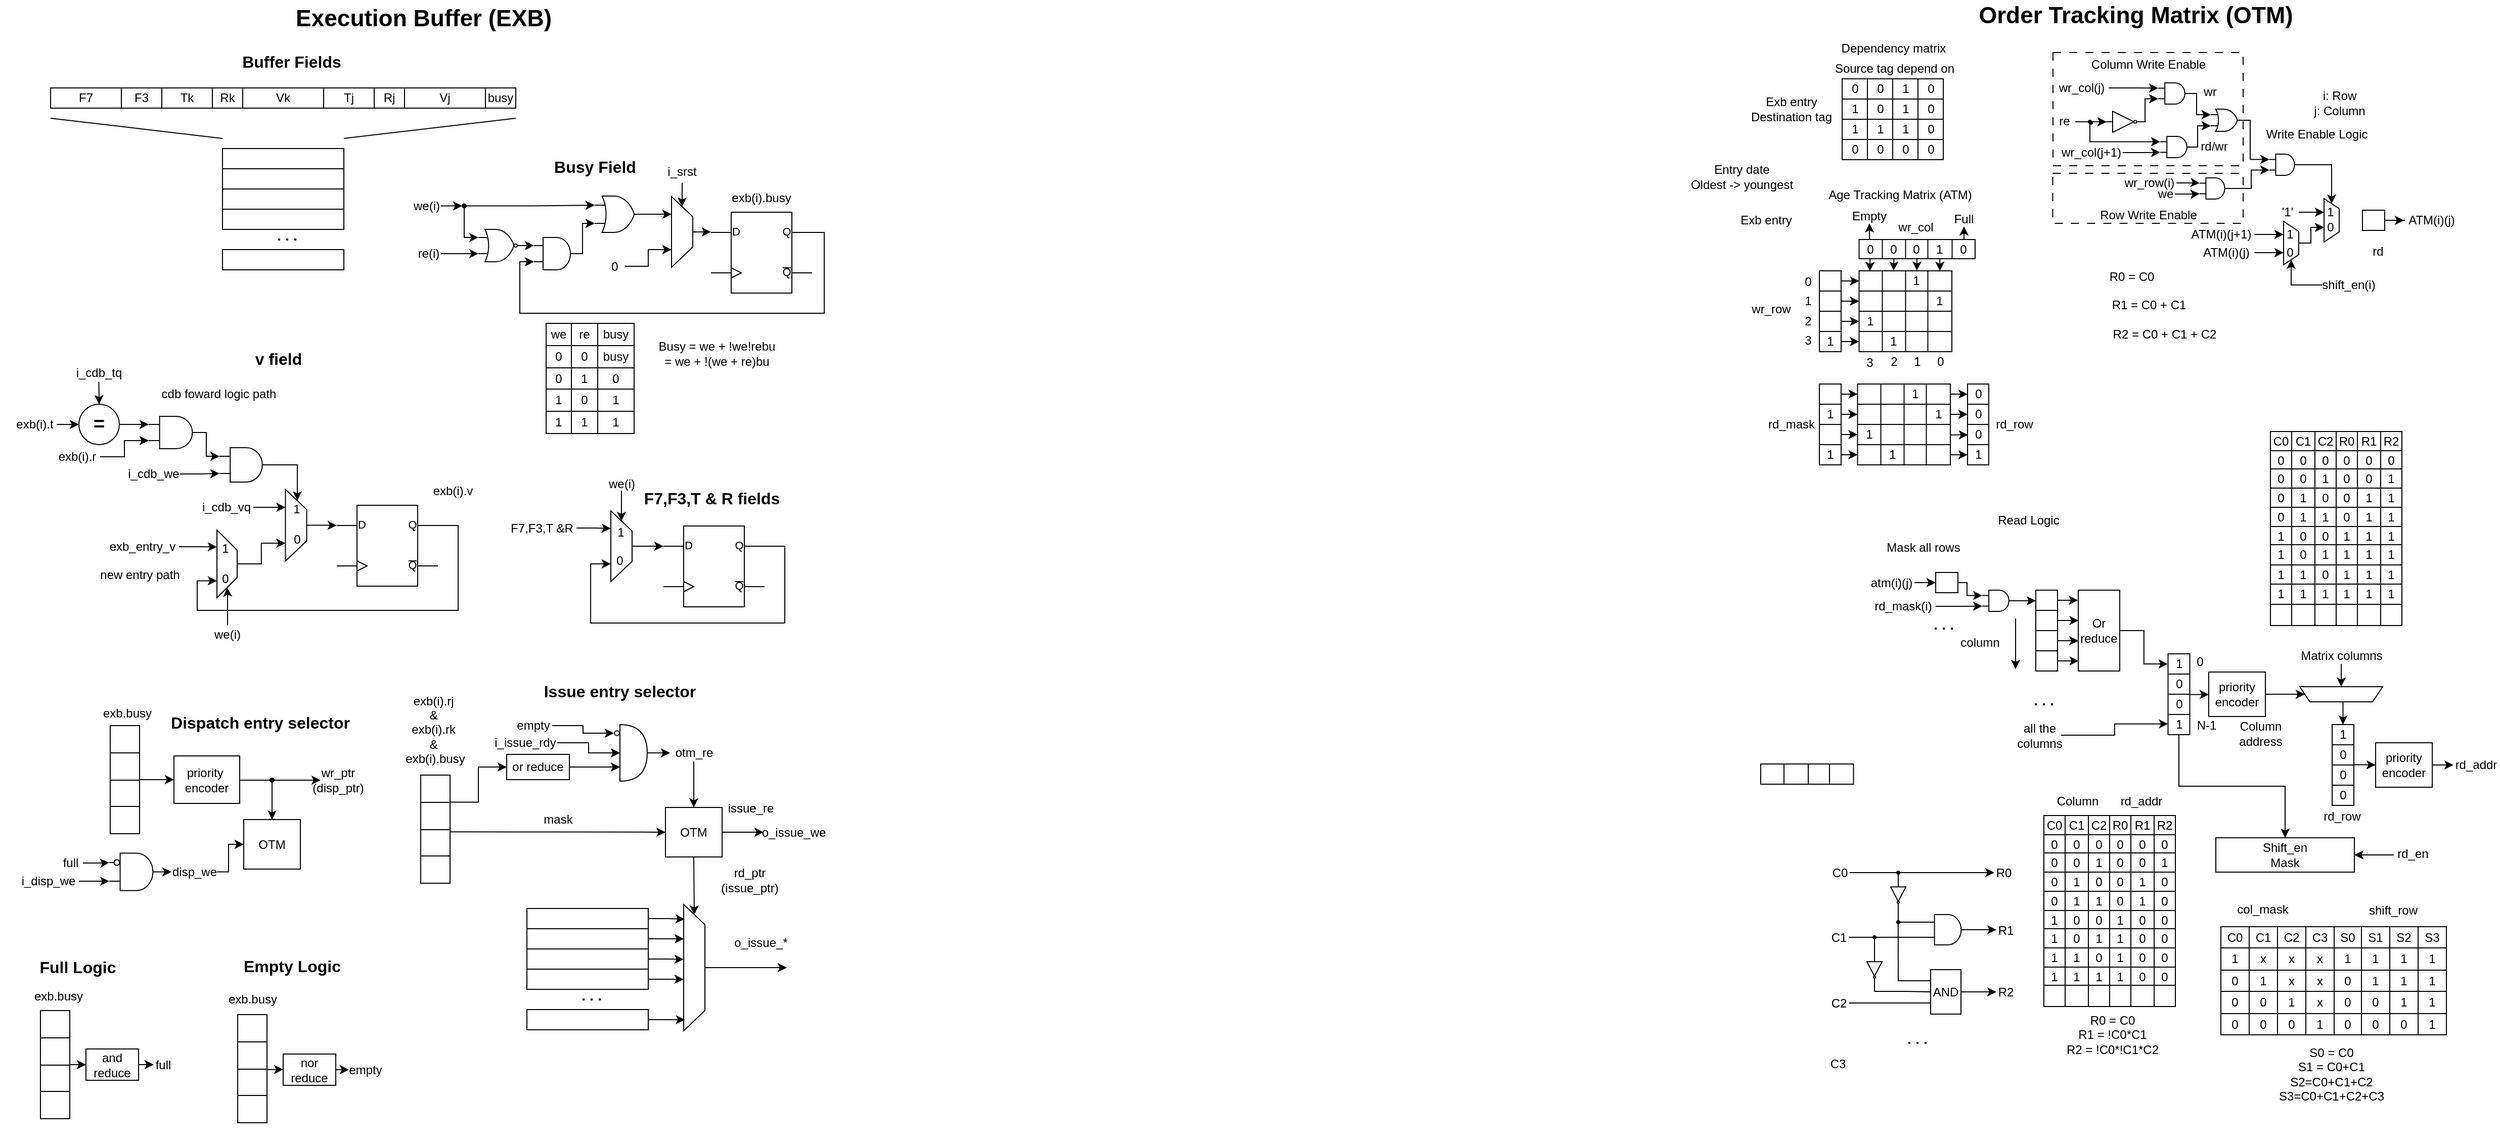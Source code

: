 <mxfile version="27.0.5">
  <diagram name="Page-1" id="eIQWXi3p4Ztad1foQQUZ">
    <mxGraphModel dx="419" dy="251" grid="1" gridSize="1" guides="1" tooltips="1" connect="1" arrows="1" fold="1" page="1" pageScale="1" pageWidth="827" pageHeight="1169" math="0" shadow="0">
      <root>
        <mxCell id="0" />
        <mxCell id="1" parent="0" />
        <mxCell id="DcPCTRDFW5tSlMo-Nx3k-22" value="" style="rounded=0;whiteSpace=wrap;html=1;dashed=1;dashPattern=8 8;" parent="1" vertex="1">
          <mxGeometry x="2035.75" y="173.5" width="188.25" height="49.5" as="geometry" />
        </mxCell>
        <mxCell id="DcPCTRDFW5tSlMo-Nx3k-9" value="" style="rounded=0;whiteSpace=wrap;html=1;dashed=1;dashPattern=8 8;" parent="1" vertex="1">
          <mxGeometry x="2036" y="54" width="188" height="112" as="geometry" />
        </mxCell>
        <mxCell id="rnKGMj0cBVwzx7KuYULW-4" value="F7" style="rounded=0;whiteSpace=wrap;html=1;" parent="1" vertex="1">
          <mxGeometry x="56" y="89" width="70" height="20" as="geometry" />
        </mxCell>
        <mxCell id="rnKGMj0cBVwzx7KuYULW-5" value="F3" style="rounded=0;whiteSpace=wrap;html=1;" parent="1" vertex="1">
          <mxGeometry x="126" y="89" width="40" height="20" as="geometry" />
        </mxCell>
        <mxCell id="rnKGMj0cBVwzx7KuYULW-7" value="Tk" style="rounded=0;whiteSpace=wrap;html=1;" parent="1" vertex="1">
          <mxGeometry x="166" y="89" width="50" height="20" as="geometry" />
        </mxCell>
        <mxCell id="rnKGMj0cBVwzx7KuYULW-8" value="Vk" style="rounded=0;whiteSpace=wrap;html=1;" parent="1" vertex="1">
          <mxGeometry x="246" y="89" width="80" height="20" as="geometry" />
        </mxCell>
        <mxCell id="rnKGMj0cBVwzx7KuYULW-10" value="Rk" style="rounded=0;whiteSpace=wrap;html=1;" parent="1" vertex="1">
          <mxGeometry x="216" y="89" width="30" height="20" as="geometry" />
        </mxCell>
        <mxCell id="rnKGMj0cBVwzx7KuYULW-11" value="Tj" style="rounded=0;whiteSpace=wrap;html=1;" parent="1" vertex="1">
          <mxGeometry x="326" y="89" width="50" height="20" as="geometry" />
        </mxCell>
        <mxCell id="rnKGMj0cBVwzx7KuYULW-12" value="Vj" style="rounded=0;whiteSpace=wrap;html=1;" parent="1" vertex="1">
          <mxGeometry x="406" y="89" width="80" height="20" as="geometry" />
        </mxCell>
        <mxCell id="rnKGMj0cBVwzx7KuYULW-13" value="Rj" style="rounded=0;whiteSpace=wrap;html=1;" parent="1" vertex="1">
          <mxGeometry x="376" y="89" width="30" height="20" as="geometry" />
        </mxCell>
        <mxCell id="rnKGMj0cBVwzx7KuYULW-14" value="busy" style="rounded=0;whiteSpace=wrap;html=1;" parent="1" vertex="1">
          <mxGeometry x="486" y="89" width="30" height="20" as="geometry" />
        </mxCell>
        <mxCell id="rnKGMj0cBVwzx7KuYULW-32" value="" style="shape=table;startSize=0;container=1;collapsible=0;childLayout=tableLayout;" parent="1" vertex="1">
          <mxGeometry x="1827.5" y="80" width="100" height="80" as="geometry" />
        </mxCell>
        <mxCell id="rnKGMj0cBVwzx7KuYULW-33" value="" style="shape=tableRow;horizontal=0;startSize=0;swimlaneHead=0;swimlaneBody=0;strokeColor=inherit;top=0;left=0;bottom=0;right=0;collapsible=0;dropTarget=0;fillColor=none;points=[[0,0.5],[1,0.5]];portConstraint=eastwest;" parent="rnKGMj0cBVwzx7KuYULW-32" vertex="1">
          <mxGeometry width="100" height="20" as="geometry" />
        </mxCell>
        <mxCell id="rnKGMj0cBVwzx7KuYULW-34" value="0" style="shape=partialRectangle;html=1;whiteSpace=wrap;connectable=0;strokeColor=inherit;overflow=hidden;fillColor=none;top=0;left=0;bottom=0;right=0;pointerEvents=1;" parent="rnKGMj0cBVwzx7KuYULW-33" vertex="1">
          <mxGeometry width="25" height="20" as="geometry">
            <mxRectangle width="25" height="20" as="alternateBounds" />
          </mxGeometry>
        </mxCell>
        <mxCell id="rnKGMj0cBVwzx7KuYULW-35" value="0" style="shape=partialRectangle;html=1;whiteSpace=wrap;connectable=0;strokeColor=inherit;overflow=hidden;fillColor=none;top=0;left=0;bottom=0;right=0;pointerEvents=1;" parent="rnKGMj0cBVwzx7KuYULW-33" vertex="1">
          <mxGeometry x="25" width="25" height="20" as="geometry">
            <mxRectangle width="25" height="20" as="alternateBounds" />
          </mxGeometry>
        </mxCell>
        <mxCell id="rnKGMj0cBVwzx7KuYULW-36" value="1" style="shape=partialRectangle;html=1;whiteSpace=wrap;connectable=0;strokeColor=inherit;overflow=hidden;fillColor=none;top=0;left=0;bottom=0;right=0;pointerEvents=1;" parent="rnKGMj0cBVwzx7KuYULW-33" vertex="1">
          <mxGeometry x="50" width="25" height="20" as="geometry">
            <mxRectangle width="25" height="20" as="alternateBounds" />
          </mxGeometry>
        </mxCell>
        <mxCell id="rnKGMj0cBVwzx7KuYULW-37" value="0" style="shape=partialRectangle;html=1;whiteSpace=wrap;connectable=0;strokeColor=inherit;overflow=hidden;fillColor=none;top=0;left=0;bottom=0;right=0;pointerEvents=1;" parent="rnKGMj0cBVwzx7KuYULW-33" vertex="1">
          <mxGeometry x="75" width="25" height="20" as="geometry">
            <mxRectangle width="25" height="20" as="alternateBounds" />
          </mxGeometry>
        </mxCell>
        <mxCell id="rnKGMj0cBVwzx7KuYULW-38" value="" style="shape=tableRow;horizontal=0;startSize=0;swimlaneHead=0;swimlaneBody=0;strokeColor=inherit;top=0;left=0;bottom=0;right=0;collapsible=0;dropTarget=0;fillColor=none;points=[[0,0.5],[1,0.5]];portConstraint=eastwest;" parent="rnKGMj0cBVwzx7KuYULW-32" vertex="1">
          <mxGeometry y="20" width="100" height="20" as="geometry" />
        </mxCell>
        <mxCell id="rnKGMj0cBVwzx7KuYULW-39" value="1" style="shape=partialRectangle;html=1;whiteSpace=wrap;connectable=0;strokeColor=inherit;overflow=hidden;fillColor=none;top=0;left=0;bottom=0;right=0;pointerEvents=1;" parent="rnKGMj0cBVwzx7KuYULW-38" vertex="1">
          <mxGeometry width="25" height="20" as="geometry">
            <mxRectangle width="25" height="20" as="alternateBounds" />
          </mxGeometry>
        </mxCell>
        <mxCell id="rnKGMj0cBVwzx7KuYULW-40" value="0" style="shape=partialRectangle;html=1;whiteSpace=wrap;connectable=0;strokeColor=inherit;overflow=hidden;fillColor=none;top=0;left=0;bottom=0;right=0;pointerEvents=1;" parent="rnKGMj0cBVwzx7KuYULW-38" vertex="1">
          <mxGeometry x="25" width="25" height="20" as="geometry">
            <mxRectangle width="25" height="20" as="alternateBounds" />
          </mxGeometry>
        </mxCell>
        <mxCell id="rnKGMj0cBVwzx7KuYULW-41" value="1" style="shape=partialRectangle;html=1;whiteSpace=wrap;connectable=0;strokeColor=inherit;overflow=hidden;fillColor=none;top=0;left=0;bottom=0;right=0;pointerEvents=1;" parent="rnKGMj0cBVwzx7KuYULW-38" vertex="1">
          <mxGeometry x="50" width="25" height="20" as="geometry">
            <mxRectangle width="25" height="20" as="alternateBounds" />
          </mxGeometry>
        </mxCell>
        <mxCell id="rnKGMj0cBVwzx7KuYULW-42" value="0" style="shape=partialRectangle;html=1;whiteSpace=wrap;connectable=0;strokeColor=inherit;overflow=hidden;fillColor=none;top=0;left=0;bottom=0;right=0;pointerEvents=1;" parent="rnKGMj0cBVwzx7KuYULW-38" vertex="1">
          <mxGeometry x="75" width="25" height="20" as="geometry">
            <mxRectangle width="25" height="20" as="alternateBounds" />
          </mxGeometry>
        </mxCell>
        <mxCell id="rnKGMj0cBVwzx7KuYULW-43" value="" style="shape=tableRow;horizontal=0;startSize=0;swimlaneHead=0;swimlaneBody=0;strokeColor=inherit;top=0;left=0;bottom=0;right=0;collapsible=0;dropTarget=0;fillColor=none;points=[[0,0.5],[1,0.5]];portConstraint=eastwest;" parent="rnKGMj0cBVwzx7KuYULW-32" vertex="1">
          <mxGeometry y="40" width="100" height="20" as="geometry" />
        </mxCell>
        <mxCell id="rnKGMj0cBVwzx7KuYULW-44" value="1" style="shape=partialRectangle;html=1;whiteSpace=wrap;connectable=0;strokeColor=inherit;overflow=hidden;fillColor=none;top=0;left=0;bottom=0;right=0;pointerEvents=1;" parent="rnKGMj0cBVwzx7KuYULW-43" vertex="1">
          <mxGeometry width="25" height="20" as="geometry">
            <mxRectangle width="25" height="20" as="alternateBounds" />
          </mxGeometry>
        </mxCell>
        <mxCell id="rnKGMj0cBVwzx7KuYULW-45" value="1" style="shape=partialRectangle;html=1;whiteSpace=wrap;connectable=0;strokeColor=inherit;overflow=hidden;fillColor=none;top=0;left=0;bottom=0;right=0;pointerEvents=1;" parent="rnKGMj0cBVwzx7KuYULW-43" vertex="1">
          <mxGeometry x="25" width="25" height="20" as="geometry">
            <mxRectangle width="25" height="20" as="alternateBounds" />
          </mxGeometry>
        </mxCell>
        <mxCell id="rnKGMj0cBVwzx7KuYULW-46" value="1" style="shape=partialRectangle;html=1;whiteSpace=wrap;connectable=0;strokeColor=inherit;overflow=hidden;fillColor=none;top=0;left=0;bottom=0;right=0;pointerEvents=1;" parent="rnKGMj0cBVwzx7KuYULW-43" vertex="1">
          <mxGeometry x="50" width="25" height="20" as="geometry">
            <mxRectangle width="25" height="20" as="alternateBounds" />
          </mxGeometry>
        </mxCell>
        <mxCell id="rnKGMj0cBVwzx7KuYULW-47" value="0" style="shape=partialRectangle;html=1;whiteSpace=wrap;connectable=0;strokeColor=inherit;overflow=hidden;fillColor=none;top=0;left=0;bottom=0;right=0;pointerEvents=1;" parent="rnKGMj0cBVwzx7KuYULW-43" vertex="1">
          <mxGeometry x="75" width="25" height="20" as="geometry">
            <mxRectangle width="25" height="20" as="alternateBounds" />
          </mxGeometry>
        </mxCell>
        <mxCell id="rnKGMj0cBVwzx7KuYULW-48" value="" style="shape=tableRow;horizontal=0;startSize=0;swimlaneHead=0;swimlaneBody=0;strokeColor=inherit;top=0;left=0;bottom=0;right=0;collapsible=0;dropTarget=0;fillColor=none;points=[[0,0.5],[1,0.5]];portConstraint=eastwest;" parent="rnKGMj0cBVwzx7KuYULW-32" vertex="1">
          <mxGeometry y="60" width="100" height="20" as="geometry" />
        </mxCell>
        <mxCell id="rnKGMj0cBVwzx7KuYULW-49" value="0" style="shape=partialRectangle;html=1;whiteSpace=wrap;connectable=0;strokeColor=inherit;overflow=hidden;fillColor=none;top=0;left=0;bottom=0;right=0;pointerEvents=1;" parent="rnKGMj0cBVwzx7KuYULW-48" vertex="1">
          <mxGeometry width="25" height="20" as="geometry">
            <mxRectangle width="25" height="20" as="alternateBounds" />
          </mxGeometry>
        </mxCell>
        <mxCell id="rnKGMj0cBVwzx7KuYULW-50" value="0" style="shape=partialRectangle;html=1;whiteSpace=wrap;connectable=0;strokeColor=inherit;overflow=hidden;fillColor=none;top=0;left=0;bottom=0;right=0;pointerEvents=1;" parent="rnKGMj0cBVwzx7KuYULW-48" vertex="1">
          <mxGeometry x="25" width="25" height="20" as="geometry">
            <mxRectangle width="25" height="20" as="alternateBounds" />
          </mxGeometry>
        </mxCell>
        <mxCell id="rnKGMj0cBVwzx7KuYULW-51" value="0" style="shape=partialRectangle;html=1;whiteSpace=wrap;connectable=0;strokeColor=inherit;overflow=hidden;fillColor=none;top=0;left=0;bottom=0;right=0;pointerEvents=1;" parent="rnKGMj0cBVwzx7KuYULW-48" vertex="1">
          <mxGeometry x="50" width="25" height="20" as="geometry">
            <mxRectangle width="25" height="20" as="alternateBounds" />
          </mxGeometry>
        </mxCell>
        <mxCell id="rnKGMj0cBVwzx7KuYULW-52" value="0" style="shape=partialRectangle;html=1;whiteSpace=wrap;connectable=0;strokeColor=inherit;overflow=hidden;fillColor=none;top=0;left=0;bottom=0;right=0;pointerEvents=1;" parent="rnKGMj0cBVwzx7KuYULW-48" vertex="1">
          <mxGeometry x="75" width="25" height="20" as="geometry">
            <mxRectangle width="25" height="20" as="alternateBounds" />
          </mxGeometry>
        </mxCell>
        <mxCell id="rnKGMj0cBVwzx7KuYULW-53" value="" style="shape=table;startSize=0;container=1;collapsible=0;childLayout=tableLayout;" parent="1" vertex="1">
          <mxGeometry x="1844.25" y="270" width="91.75" height="80" as="geometry" />
        </mxCell>
        <mxCell id="rnKGMj0cBVwzx7KuYULW-54" value="" style="shape=tableRow;horizontal=0;startSize=0;swimlaneHead=0;swimlaneBody=0;strokeColor=inherit;top=0;left=0;bottom=0;right=0;collapsible=0;dropTarget=0;fillColor=none;points=[[0,0.5],[1,0.5]];portConstraint=eastwest;" parent="rnKGMj0cBVwzx7KuYULW-53" vertex="1">
          <mxGeometry width="91.75" height="20" as="geometry" />
        </mxCell>
        <mxCell id="rnKGMj0cBVwzx7KuYULW-55" value="" style="shape=partialRectangle;html=1;whiteSpace=wrap;connectable=0;strokeColor=inherit;overflow=hidden;fillColor=none;top=0;left=0;bottom=0;right=0;pointerEvents=1;" parent="rnKGMj0cBVwzx7KuYULW-54" vertex="1">
          <mxGeometry width="23" height="20" as="geometry">
            <mxRectangle width="23" height="20" as="alternateBounds" />
          </mxGeometry>
        </mxCell>
        <mxCell id="rnKGMj0cBVwzx7KuYULW-56" value="" style="shape=partialRectangle;html=1;whiteSpace=wrap;connectable=0;strokeColor=inherit;overflow=hidden;fillColor=none;top=0;left=0;bottom=0;right=0;pointerEvents=1;" parent="rnKGMj0cBVwzx7KuYULW-54" vertex="1">
          <mxGeometry x="23" width="23" height="20" as="geometry">
            <mxRectangle width="23" height="20" as="alternateBounds" />
          </mxGeometry>
        </mxCell>
        <mxCell id="rnKGMj0cBVwzx7KuYULW-57" value="1" style="shape=partialRectangle;html=1;whiteSpace=wrap;connectable=0;strokeColor=inherit;overflow=hidden;fillColor=none;top=0;left=0;bottom=0;right=0;pointerEvents=1;" parent="rnKGMj0cBVwzx7KuYULW-54" vertex="1">
          <mxGeometry x="46" width="22" height="20" as="geometry">
            <mxRectangle width="22" height="20" as="alternateBounds" />
          </mxGeometry>
        </mxCell>
        <mxCell id="rnKGMj0cBVwzx7KuYULW-58" value="" style="shape=partialRectangle;html=1;whiteSpace=wrap;connectable=0;strokeColor=inherit;overflow=hidden;fillColor=none;top=0;left=0;bottom=0;right=0;pointerEvents=1;" parent="rnKGMj0cBVwzx7KuYULW-54" vertex="1">
          <mxGeometry x="68" width="24" height="20" as="geometry">
            <mxRectangle width="24" height="20" as="alternateBounds" />
          </mxGeometry>
        </mxCell>
        <mxCell id="rnKGMj0cBVwzx7KuYULW-59" value="" style="shape=tableRow;horizontal=0;startSize=0;swimlaneHead=0;swimlaneBody=0;strokeColor=inherit;top=0;left=0;bottom=0;right=0;collapsible=0;dropTarget=0;fillColor=none;points=[[0,0.5],[1,0.5]];portConstraint=eastwest;" parent="rnKGMj0cBVwzx7KuYULW-53" vertex="1">
          <mxGeometry y="20" width="91.75" height="20" as="geometry" />
        </mxCell>
        <mxCell id="rnKGMj0cBVwzx7KuYULW-60" value="" style="shape=partialRectangle;html=1;whiteSpace=wrap;connectable=0;strokeColor=inherit;overflow=hidden;fillColor=none;top=0;left=0;bottom=0;right=0;pointerEvents=1;" parent="rnKGMj0cBVwzx7KuYULW-59" vertex="1">
          <mxGeometry width="23" height="20" as="geometry">
            <mxRectangle width="23" height="20" as="alternateBounds" />
          </mxGeometry>
        </mxCell>
        <mxCell id="rnKGMj0cBVwzx7KuYULW-61" value="" style="shape=partialRectangle;html=1;whiteSpace=wrap;connectable=0;strokeColor=inherit;overflow=hidden;fillColor=none;top=0;left=0;bottom=0;right=0;pointerEvents=1;" parent="rnKGMj0cBVwzx7KuYULW-59" vertex="1">
          <mxGeometry x="23" width="23" height="20" as="geometry">
            <mxRectangle width="23" height="20" as="alternateBounds" />
          </mxGeometry>
        </mxCell>
        <mxCell id="rnKGMj0cBVwzx7KuYULW-62" value="" style="shape=partialRectangle;html=1;whiteSpace=wrap;connectable=0;strokeColor=inherit;overflow=hidden;fillColor=none;top=0;left=0;bottom=0;right=0;pointerEvents=1;" parent="rnKGMj0cBVwzx7KuYULW-59" vertex="1">
          <mxGeometry x="46" width="22" height="20" as="geometry">
            <mxRectangle width="22" height="20" as="alternateBounds" />
          </mxGeometry>
        </mxCell>
        <mxCell id="rnKGMj0cBVwzx7KuYULW-63" value="1" style="shape=partialRectangle;html=1;whiteSpace=wrap;connectable=0;strokeColor=inherit;overflow=hidden;fillColor=none;top=0;left=0;bottom=0;right=0;pointerEvents=1;" parent="rnKGMj0cBVwzx7KuYULW-59" vertex="1">
          <mxGeometry x="68" width="24" height="20" as="geometry">
            <mxRectangle width="24" height="20" as="alternateBounds" />
          </mxGeometry>
        </mxCell>
        <mxCell id="rnKGMj0cBVwzx7KuYULW-64" value="" style="shape=tableRow;horizontal=0;startSize=0;swimlaneHead=0;swimlaneBody=0;strokeColor=inherit;top=0;left=0;bottom=0;right=0;collapsible=0;dropTarget=0;fillColor=none;points=[[0,0.5],[1,0.5]];portConstraint=eastwest;" parent="rnKGMj0cBVwzx7KuYULW-53" vertex="1">
          <mxGeometry y="40" width="91.75" height="20" as="geometry" />
        </mxCell>
        <mxCell id="rnKGMj0cBVwzx7KuYULW-65" value="1" style="shape=partialRectangle;html=1;whiteSpace=wrap;connectable=0;strokeColor=inherit;overflow=hidden;fillColor=none;top=0;left=0;bottom=0;right=0;pointerEvents=1;" parent="rnKGMj0cBVwzx7KuYULW-64" vertex="1">
          <mxGeometry width="23" height="20" as="geometry">
            <mxRectangle width="23" height="20" as="alternateBounds" />
          </mxGeometry>
        </mxCell>
        <mxCell id="rnKGMj0cBVwzx7KuYULW-66" value="" style="shape=partialRectangle;html=1;whiteSpace=wrap;connectable=0;strokeColor=inherit;overflow=hidden;fillColor=none;top=0;left=0;bottom=0;right=0;pointerEvents=1;" parent="rnKGMj0cBVwzx7KuYULW-64" vertex="1">
          <mxGeometry x="23" width="23" height="20" as="geometry">
            <mxRectangle width="23" height="20" as="alternateBounds" />
          </mxGeometry>
        </mxCell>
        <mxCell id="rnKGMj0cBVwzx7KuYULW-67" value="" style="shape=partialRectangle;html=1;whiteSpace=wrap;connectable=0;strokeColor=inherit;overflow=hidden;fillColor=none;top=0;left=0;bottom=0;right=0;pointerEvents=1;" parent="rnKGMj0cBVwzx7KuYULW-64" vertex="1">
          <mxGeometry x="46" width="22" height="20" as="geometry">
            <mxRectangle width="22" height="20" as="alternateBounds" />
          </mxGeometry>
        </mxCell>
        <mxCell id="rnKGMj0cBVwzx7KuYULW-68" value="" style="shape=partialRectangle;html=1;whiteSpace=wrap;connectable=0;strokeColor=inherit;overflow=hidden;fillColor=none;top=0;left=0;bottom=0;right=0;pointerEvents=1;" parent="rnKGMj0cBVwzx7KuYULW-64" vertex="1">
          <mxGeometry x="68" width="24" height="20" as="geometry">
            <mxRectangle width="24" height="20" as="alternateBounds" />
          </mxGeometry>
        </mxCell>
        <mxCell id="rnKGMj0cBVwzx7KuYULW-69" value="" style="shape=tableRow;horizontal=0;startSize=0;swimlaneHead=0;swimlaneBody=0;strokeColor=inherit;top=0;left=0;bottom=0;right=0;collapsible=0;dropTarget=0;fillColor=none;points=[[0,0.5],[1,0.5]];portConstraint=eastwest;" parent="rnKGMj0cBVwzx7KuYULW-53" vertex="1">
          <mxGeometry y="60" width="91.75" height="20" as="geometry" />
        </mxCell>
        <mxCell id="rnKGMj0cBVwzx7KuYULW-70" value="" style="shape=partialRectangle;html=1;whiteSpace=wrap;connectable=0;strokeColor=inherit;overflow=hidden;fillColor=none;top=0;left=0;bottom=0;right=0;pointerEvents=1;" parent="rnKGMj0cBVwzx7KuYULW-69" vertex="1">
          <mxGeometry width="23" height="20" as="geometry">
            <mxRectangle width="23" height="20" as="alternateBounds" />
          </mxGeometry>
        </mxCell>
        <mxCell id="rnKGMj0cBVwzx7KuYULW-71" value="1" style="shape=partialRectangle;html=1;whiteSpace=wrap;connectable=0;strokeColor=inherit;overflow=hidden;fillColor=none;top=0;left=0;bottom=0;right=0;pointerEvents=1;" parent="rnKGMj0cBVwzx7KuYULW-69" vertex="1">
          <mxGeometry x="23" width="23" height="20" as="geometry">
            <mxRectangle width="23" height="20" as="alternateBounds" />
          </mxGeometry>
        </mxCell>
        <mxCell id="rnKGMj0cBVwzx7KuYULW-72" value="" style="shape=partialRectangle;html=1;whiteSpace=wrap;connectable=0;strokeColor=inherit;overflow=hidden;fillColor=none;top=0;left=0;bottom=0;right=0;pointerEvents=1;" parent="rnKGMj0cBVwzx7KuYULW-69" vertex="1">
          <mxGeometry x="46" width="22" height="20" as="geometry">
            <mxRectangle width="22" height="20" as="alternateBounds" />
          </mxGeometry>
        </mxCell>
        <mxCell id="rnKGMj0cBVwzx7KuYULW-73" value="" style="shape=partialRectangle;html=1;whiteSpace=wrap;connectable=0;strokeColor=inherit;overflow=hidden;fillColor=none;top=0;left=0;bottom=0;right=0;pointerEvents=1;" parent="rnKGMj0cBVwzx7KuYULW-69" vertex="1">
          <mxGeometry x="68" width="24" height="20" as="geometry">
            <mxRectangle width="24" height="20" as="alternateBounds" />
          </mxGeometry>
        </mxCell>
        <mxCell id="rnKGMj0cBVwzx7KuYULW-74" value="Dependency matrix" style="text;html=1;align=center;verticalAlign=middle;whiteSpace=wrap;rounded=0;" parent="1" vertex="1">
          <mxGeometry x="1821.25" y="40" width="115" height="20" as="geometry" />
        </mxCell>
        <mxCell id="rnKGMj0cBVwzx7KuYULW-75" value="Source tag depend on" style="text;html=1;align=center;verticalAlign=middle;whiteSpace=wrap;rounded=0;" parent="1" vertex="1">
          <mxGeometry x="1817.5" y="60" width="122.5" height="20" as="geometry" />
        </mxCell>
        <mxCell id="rnKGMj0cBVwzx7KuYULW-76" value="&lt;div&gt;Exb entry&lt;/div&gt;Destination tag" style="text;html=1;align=center;verticalAlign=middle;whiteSpace=wrap;rounded=0;" parent="1" vertex="1">
          <mxGeometry x="1735" y="100" width="85" height="20" as="geometry" />
        </mxCell>
        <mxCell id="rnKGMj0cBVwzx7KuYULW-77" value="Exb entry&lt;div&gt;&lt;/div&gt;" style="text;html=1;align=center;verticalAlign=middle;whiteSpace=wrap;rounded=0;" parent="1" vertex="1">
          <mxGeometry x="1723" y="210" width="58.75" height="20" as="geometry" />
        </mxCell>
        <mxCell id="rnKGMj0cBVwzx7KuYULW-78" value="Entry date&lt;div&gt;&lt;/div&gt;&lt;div&gt;Oldest -&amp;gt; youngest&lt;/div&gt;" style="text;html=1;align=center;verticalAlign=middle;whiteSpace=wrap;rounded=0;" parent="1" vertex="1">
          <mxGeometry x="1668" y="160" width="121.25" height="33" as="geometry" />
        </mxCell>
        <mxCell id="rnKGMj0cBVwzx7KuYULW-79" value="Age Tracking Matrix (ATM)" style="text;html=1;align=center;verticalAlign=middle;whiteSpace=wrap;rounded=0;" parent="1" vertex="1">
          <mxGeometry x="1811" y="185" width="148" height="20" as="geometry" />
        </mxCell>
        <mxCell id="rnKGMj0cBVwzx7KuYULW-80" value="" style="rounded=0;whiteSpace=wrap;html=1;" parent="1" vertex="1">
          <mxGeometry x="226" y="149" width="120" height="20" as="geometry" />
        </mxCell>
        <mxCell id="rnKGMj0cBVwzx7KuYULW-81" value="" style="rounded=0;whiteSpace=wrap;html=1;" parent="1" vertex="1">
          <mxGeometry x="226" y="169" width="120" height="20" as="geometry" />
        </mxCell>
        <mxCell id="rnKGMj0cBVwzx7KuYULW-82" value="" style="rounded=0;whiteSpace=wrap;html=1;" parent="1" vertex="1">
          <mxGeometry x="226" y="189" width="120" height="20" as="geometry" />
        </mxCell>
        <mxCell id="rnKGMj0cBVwzx7KuYULW-83" value="" style="rounded=0;whiteSpace=wrap;html=1;" parent="1" vertex="1">
          <mxGeometry x="226" y="209" width="120" height="20" as="geometry" />
        </mxCell>
        <mxCell id="rnKGMj0cBVwzx7KuYULW-84" value="" style="endArrow=none;dashed=1;html=1;dashPattern=1 3;strokeWidth=2;rounded=0;" parent="1" edge="1">
          <mxGeometry width="50" height="50" relative="1" as="geometry">
            <mxPoint x="281" y="239" as="sourcePoint" />
            <mxPoint x="301" y="239" as="targetPoint" />
          </mxGeometry>
        </mxCell>
        <mxCell id="rnKGMj0cBVwzx7KuYULW-85" value="" style="rounded=0;whiteSpace=wrap;html=1;" parent="1" vertex="1">
          <mxGeometry x="226" y="249" width="120" height="20" as="geometry" />
        </mxCell>
        <mxCell id="rnKGMj0cBVwzx7KuYULW-86" value="" style="endArrow=none;html=1;rounded=0;" parent="1" edge="1">
          <mxGeometry width="50" height="50" relative="1" as="geometry">
            <mxPoint x="56" y="119" as="sourcePoint" />
            <mxPoint x="226" y="139" as="targetPoint" />
          </mxGeometry>
        </mxCell>
        <mxCell id="rnKGMj0cBVwzx7KuYULW-87" value="" style="endArrow=none;html=1;rounded=0;" parent="1" edge="1">
          <mxGeometry width="50" height="50" relative="1" as="geometry">
            <mxPoint x="346" y="139" as="sourcePoint" />
            <mxPoint x="516" y="119" as="targetPoint" />
          </mxGeometry>
        </mxCell>
        <mxCell id="IKdu-t4sTgowXP9QrKVn-8" value="wr_col" style="text;html=1;align=center;verticalAlign=middle;whiteSpace=wrap;rounded=0;" parent="1" vertex="1">
          <mxGeometry x="1882" y="221" width="37" height="12" as="geometry" />
        </mxCell>
        <mxCell id="IKdu-t4sTgowXP9QrKVn-29" value="" style="shape=table;startSize=0;container=1;collapsible=0;childLayout=tableLayout;" parent="1" vertex="1">
          <mxGeometry x="1844.25" y="239" width="114.75" height="19" as="geometry" />
        </mxCell>
        <mxCell id="IKdu-t4sTgowXP9QrKVn-30" value="" style="shape=tableRow;horizontal=0;startSize=0;swimlaneHead=0;swimlaneBody=0;strokeColor=inherit;top=0;left=0;bottom=0;right=0;collapsible=0;dropTarget=0;fillColor=none;points=[[0,0.5],[1,0.5]];portConstraint=eastwest;" parent="IKdu-t4sTgowXP9QrKVn-29" vertex="1">
          <mxGeometry width="114.75" height="19" as="geometry" />
        </mxCell>
        <mxCell id="IKdu-t4sTgowXP9QrKVn-31" value="0" style="shape=partialRectangle;html=1;whiteSpace=wrap;connectable=0;strokeColor=inherit;overflow=hidden;fillColor=none;top=0;left=0;bottom=0;right=0;pointerEvents=1;" parent="IKdu-t4sTgowXP9QrKVn-30" vertex="1">
          <mxGeometry width="23" height="19" as="geometry">
            <mxRectangle width="23" height="19" as="alternateBounds" />
          </mxGeometry>
        </mxCell>
        <mxCell id="IKdu-t4sTgowXP9QrKVn-32" value="0" style="shape=partialRectangle;html=1;whiteSpace=wrap;connectable=0;strokeColor=inherit;overflow=hidden;fillColor=none;top=0;left=0;bottom=0;right=0;pointerEvents=1;" parent="IKdu-t4sTgowXP9QrKVn-30" vertex="1">
          <mxGeometry x="23" width="23" height="19" as="geometry">
            <mxRectangle width="23" height="19" as="alternateBounds" />
          </mxGeometry>
        </mxCell>
        <mxCell id="IKdu-t4sTgowXP9QrKVn-33" value="0" style="shape=partialRectangle;html=1;whiteSpace=wrap;connectable=0;strokeColor=inherit;overflow=hidden;fillColor=none;top=0;left=0;bottom=0;right=0;pointerEvents=1;" parent="IKdu-t4sTgowXP9QrKVn-30" vertex="1">
          <mxGeometry x="46" width="22" height="19" as="geometry">
            <mxRectangle width="22" height="19" as="alternateBounds" />
          </mxGeometry>
        </mxCell>
        <mxCell id="IKdu-t4sTgowXP9QrKVn-34" value="1" style="shape=partialRectangle;html=1;whiteSpace=wrap;connectable=0;strokeColor=inherit;overflow=hidden;fillColor=none;top=0;left=0;bottom=0;right=0;pointerEvents=1;" parent="IKdu-t4sTgowXP9QrKVn-30" vertex="1">
          <mxGeometry x="68" width="24" height="19" as="geometry">
            <mxRectangle width="24" height="19" as="alternateBounds" />
          </mxGeometry>
        </mxCell>
        <mxCell id="IKdu-t4sTgowXP9QrKVn-35" value="0" style="shape=partialRectangle;html=1;whiteSpace=wrap;connectable=0;strokeColor=inherit;overflow=hidden;fillColor=none;top=0;left=0;bottom=0;right=0;pointerEvents=1;" parent="IKdu-t4sTgowXP9QrKVn-30" vertex="1">
          <mxGeometry x="92" width="23" height="19" as="geometry">
            <mxRectangle width="23" height="19" as="alternateBounds" />
          </mxGeometry>
        </mxCell>
        <mxCell id="IKdu-t4sTgowXP9QrKVn-43" value="" style="shape=table;startSize=0;container=1;collapsible=0;childLayout=tableLayout;" parent="1" vertex="1">
          <mxGeometry x="1805" y="270" width="21.5" height="80" as="geometry" />
        </mxCell>
        <mxCell id="IKdu-t4sTgowXP9QrKVn-44" value="" style="shape=tableRow;horizontal=0;startSize=0;swimlaneHead=0;swimlaneBody=0;strokeColor=inherit;top=0;left=0;bottom=0;right=0;collapsible=0;dropTarget=0;fillColor=none;points=[[0,0.5],[1,0.5]];portConstraint=eastwest;" parent="IKdu-t4sTgowXP9QrKVn-43" vertex="1">
          <mxGeometry width="21.5" height="20" as="geometry" />
        </mxCell>
        <mxCell id="IKdu-t4sTgowXP9QrKVn-45" value="" style="shape=partialRectangle;html=1;whiteSpace=wrap;connectable=0;strokeColor=inherit;overflow=hidden;fillColor=none;top=0;left=0;bottom=0;right=0;pointerEvents=1;" parent="IKdu-t4sTgowXP9QrKVn-44" vertex="1">
          <mxGeometry width="22" height="20" as="geometry">
            <mxRectangle width="22" height="20" as="alternateBounds" />
          </mxGeometry>
        </mxCell>
        <mxCell id="IKdu-t4sTgowXP9QrKVn-46" value="" style="shape=tableRow;horizontal=0;startSize=0;swimlaneHead=0;swimlaneBody=0;strokeColor=inherit;top=0;left=0;bottom=0;right=0;collapsible=0;dropTarget=0;fillColor=none;points=[[0,0.5],[1,0.5]];portConstraint=eastwest;" parent="IKdu-t4sTgowXP9QrKVn-43" vertex="1">
          <mxGeometry y="20" width="21.5" height="20" as="geometry" />
        </mxCell>
        <mxCell id="IKdu-t4sTgowXP9QrKVn-47" value="" style="shape=partialRectangle;html=1;whiteSpace=wrap;connectable=0;strokeColor=inherit;overflow=hidden;fillColor=none;top=0;left=0;bottom=0;right=0;pointerEvents=1;" parent="IKdu-t4sTgowXP9QrKVn-46" vertex="1">
          <mxGeometry width="22" height="20" as="geometry">
            <mxRectangle width="22" height="20" as="alternateBounds" />
          </mxGeometry>
        </mxCell>
        <mxCell id="IKdu-t4sTgowXP9QrKVn-48" value="" style="shape=tableRow;horizontal=0;startSize=0;swimlaneHead=0;swimlaneBody=0;strokeColor=inherit;top=0;left=0;bottom=0;right=0;collapsible=0;dropTarget=0;fillColor=none;points=[[0,0.5],[1,0.5]];portConstraint=eastwest;" parent="IKdu-t4sTgowXP9QrKVn-43" vertex="1">
          <mxGeometry y="40" width="21.5" height="20" as="geometry" />
        </mxCell>
        <mxCell id="IKdu-t4sTgowXP9QrKVn-49" value="" style="shape=partialRectangle;html=1;whiteSpace=wrap;connectable=0;strokeColor=inherit;overflow=hidden;fillColor=none;top=0;left=0;bottom=0;right=0;pointerEvents=1;" parent="IKdu-t4sTgowXP9QrKVn-48" vertex="1">
          <mxGeometry width="22" height="20" as="geometry">
            <mxRectangle width="22" height="20" as="alternateBounds" />
          </mxGeometry>
        </mxCell>
        <mxCell id="IKdu-t4sTgowXP9QrKVn-50" value="" style="shape=tableRow;horizontal=0;startSize=0;swimlaneHead=0;swimlaneBody=0;strokeColor=inherit;top=0;left=0;bottom=0;right=0;collapsible=0;dropTarget=0;fillColor=none;points=[[0,0.5],[1,0.5]];portConstraint=eastwest;" parent="IKdu-t4sTgowXP9QrKVn-43" vertex="1">
          <mxGeometry y="60" width="21.5" height="20" as="geometry" />
        </mxCell>
        <mxCell id="IKdu-t4sTgowXP9QrKVn-51" value="1" style="shape=partialRectangle;html=1;whiteSpace=wrap;connectable=0;strokeColor=inherit;overflow=hidden;fillColor=none;top=0;left=0;bottom=0;right=0;pointerEvents=1;" parent="IKdu-t4sTgowXP9QrKVn-50" vertex="1">
          <mxGeometry width="22" height="20" as="geometry">
            <mxRectangle width="22" height="20" as="alternateBounds" />
          </mxGeometry>
        </mxCell>
        <mxCell id="IKdu-t4sTgowXP9QrKVn-76" value="wr_row" style="text;html=1;align=center;verticalAlign=middle;whiteSpace=wrap;rounded=0;" parent="1" vertex="1">
          <mxGeometry x="1735" y="297.5" width="45" height="20" as="geometry" />
        </mxCell>
        <mxCell id="IKdu-t4sTgowXP9QrKVn-77" value="rd_mask" style="text;html=1;align=center;verticalAlign=middle;whiteSpace=wrap;rounded=0;" parent="1" vertex="1">
          <mxGeometry x="1754" y="415" width="47" height="14" as="geometry" />
        </mxCell>
        <mxCell id="IKdu-t4sTgowXP9QrKVn-78" value="" style="endArrow=classic;html=1;rounded=0;exitX=0.904;exitY=-0.009;exitDx=0;exitDy=0;exitPerimeter=0;entryX=0.5;entryY=1;entryDx=0;entryDy=0;" parent="1" source="IKdu-t4sTgowXP9QrKVn-30" target="IKdu-t4sTgowXP9QrKVn-79" edge="1">
          <mxGeometry width="50" height="50" relative="1" as="geometry">
            <mxPoint x="1943" y="245" as="sourcePoint" />
            <mxPoint x="1954" y="220" as="targetPoint" />
          </mxGeometry>
        </mxCell>
        <mxCell id="IKdu-t4sTgowXP9QrKVn-79" value="Full" style="text;html=1;align=center;verticalAlign=middle;whiteSpace=wrap;rounded=0;" parent="1" vertex="1">
          <mxGeometry x="1937" y="211" width="22" height="15" as="geometry" />
        </mxCell>
        <mxCell id="IKdu-t4sTgowXP9QrKVn-80" value="rd_row" style="text;html=1;align=center;verticalAlign=middle;whiteSpace=wrap;rounded=0;" parent="1" vertex="1">
          <mxGeometry x="1977" y="416.25" width="42" height="11.5" as="geometry" />
        </mxCell>
        <mxCell id="IKdu-t4sTgowXP9QrKVn-81" value="" style="endArrow=classic;html=1;rounded=0;exitX=1;exitY=0.5;exitDx=0;exitDy=0;entryX=0;entryY=0.5;entryDx=0;entryDy=0;" parent="1" source="IKdu-t4sTgowXP9QrKVn-44" target="rnKGMj0cBVwzx7KuYULW-54" edge="1">
          <mxGeometry width="50" height="50" relative="1" as="geometry">
            <mxPoint x="1813" y="315" as="sourcePoint" />
            <mxPoint x="1863" y="265" as="targetPoint" />
          </mxGeometry>
        </mxCell>
        <mxCell id="IKdu-t4sTgowXP9QrKVn-82" value="" style="endArrow=classic;html=1;rounded=0;exitX=1;exitY=0.5;exitDx=0;exitDy=0;entryX=0;entryY=0.5;entryDx=0;entryDy=0;" parent="1" source="IKdu-t4sTgowXP9QrKVn-46" target="rnKGMj0cBVwzx7KuYULW-59" edge="1">
          <mxGeometry width="50" height="50" relative="1" as="geometry">
            <mxPoint x="1818" y="300" as="sourcePoint" />
            <mxPoint x="1838" y="300" as="targetPoint" />
          </mxGeometry>
        </mxCell>
        <mxCell id="IKdu-t4sTgowXP9QrKVn-83" value="" style="endArrow=classic;html=1;rounded=0;exitX=1;exitY=0.5;exitDx=0;exitDy=0;entryX=0;entryY=0.5;entryDx=0;entryDy=0;" parent="1" source="IKdu-t4sTgowXP9QrKVn-48" target="rnKGMj0cBVwzx7KuYULW-64" edge="1">
          <mxGeometry width="50" height="50" relative="1" as="geometry">
            <mxPoint x="1823" y="305" as="sourcePoint" />
            <mxPoint x="1843" y="305" as="targetPoint" />
          </mxGeometry>
        </mxCell>
        <mxCell id="IKdu-t4sTgowXP9QrKVn-84" value="" style="endArrow=classic;html=1;rounded=0;exitX=1;exitY=0.5;exitDx=0;exitDy=0;entryX=0;entryY=0.5;entryDx=0;entryDy=0;" parent="1" source="IKdu-t4sTgowXP9QrKVn-50" target="rnKGMj0cBVwzx7KuYULW-69" edge="1">
          <mxGeometry width="50" height="50" relative="1" as="geometry">
            <mxPoint x="1823" y="325" as="sourcePoint" />
            <mxPoint x="1843" y="325" as="targetPoint" />
          </mxGeometry>
        </mxCell>
        <mxCell id="IKdu-t4sTgowXP9QrKVn-90" value="Empty" style="text;html=1;align=center;verticalAlign=middle;whiteSpace=wrap;rounded=0;" parent="1" vertex="1">
          <mxGeometry x="1837" y="208" width="35" height="15" as="geometry" />
        </mxCell>
        <mxCell id="IKdu-t4sTgowXP9QrKVn-91" value="" style="endArrow=classic;html=1;rounded=0;exitX=0.09;exitY=-0.003;exitDx=0;exitDy=0;exitPerimeter=0;entryX=0.5;entryY=1;entryDx=0;entryDy=0;" parent="1" source="IKdu-t4sTgowXP9QrKVn-29" target="IKdu-t4sTgowXP9QrKVn-90" edge="1">
          <mxGeometry width="50" height="50" relative="1" as="geometry">
            <mxPoint x="1854" y="233.5" as="sourcePoint" />
            <mxPoint x="1854" y="220.5" as="targetPoint" />
          </mxGeometry>
        </mxCell>
        <mxCell id="IKdu-t4sTgowXP9QrKVn-92" value="" style="endArrow=classic;html=1;rounded=0;exitX=0.095;exitY=1.004;exitDx=0;exitDy=0;exitPerimeter=0;entryX=0.116;entryY=0.01;entryDx=0;entryDy=0;entryPerimeter=0;" parent="1" source="IKdu-t4sTgowXP9QrKVn-29" target="rnKGMj0cBVwzx7KuYULW-54" edge="1">
          <mxGeometry width="50" height="50" relative="1" as="geometry">
            <mxPoint x="1770" y="285" as="sourcePoint" />
            <mxPoint x="1820" y="235" as="targetPoint" />
          </mxGeometry>
        </mxCell>
        <mxCell id="IKdu-t4sTgowXP9QrKVn-93" value="" style="endArrow=classic;html=1;rounded=0;exitX=0.3;exitY=1.001;exitDx=0;exitDy=0;exitPerimeter=0;entryX=0.372;entryY=-0.009;entryDx=0;entryDy=0;entryPerimeter=0;" parent="1" source="IKdu-t4sTgowXP9QrKVn-29" target="rnKGMj0cBVwzx7KuYULW-54" edge="1">
          <mxGeometry width="50" height="50" relative="1" as="geometry">
            <mxPoint x="1875" y="259" as="sourcePoint" />
            <mxPoint x="1875" y="271" as="targetPoint" />
          </mxGeometry>
        </mxCell>
        <mxCell id="IKdu-t4sTgowXP9QrKVn-94" value="" style="endArrow=classic;html=1;rounded=0;exitX=0.499;exitY=1.015;exitDx=0;exitDy=0;exitPerimeter=0;entryX=0.623;entryY=-0.002;entryDx=0;entryDy=0;entryPerimeter=0;" parent="1" source="IKdu-t4sTgowXP9QrKVn-29" target="rnKGMj0cBVwzx7KuYULW-53" edge="1">
          <mxGeometry width="50" height="50" relative="1" as="geometry">
            <mxPoint x="1890" y="259" as="sourcePoint" />
            <mxPoint x="1889" y="271" as="targetPoint" />
          </mxGeometry>
        </mxCell>
        <mxCell id="IKdu-t4sTgowXP9QrKVn-95" value="" style="endArrow=classic;html=1;rounded=0;exitX=0.696;exitY=0.992;exitDx=0;exitDy=0;exitPerimeter=0;entryX=0.872;entryY=0;entryDx=0;entryDy=0;entryPerimeter=0;" parent="1" source="IKdu-t4sTgowXP9QrKVn-30" target="rnKGMj0cBVwzx7KuYULW-54" edge="1">
          <mxGeometry width="50" height="50" relative="1" as="geometry">
            <mxPoint x="1911" y="258" as="sourcePoint" />
            <mxPoint x="1910" y="270" as="targetPoint" />
          </mxGeometry>
        </mxCell>
        <mxCell id="IKdu-t4sTgowXP9QrKVn-102" value="Write Enable Logic" style="text;html=1;align=center;verticalAlign=middle;whiteSpace=wrap;rounded=0;" parent="1" vertex="1">
          <mxGeometry x="2241" y="124" width="112" height="21" as="geometry" />
        </mxCell>
        <mxCell id="IKdu-t4sTgowXP9QrKVn-103" value="Read Logic" style="text;html=1;align=center;verticalAlign=middle;whiteSpace=wrap;rounded=0;" parent="1" vertex="1">
          <mxGeometry x="1975" y="505" width="74" height="23" as="geometry" />
        </mxCell>
        <mxCell id="IKdu-t4sTgowXP9QrKVn-105" value="rd_mask(i)" style="text;html=1;align=center;verticalAlign=middle;whiteSpace=wrap;rounded=0;" parent="1" vertex="1">
          <mxGeometry x="1855.98" y="592" width="64" height="20" as="geometry" />
        </mxCell>
        <mxCell id="la2EsiUi_gQ7cgmyyPZq-26" style="edgeStyle=orthogonalEdgeStyle;rounded=0;orthogonalLoop=1;jettySize=auto;html=1;entryX=0;entryY=0.5;entryDx=0;entryDy=0;" parent="1" source="la2EsiUi_gQ7cgmyyPZq-1" target="la2EsiUi_gQ7cgmyyPZq-2" edge="1">
          <mxGeometry relative="1" as="geometry" />
        </mxCell>
        <mxCell id="la2EsiUi_gQ7cgmyyPZq-1" value="" style="rounded=0;whiteSpace=wrap;html=1;" parent="1" vertex="1">
          <mxGeometry x="2342" y="210" width="22" height="20" as="geometry" />
        </mxCell>
        <mxCell id="la2EsiUi_gQ7cgmyyPZq-2" value="ATM(i)(j)" style="text;html=1;align=center;verticalAlign=middle;whiteSpace=wrap;rounded=0;" parent="1" vertex="1">
          <mxGeometry x="2383" y="212" width="55" height="16" as="geometry" />
        </mxCell>
        <mxCell id="la2EsiUi_gQ7cgmyyPZq-13" value="wr_col(j)" style="text;html=1;align=center;verticalAlign=middle;whiteSpace=wrap;rounded=0;" parent="1" vertex="1">
          <mxGeometry x="2038" y="81" width="53" height="16" as="geometry" />
        </mxCell>
        <mxCell id="DcPCTRDFW5tSlMo-Nx3k-33" style="edgeStyle=orthogonalEdgeStyle;rounded=0;orthogonalLoop=1;jettySize=auto;html=1;entryX=0;entryY=0.5;entryDx=0;entryDy=0;" parent="1" source="la2EsiUi_gQ7cgmyyPZq-18" target="DcPCTRDFW5tSlMo-Nx3k-2" edge="1">
          <mxGeometry relative="1" as="geometry" />
        </mxCell>
        <mxCell id="la2EsiUi_gQ7cgmyyPZq-18" value="ATM(i)(j+1)" style="text;html=1;align=center;verticalAlign=middle;whiteSpace=wrap;rounded=0;" parent="1" vertex="1">
          <mxGeometry x="2170" y="226" width="65" height="16" as="geometry" />
        </mxCell>
        <mxCell id="DcPCTRDFW5tSlMo-Nx3k-35" style="edgeStyle=orthogonalEdgeStyle;rounded=0;orthogonalLoop=1;jettySize=auto;html=1;entryX=1;entryY=0.5;entryDx=0;entryDy=0;" parent="1" source="la2EsiUi_gQ7cgmyyPZq-21" target="DcPCTRDFW5tSlMo-Nx3k-4" edge="1">
          <mxGeometry relative="1" as="geometry" />
        </mxCell>
        <mxCell id="la2EsiUi_gQ7cgmyyPZq-21" value="shift_en(i)" style="text;html=1;align=center;verticalAlign=middle;whiteSpace=wrap;rounded=0;" parent="1" vertex="1">
          <mxGeometry x="2302" y="276" width="53" height="16" as="geometry" />
        </mxCell>
        <mxCell id="la2EsiUi_gQ7cgmyyPZq-28" value="wr_col(j+1)" style="text;html=1;align=center;verticalAlign=middle;whiteSpace=wrap;rounded=0;" parent="1" vertex="1">
          <mxGeometry x="2043" y="145" width="62" height="16" as="geometry" />
        </mxCell>
        <mxCell id="la2EsiUi_gQ7cgmyyPZq-36" style="edgeStyle=orthogonalEdgeStyle;rounded=0;orthogonalLoop=1;jettySize=auto;html=1;entryX=0;entryY=0.25;entryDx=0;entryDy=0;entryPerimeter=0;" parent="1" source="la2EsiUi_gQ7cgmyyPZq-13" target="la2EsiUi_gQ7cgmyyPZq-44" edge="1">
          <mxGeometry relative="1" as="geometry">
            <mxPoint x="2119.72" y="91.106" as="targetPoint" />
          </mxGeometry>
        </mxCell>
        <mxCell id="la2EsiUi_gQ7cgmyyPZq-38" style="edgeStyle=orthogonalEdgeStyle;rounded=0;orthogonalLoop=1;jettySize=auto;html=1;entryX=0;entryY=0.75;entryDx=0;entryDy=0;entryPerimeter=0;" parent="1" source="la2EsiUi_gQ7cgmyyPZq-28" target="la2EsiUi_gQ7cgmyyPZq-45" edge="1">
          <mxGeometry relative="1" as="geometry">
            <mxPoint x="2115.036" y="154.096" as="targetPoint" />
          </mxGeometry>
        </mxCell>
        <mxCell id="la2EsiUi_gQ7cgmyyPZq-41" value="" style="verticalLabelPosition=bottom;shadow=0;dashed=0;align=center;html=1;verticalAlign=top;shape=mxgraph.electrical.logic_gates.inverter_2" parent="1" vertex="1">
          <mxGeometry x="2089" y="112" width="35" height="21" as="geometry" />
        </mxCell>
        <mxCell id="la2EsiUi_gQ7cgmyyPZq-42" value="re" style="text;html=1;align=center;verticalAlign=middle;whiteSpace=wrap;rounded=0;" parent="1" vertex="1">
          <mxGeometry x="2037" y="114" width="21" height="16" as="geometry" />
        </mxCell>
        <mxCell id="la2EsiUi_gQ7cgmyyPZq-43" style="edgeStyle=orthogonalEdgeStyle;rounded=0;orthogonalLoop=1;jettySize=auto;html=1;entryX=0;entryY=0.5;entryDx=0;entryDy=0;entryPerimeter=0;" parent="1" source="la2EsiUi_gQ7cgmyyPZq-46" target="la2EsiUi_gQ7cgmyyPZq-41" edge="1">
          <mxGeometry relative="1" as="geometry" />
        </mxCell>
        <mxCell id="la2EsiUi_gQ7cgmyyPZq-44" value="" style="verticalLabelPosition=bottom;shadow=0;dashed=0;align=center;html=1;verticalAlign=top;shape=mxgraph.electrical.logic_gates.logic_gate;operation=and;" parent="1" vertex="1">
          <mxGeometry x="2140" y="84" width="33" height="21" as="geometry" />
        </mxCell>
        <mxCell id="la2EsiUi_gQ7cgmyyPZq-45" value="" style="verticalLabelPosition=bottom;shadow=0;dashed=0;align=center;html=1;verticalAlign=top;shape=mxgraph.electrical.logic_gates.logic_gate;operation=and;" parent="1" vertex="1">
          <mxGeometry x="2142" y="137" width="33" height="21" as="geometry" />
        </mxCell>
        <mxCell id="la2EsiUi_gQ7cgmyyPZq-48" value="" style="edgeStyle=orthogonalEdgeStyle;rounded=0;orthogonalLoop=1;jettySize=auto;html=1;entryX=0;entryY=0.5;entryDx=0;entryDy=0;entryPerimeter=0;endArrow=none;endFill=0;" parent="1" source="la2EsiUi_gQ7cgmyyPZq-42" target="la2EsiUi_gQ7cgmyyPZq-46" edge="1">
          <mxGeometry relative="1" as="geometry">
            <mxPoint x="2049" y="122" as="sourcePoint" />
            <mxPoint x="2070" y="122" as="targetPoint" />
            <Array as="points">
              <mxPoint x="2052" y="123" />
              <mxPoint x="2052" y="123" />
            </Array>
          </mxGeometry>
        </mxCell>
        <mxCell id="la2EsiUi_gQ7cgmyyPZq-46" value="" style="ellipse;whiteSpace=wrap;html=1;aspect=fixed;fillColor=#000000;" parent="1" vertex="1">
          <mxGeometry x="2071" y="121" width="3" height="3" as="geometry" />
        </mxCell>
        <mxCell id="la2EsiUi_gQ7cgmyyPZq-49" style="edgeStyle=orthogonalEdgeStyle;rounded=0;orthogonalLoop=1;jettySize=auto;html=1;exitX=1;exitY=0.5;exitDx=0;exitDy=0;exitPerimeter=0;entryX=0;entryY=0.75;entryDx=0;entryDy=0;entryPerimeter=0;" parent="1" source="la2EsiUi_gQ7cgmyyPZq-41" target="la2EsiUi_gQ7cgmyyPZq-44" edge="1">
          <mxGeometry relative="1" as="geometry">
            <Array as="points">
              <mxPoint x="2127" y="122" />
              <mxPoint x="2127" y="100" />
            </Array>
          </mxGeometry>
        </mxCell>
        <mxCell id="la2EsiUi_gQ7cgmyyPZq-50" style="edgeStyle=orthogonalEdgeStyle;rounded=0;orthogonalLoop=1;jettySize=auto;html=1;entryX=0;entryY=0.25;entryDx=0;entryDy=0;entryPerimeter=0;" parent="1" source="la2EsiUi_gQ7cgmyyPZq-46" target="la2EsiUi_gQ7cgmyyPZq-45" edge="1">
          <mxGeometry relative="1" as="geometry">
            <Array as="points">
              <mxPoint x="2073" y="142" />
            </Array>
          </mxGeometry>
        </mxCell>
        <mxCell id="DcPCTRDFW5tSlMo-Nx3k-38" style="edgeStyle=orthogonalEdgeStyle;rounded=0;orthogonalLoop=1;jettySize=auto;html=1;exitX=1;exitY=0.5;exitDx=0;exitDy=0;exitPerimeter=0;entryX=0;entryY=0.5;entryDx=0;entryDy=0;" parent="1" source="la2EsiUi_gQ7cgmyyPZq-51" target="la2EsiUi_gQ7cgmyyPZq-61" edge="1">
          <mxGeometry relative="1" as="geometry" />
        </mxCell>
        <mxCell id="la2EsiUi_gQ7cgmyyPZq-51" value="" style="verticalLabelPosition=bottom;shadow=0;dashed=0;align=center;html=1;verticalAlign=top;shape=mxgraph.electrical.logic_gates.logic_gate;operation=and;" parent="1" vertex="1">
          <mxGeometry x="2250" y="154.5" width="31" height="21" as="geometry" />
        </mxCell>
        <mxCell id="la2EsiUi_gQ7cgmyyPZq-52" value="" style="verticalLabelPosition=bottom;shadow=0;dashed=0;align=center;html=1;verticalAlign=top;shape=mxgraph.electrical.logic_gates.logic_gate;operation=or;" parent="1" vertex="1">
          <mxGeometry x="2192" y="110" width="33" height="22" as="geometry" />
        </mxCell>
        <mxCell id="la2EsiUi_gQ7cgmyyPZq-53" style="edgeStyle=orthogonalEdgeStyle;rounded=0;orthogonalLoop=1;jettySize=auto;html=1;entryX=0;entryY=0.25;entryDx=0;entryDy=0;entryPerimeter=0;" parent="1" source="la2EsiUi_gQ7cgmyyPZq-44" target="la2EsiUi_gQ7cgmyyPZq-52" edge="1">
          <mxGeometry relative="1" as="geometry">
            <Array as="points">
              <mxPoint x="2178" y="95" />
              <mxPoint x="2178" y="115" />
            </Array>
          </mxGeometry>
        </mxCell>
        <mxCell id="la2EsiUi_gQ7cgmyyPZq-54" style="edgeStyle=orthogonalEdgeStyle;rounded=0;orthogonalLoop=1;jettySize=auto;html=1;exitX=1;exitY=0.5;exitDx=0;exitDy=0;exitPerimeter=0;entryX=0;entryY=0.75;entryDx=0;entryDy=0;entryPerimeter=0;" parent="1" source="la2EsiUi_gQ7cgmyyPZq-45" target="la2EsiUi_gQ7cgmyyPZq-52" edge="1">
          <mxGeometry relative="1" as="geometry">
            <Array as="points">
              <mxPoint x="2179" y="147" />
              <mxPoint x="2179" y="127" />
            </Array>
          </mxGeometry>
        </mxCell>
        <mxCell id="la2EsiUi_gQ7cgmyyPZq-56" style="edgeStyle=orthogonalEdgeStyle;rounded=0;orthogonalLoop=1;jettySize=auto;html=1;exitX=1;exitY=0.5;exitDx=0;exitDy=0;exitPerimeter=0;entryX=0;entryY=0.25;entryDx=0;entryDy=0;entryPerimeter=0;" parent="1" source="la2EsiUi_gQ7cgmyyPZq-52" target="la2EsiUi_gQ7cgmyyPZq-51" edge="1">
          <mxGeometry relative="1" as="geometry">
            <Array as="points">
              <mxPoint x="2231" y="121" />
              <mxPoint x="2231" y="160" />
            </Array>
          </mxGeometry>
        </mxCell>
        <mxCell id="la2EsiUi_gQ7cgmyyPZq-57" value="i: Row&lt;div&gt;j: Column&lt;/div&gt;" style="text;html=1;align=center;verticalAlign=middle;whiteSpace=wrap;rounded=0;" parent="1" vertex="1">
          <mxGeometry x="2284" y="93" width="71" height="21" as="geometry" />
        </mxCell>
        <mxCell id="la2EsiUi_gQ7cgmyyPZq-58" value="wr" style="text;html=1;align=center;verticalAlign=middle;whiteSpace=wrap;rounded=0;" parent="1" vertex="1">
          <mxGeometry x="2178" y="82" width="27" height="21" as="geometry" />
        </mxCell>
        <mxCell id="la2EsiUi_gQ7cgmyyPZq-59" value="rd/wr" style="text;html=1;align=center;verticalAlign=middle;whiteSpace=wrap;rounded=0;" parent="1" vertex="1">
          <mxGeometry x="2182" y="136" width="27" height="21" as="geometry" />
        </mxCell>
        <mxCell id="la2EsiUi_gQ7cgmyyPZq-60" value="rd" style="text;html=1;align=center;verticalAlign=middle;whiteSpace=wrap;rounded=0;" parent="1" vertex="1">
          <mxGeometry x="2344" y="240" width="27" height="21" as="geometry" />
        </mxCell>
        <mxCell id="la2EsiUi_gQ7cgmyyPZq-61" value="" style="shape=trapezoid;perimeter=trapezoidPerimeter;whiteSpace=wrap;html=1;fixedSize=1;rotation=90;size=10;" parent="1" vertex="1">
          <mxGeometry x="2290" y="212.5" width="43" height="15" as="geometry" />
        </mxCell>
        <mxCell id="la2EsiUi_gQ7cgmyyPZq-63" value="1" style="text;html=1;align=center;verticalAlign=middle;whiteSpace=wrap;rounded=0;" parent="1" vertex="1">
          <mxGeometry x="2304" y="204" width="13" height="16" as="geometry" />
        </mxCell>
        <mxCell id="la2EsiUi_gQ7cgmyyPZq-64" value="0" style="text;html=1;align=center;verticalAlign=middle;whiteSpace=wrap;rounded=0;" parent="1" vertex="1">
          <mxGeometry x="2304" y="220" width="13" height="14" as="geometry" />
        </mxCell>
        <mxCell id="la2EsiUi_gQ7cgmyyPZq-65" value="" style="shape=table;startSize=0;container=1;collapsible=0;childLayout=tableLayout;" parent="1" vertex="1">
          <mxGeometry x="1842.75" y="382" width="91.75" height="80" as="geometry" />
        </mxCell>
        <mxCell id="la2EsiUi_gQ7cgmyyPZq-66" value="" style="shape=tableRow;horizontal=0;startSize=0;swimlaneHead=0;swimlaneBody=0;strokeColor=inherit;top=0;left=0;bottom=0;right=0;collapsible=0;dropTarget=0;fillColor=none;points=[[0,0.5],[1,0.5]];portConstraint=eastwest;" parent="la2EsiUi_gQ7cgmyyPZq-65" vertex="1">
          <mxGeometry width="91.75" height="20" as="geometry" />
        </mxCell>
        <mxCell id="la2EsiUi_gQ7cgmyyPZq-67" value="" style="shape=partialRectangle;html=1;whiteSpace=wrap;connectable=0;strokeColor=inherit;overflow=hidden;fillColor=none;top=0;left=0;bottom=0;right=0;pointerEvents=1;" parent="la2EsiUi_gQ7cgmyyPZq-66" vertex="1">
          <mxGeometry width="23" height="20" as="geometry">
            <mxRectangle width="23" height="20" as="alternateBounds" />
          </mxGeometry>
        </mxCell>
        <mxCell id="la2EsiUi_gQ7cgmyyPZq-68" value="" style="shape=partialRectangle;html=1;whiteSpace=wrap;connectable=0;strokeColor=inherit;overflow=hidden;fillColor=none;top=0;left=0;bottom=0;right=0;pointerEvents=1;" parent="la2EsiUi_gQ7cgmyyPZq-66" vertex="1">
          <mxGeometry x="23" width="23" height="20" as="geometry">
            <mxRectangle width="23" height="20" as="alternateBounds" />
          </mxGeometry>
        </mxCell>
        <mxCell id="la2EsiUi_gQ7cgmyyPZq-69" value="1" style="shape=partialRectangle;html=1;whiteSpace=wrap;connectable=0;strokeColor=inherit;overflow=hidden;fillColor=none;top=0;left=0;bottom=0;right=0;pointerEvents=1;" parent="la2EsiUi_gQ7cgmyyPZq-66" vertex="1">
          <mxGeometry x="46" width="22" height="20" as="geometry">
            <mxRectangle width="22" height="20" as="alternateBounds" />
          </mxGeometry>
        </mxCell>
        <mxCell id="la2EsiUi_gQ7cgmyyPZq-70" value="" style="shape=partialRectangle;html=1;whiteSpace=wrap;connectable=0;strokeColor=inherit;overflow=hidden;fillColor=none;top=0;left=0;bottom=0;right=0;pointerEvents=1;" parent="la2EsiUi_gQ7cgmyyPZq-66" vertex="1">
          <mxGeometry x="68" width="24" height="20" as="geometry">
            <mxRectangle width="24" height="20" as="alternateBounds" />
          </mxGeometry>
        </mxCell>
        <mxCell id="la2EsiUi_gQ7cgmyyPZq-71" value="" style="shape=tableRow;horizontal=0;startSize=0;swimlaneHead=0;swimlaneBody=0;strokeColor=inherit;top=0;left=0;bottom=0;right=0;collapsible=0;dropTarget=0;fillColor=none;points=[[0,0.5],[1,0.5]];portConstraint=eastwest;" parent="la2EsiUi_gQ7cgmyyPZq-65" vertex="1">
          <mxGeometry y="20" width="91.75" height="20" as="geometry" />
        </mxCell>
        <mxCell id="la2EsiUi_gQ7cgmyyPZq-72" value="" style="shape=partialRectangle;html=1;whiteSpace=wrap;connectable=0;strokeColor=inherit;overflow=hidden;fillColor=none;top=0;left=0;bottom=0;right=0;pointerEvents=1;" parent="la2EsiUi_gQ7cgmyyPZq-71" vertex="1">
          <mxGeometry width="23" height="20" as="geometry">
            <mxRectangle width="23" height="20" as="alternateBounds" />
          </mxGeometry>
        </mxCell>
        <mxCell id="la2EsiUi_gQ7cgmyyPZq-73" value="" style="shape=partialRectangle;html=1;whiteSpace=wrap;connectable=0;strokeColor=inherit;overflow=hidden;fillColor=none;top=0;left=0;bottom=0;right=0;pointerEvents=1;" parent="la2EsiUi_gQ7cgmyyPZq-71" vertex="1">
          <mxGeometry x="23" width="23" height="20" as="geometry">
            <mxRectangle width="23" height="20" as="alternateBounds" />
          </mxGeometry>
        </mxCell>
        <mxCell id="la2EsiUi_gQ7cgmyyPZq-74" value="" style="shape=partialRectangle;html=1;whiteSpace=wrap;connectable=0;strokeColor=inherit;overflow=hidden;fillColor=none;top=0;left=0;bottom=0;right=0;pointerEvents=1;" parent="la2EsiUi_gQ7cgmyyPZq-71" vertex="1">
          <mxGeometry x="46" width="22" height="20" as="geometry">
            <mxRectangle width="22" height="20" as="alternateBounds" />
          </mxGeometry>
        </mxCell>
        <mxCell id="la2EsiUi_gQ7cgmyyPZq-75" value="1" style="shape=partialRectangle;html=1;whiteSpace=wrap;connectable=0;strokeColor=inherit;overflow=hidden;fillColor=none;top=0;left=0;bottom=0;right=0;pointerEvents=1;" parent="la2EsiUi_gQ7cgmyyPZq-71" vertex="1">
          <mxGeometry x="68" width="24" height="20" as="geometry">
            <mxRectangle width="24" height="20" as="alternateBounds" />
          </mxGeometry>
        </mxCell>
        <mxCell id="la2EsiUi_gQ7cgmyyPZq-76" value="" style="shape=tableRow;horizontal=0;startSize=0;swimlaneHead=0;swimlaneBody=0;strokeColor=inherit;top=0;left=0;bottom=0;right=0;collapsible=0;dropTarget=0;fillColor=none;points=[[0,0.5],[1,0.5]];portConstraint=eastwest;" parent="la2EsiUi_gQ7cgmyyPZq-65" vertex="1">
          <mxGeometry y="40" width="91.75" height="20" as="geometry" />
        </mxCell>
        <mxCell id="la2EsiUi_gQ7cgmyyPZq-77" value="1" style="shape=partialRectangle;html=1;whiteSpace=wrap;connectable=0;strokeColor=inherit;overflow=hidden;fillColor=none;top=0;left=0;bottom=0;right=0;pointerEvents=1;" parent="la2EsiUi_gQ7cgmyyPZq-76" vertex="1">
          <mxGeometry width="23" height="20" as="geometry">
            <mxRectangle width="23" height="20" as="alternateBounds" />
          </mxGeometry>
        </mxCell>
        <mxCell id="la2EsiUi_gQ7cgmyyPZq-78" value="" style="shape=partialRectangle;html=1;whiteSpace=wrap;connectable=0;strokeColor=inherit;overflow=hidden;fillColor=none;top=0;left=0;bottom=0;right=0;pointerEvents=1;" parent="la2EsiUi_gQ7cgmyyPZq-76" vertex="1">
          <mxGeometry x="23" width="23" height="20" as="geometry">
            <mxRectangle width="23" height="20" as="alternateBounds" />
          </mxGeometry>
        </mxCell>
        <mxCell id="la2EsiUi_gQ7cgmyyPZq-79" value="" style="shape=partialRectangle;html=1;whiteSpace=wrap;connectable=0;strokeColor=inherit;overflow=hidden;fillColor=none;top=0;left=0;bottom=0;right=0;pointerEvents=1;" parent="la2EsiUi_gQ7cgmyyPZq-76" vertex="1">
          <mxGeometry x="46" width="22" height="20" as="geometry">
            <mxRectangle width="22" height="20" as="alternateBounds" />
          </mxGeometry>
        </mxCell>
        <mxCell id="la2EsiUi_gQ7cgmyyPZq-80" value="" style="shape=partialRectangle;html=1;whiteSpace=wrap;connectable=0;strokeColor=inherit;overflow=hidden;fillColor=none;top=0;left=0;bottom=0;right=0;pointerEvents=1;" parent="la2EsiUi_gQ7cgmyyPZq-76" vertex="1">
          <mxGeometry x="68" width="24" height="20" as="geometry">
            <mxRectangle width="24" height="20" as="alternateBounds" />
          </mxGeometry>
        </mxCell>
        <mxCell id="la2EsiUi_gQ7cgmyyPZq-81" value="" style="shape=tableRow;horizontal=0;startSize=0;swimlaneHead=0;swimlaneBody=0;strokeColor=inherit;top=0;left=0;bottom=0;right=0;collapsible=0;dropTarget=0;fillColor=none;points=[[0,0.5],[1,0.5]];portConstraint=eastwest;" parent="la2EsiUi_gQ7cgmyyPZq-65" vertex="1">
          <mxGeometry y="60" width="91.75" height="20" as="geometry" />
        </mxCell>
        <mxCell id="la2EsiUi_gQ7cgmyyPZq-82" value="" style="shape=partialRectangle;html=1;whiteSpace=wrap;connectable=0;strokeColor=inherit;overflow=hidden;fillColor=none;top=0;left=0;bottom=0;right=0;pointerEvents=1;" parent="la2EsiUi_gQ7cgmyyPZq-81" vertex="1">
          <mxGeometry width="23" height="20" as="geometry">
            <mxRectangle width="23" height="20" as="alternateBounds" />
          </mxGeometry>
        </mxCell>
        <mxCell id="la2EsiUi_gQ7cgmyyPZq-83" value="1" style="shape=partialRectangle;html=1;whiteSpace=wrap;connectable=0;strokeColor=inherit;overflow=hidden;fillColor=none;top=0;left=0;bottom=0;right=0;pointerEvents=1;" parent="la2EsiUi_gQ7cgmyyPZq-81" vertex="1">
          <mxGeometry x="23" width="23" height="20" as="geometry">
            <mxRectangle width="23" height="20" as="alternateBounds" />
          </mxGeometry>
        </mxCell>
        <mxCell id="la2EsiUi_gQ7cgmyyPZq-84" value="" style="shape=partialRectangle;html=1;whiteSpace=wrap;connectable=0;strokeColor=inherit;overflow=hidden;fillColor=none;top=0;left=0;bottom=0;right=0;pointerEvents=1;" parent="la2EsiUi_gQ7cgmyyPZq-81" vertex="1">
          <mxGeometry x="46" width="22" height="20" as="geometry">
            <mxRectangle width="22" height="20" as="alternateBounds" />
          </mxGeometry>
        </mxCell>
        <mxCell id="la2EsiUi_gQ7cgmyyPZq-85" value="" style="shape=partialRectangle;html=1;whiteSpace=wrap;connectable=0;strokeColor=inherit;overflow=hidden;fillColor=none;top=0;left=0;bottom=0;right=0;pointerEvents=1;" parent="la2EsiUi_gQ7cgmyyPZq-81" vertex="1">
          <mxGeometry x="68" width="24" height="20" as="geometry">
            <mxRectangle width="24" height="20" as="alternateBounds" />
          </mxGeometry>
        </mxCell>
        <mxCell id="la2EsiUi_gQ7cgmyyPZq-86" value="" style="shape=table;startSize=0;container=1;collapsible=0;childLayout=tableLayout;" parent="1" vertex="1">
          <mxGeometry x="1805" y="382" width="21.5" height="80" as="geometry" />
        </mxCell>
        <mxCell id="la2EsiUi_gQ7cgmyyPZq-87" value="" style="shape=tableRow;horizontal=0;startSize=0;swimlaneHead=0;swimlaneBody=0;strokeColor=inherit;top=0;left=0;bottom=0;right=0;collapsible=0;dropTarget=0;fillColor=none;points=[[0,0.5],[1,0.5]];portConstraint=eastwest;" parent="la2EsiUi_gQ7cgmyyPZq-86" vertex="1">
          <mxGeometry width="21.5" height="20" as="geometry" />
        </mxCell>
        <mxCell id="la2EsiUi_gQ7cgmyyPZq-88" value="" style="shape=partialRectangle;html=1;whiteSpace=wrap;connectable=0;strokeColor=inherit;overflow=hidden;fillColor=none;top=0;left=0;bottom=0;right=0;pointerEvents=1;" parent="la2EsiUi_gQ7cgmyyPZq-87" vertex="1">
          <mxGeometry width="22" height="20" as="geometry">
            <mxRectangle width="22" height="20" as="alternateBounds" />
          </mxGeometry>
        </mxCell>
        <mxCell id="la2EsiUi_gQ7cgmyyPZq-89" value="" style="shape=tableRow;horizontal=0;startSize=0;swimlaneHead=0;swimlaneBody=0;strokeColor=inherit;top=0;left=0;bottom=0;right=0;collapsible=0;dropTarget=0;fillColor=none;points=[[0,0.5],[1,0.5]];portConstraint=eastwest;" parent="la2EsiUi_gQ7cgmyyPZq-86" vertex="1">
          <mxGeometry y="20" width="21.5" height="20" as="geometry" />
        </mxCell>
        <mxCell id="la2EsiUi_gQ7cgmyyPZq-90" value="1" style="shape=partialRectangle;html=1;whiteSpace=wrap;connectable=0;strokeColor=inherit;overflow=hidden;fillColor=none;top=0;left=0;bottom=0;right=0;pointerEvents=1;" parent="la2EsiUi_gQ7cgmyyPZq-89" vertex="1">
          <mxGeometry width="22" height="20" as="geometry">
            <mxRectangle width="22" height="20" as="alternateBounds" />
          </mxGeometry>
        </mxCell>
        <mxCell id="la2EsiUi_gQ7cgmyyPZq-91" value="" style="shape=tableRow;horizontal=0;startSize=0;swimlaneHead=0;swimlaneBody=0;strokeColor=inherit;top=0;left=0;bottom=0;right=0;collapsible=0;dropTarget=0;fillColor=none;points=[[0,0.5],[1,0.5]];portConstraint=eastwest;" parent="la2EsiUi_gQ7cgmyyPZq-86" vertex="1">
          <mxGeometry y="40" width="21.5" height="20" as="geometry" />
        </mxCell>
        <mxCell id="la2EsiUi_gQ7cgmyyPZq-92" value="" style="shape=partialRectangle;html=1;whiteSpace=wrap;connectable=0;strokeColor=inherit;overflow=hidden;fillColor=none;top=0;left=0;bottom=0;right=0;pointerEvents=1;" parent="la2EsiUi_gQ7cgmyyPZq-91" vertex="1">
          <mxGeometry width="22" height="20" as="geometry">
            <mxRectangle width="22" height="20" as="alternateBounds" />
          </mxGeometry>
        </mxCell>
        <mxCell id="la2EsiUi_gQ7cgmyyPZq-93" value="" style="shape=tableRow;horizontal=0;startSize=0;swimlaneHead=0;swimlaneBody=0;strokeColor=inherit;top=0;left=0;bottom=0;right=0;collapsible=0;dropTarget=0;fillColor=none;points=[[0,0.5],[1,0.5]];portConstraint=eastwest;" parent="la2EsiUi_gQ7cgmyyPZq-86" vertex="1">
          <mxGeometry y="60" width="21.5" height="20" as="geometry" />
        </mxCell>
        <mxCell id="la2EsiUi_gQ7cgmyyPZq-94" value="1" style="shape=partialRectangle;html=1;whiteSpace=wrap;connectable=0;strokeColor=inherit;overflow=hidden;fillColor=none;top=0;left=0;bottom=0;right=0;pointerEvents=1;" parent="la2EsiUi_gQ7cgmyyPZq-93" vertex="1">
          <mxGeometry width="22" height="20" as="geometry">
            <mxRectangle width="22" height="20" as="alternateBounds" />
          </mxGeometry>
        </mxCell>
        <mxCell id="la2EsiUi_gQ7cgmyyPZq-95" value="" style="shape=table;startSize=0;container=1;collapsible=0;childLayout=tableLayout;" parent="1" vertex="1">
          <mxGeometry x="1951.5" y="382" width="21" height="80" as="geometry" />
        </mxCell>
        <mxCell id="la2EsiUi_gQ7cgmyyPZq-96" value="" style="shape=tableRow;horizontal=0;startSize=0;swimlaneHead=0;swimlaneBody=0;strokeColor=inherit;top=0;left=0;bottom=0;right=0;collapsible=0;dropTarget=0;fillColor=none;points=[[0,0.5],[1,0.5]];portConstraint=eastwest;" parent="la2EsiUi_gQ7cgmyyPZq-95" vertex="1">
          <mxGeometry width="21" height="20" as="geometry" />
        </mxCell>
        <mxCell id="la2EsiUi_gQ7cgmyyPZq-97" value="0" style="shape=partialRectangle;html=1;whiteSpace=wrap;connectable=0;strokeColor=inherit;overflow=hidden;fillColor=none;top=0;left=0;bottom=0;right=0;pointerEvents=1;" parent="la2EsiUi_gQ7cgmyyPZq-96" vertex="1">
          <mxGeometry width="21" height="20" as="geometry">
            <mxRectangle width="21" height="20" as="alternateBounds" />
          </mxGeometry>
        </mxCell>
        <mxCell id="la2EsiUi_gQ7cgmyyPZq-98" value="" style="shape=tableRow;horizontal=0;startSize=0;swimlaneHead=0;swimlaneBody=0;strokeColor=inherit;top=0;left=0;bottom=0;right=0;collapsible=0;dropTarget=0;fillColor=none;points=[[0,0.5],[1,0.5]];portConstraint=eastwest;" parent="la2EsiUi_gQ7cgmyyPZq-95" vertex="1">
          <mxGeometry y="20" width="21" height="20" as="geometry" />
        </mxCell>
        <mxCell id="la2EsiUi_gQ7cgmyyPZq-99" value="0" style="shape=partialRectangle;html=1;whiteSpace=wrap;connectable=0;strokeColor=inherit;overflow=hidden;fillColor=none;top=0;left=0;bottom=0;right=0;pointerEvents=1;" parent="la2EsiUi_gQ7cgmyyPZq-98" vertex="1">
          <mxGeometry width="21" height="20" as="geometry">
            <mxRectangle width="21" height="20" as="alternateBounds" />
          </mxGeometry>
        </mxCell>
        <mxCell id="la2EsiUi_gQ7cgmyyPZq-100" value="" style="shape=tableRow;horizontal=0;startSize=0;swimlaneHead=0;swimlaneBody=0;strokeColor=inherit;top=0;left=0;bottom=0;right=0;collapsible=0;dropTarget=0;fillColor=none;points=[[0,0.5],[1,0.5]];portConstraint=eastwest;" parent="la2EsiUi_gQ7cgmyyPZq-95" vertex="1">
          <mxGeometry y="40" width="21" height="20" as="geometry" />
        </mxCell>
        <mxCell id="la2EsiUi_gQ7cgmyyPZq-101" value="0" style="shape=partialRectangle;html=1;whiteSpace=wrap;connectable=0;strokeColor=inherit;overflow=hidden;fillColor=none;top=0;left=0;bottom=0;right=0;pointerEvents=1;" parent="la2EsiUi_gQ7cgmyyPZq-100" vertex="1">
          <mxGeometry width="21" height="20" as="geometry">
            <mxRectangle width="21" height="20" as="alternateBounds" />
          </mxGeometry>
        </mxCell>
        <mxCell id="la2EsiUi_gQ7cgmyyPZq-102" value="" style="shape=tableRow;horizontal=0;startSize=0;swimlaneHead=0;swimlaneBody=0;strokeColor=inherit;top=0;left=0;bottom=0;right=0;collapsible=0;dropTarget=0;fillColor=none;points=[[0,0.5],[1,0.5]];portConstraint=eastwest;" parent="la2EsiUi_gQ7cgmyyPZq-95" vertex="1">
          <mxGeometry y="60" width="21" height="20" as="geometry" />
        </mxCell>
        <mxCell id="la2EsiUi_gQ7cgmyyPZq-103" value="1" style="shape=partialRectangle;html=1;whiteSpace=wrap;connectable=0;strokeColor=inherit;overflow=hidden;fillColor=none;top=0;left=0;bottom=0;right=0;pointerEvents=1;" parent="la2EsiUi_gQ7cgmyyPZq-102" vertex="1">
          <mxGeometry width="21" height="20" as="geometry">
            <mxRectangle width="21" height="20" as="alternateBounds" />
          </mxGeometry>
        </mxCell>
        <mxCell id="la2EsiUi_gQ7cgmyyPZq-104" value="" style="endArrow=classic;html=1;rounded=0;exitX=1;exitY=0.5;exitDx=0;exitDy=0;entryX=0;entryY=0.5;entryDx=0;entryDy=0;" parent="1" source="la2EsiUi_gQ7cgmyyPZq-87" target="la2EsiUi_gQ7cgmyyPZq-66" edge="1">
          <mxGeometry width="50" height="50" relative="1" as="geometry">
            <mxPoint x="1811.5" y="427" as="sourcePoint" />
            <mxPoint x="1861.5" y="377" as="targetPoint" />
          </mxGeometry>
        </mxCell>
        <mxCell id="la2EsiUi_gQ7cgmyyPZq-105" value="" style="endArrow=classic;html=1;rounded=0;exitX=1;exitY=0.5;exitDx=0;exitDy=0;entryX=0;entryY=0.5;entryDx=0;entryDy=0;" parent="1" source="la2EsiUi_gQ7cgmyyPZq-89" target="la2EsiUi_gQ7cgmyyPZq-71" edge="1">
          <mxGeometry width="50" height="50" relative="1" as="geometry">
            <mxPoint x="1816.5" y="412" as="sourcePoint" />
            <mxPoint x="1836.5" y="412" as="targetPoint" />
          </mxGeometry>
        </mxCell>
        <mxCell id="la2EsiUi_gQ7cgmyyPZq-106" value="" style="endArrow=classic;html=1;rounded=0;exitX=1;exitY=0.5;exitDx=0;exitDy=0;entryX=0;entryY=0.5;entryDx=0;entryDy=0;" parent="1" source="la2EsiUi_gQ7cgmyyPZq-91" target="la2EsiUi_gQ7cgmyyPZq-76" edge="1">
          <mxGeometry width="50" height="50" relative="1" as="geometry">
            <mxPoint x="1821.5" y="417" as="sourcePoint" />
            <mxPoint x="1841.5" y="417" as="targetPoint" />
          </mxGeometry>
        </mxCell>
        <mxCell id="la2EsiUi_gQ7cgmyyPZq-107" value="" style="endArrow=classic;html=1;rounded=0;exitX=1;exitY=0.5;exitDx=0;exitDy=0;entryX=0;entryY=0.5;entryDx=0;entryDy=0;" parent="1" source="la2EsiUi_gQ7cgmyyPZq-93" target="la2EsiUi_gQ7cgmyyPZq-81" edge="1">
          <mxGeometry width="50" height="50" relative="1" as="geometry">
            <mxPoint x="1821.5" y="437" as="sourcePoint" />
            <mxPoint x="1841.5" y="437" as="targetPoint" />
          </mxGeometry>
        </mxCell>
        <mxCell id="la2EsiUi_gQ7cgmyyPZq-114" value="" style="endArrow=classic;html=1;rounded=0;exitX=1;exitY=0.5;exitDx=0;exitDy=0;entryX=0;entryY=0.5;entryDx=0;entryDy=0;" parent="1" source="la2EsiUi_gQ7cgmyyPZq-66" target="la2EsiUi_gQ7cgmyyPZq-96" edge="1">
          <mxGeometry width="50" height="50" relative="1" as="geometry">
            <mxPoint x="1934.5" y="393" as="sourcePoint" />
            <mxPoint x="1952.5" y="393" as="targetPoint" />
          </mxGeometry>
        </mxCell>
        <mxCell id="la2EsiUi_gQ7cgmyyPZq-115" value="" style="endArrow=classic;html=1;rounded=0;exitX=1;exitY=0.5;exitDx=0;exitDy=0;entryX=0;entryY=0.5;entryDx=0;entryDy=0;" parent="1" source="la2EsiUi_gQ7cgmyyPZq-71" target="la2EsiUi_gQ7cgmyyPZq-98" edge="1">
          <mxGeometry width="50" height="50" relative="1" as="geometry">
            <mxPoint x="1934.5" y="413" as="sourcePoint" />
            <mxPoint x="1952.5" y="413" as="targetPoint" />
          </mxGeometry>
        </mxCell>
        <mxCell id="la2EsiUi_gQ7cgmyyPZq-116" value="" style="endArrow=classic;html=1;rounded=0;exitX=0.996;exitY=0.63;exitDx=0;exitDy=0;entryX=0.02;entryY=0.628;entryDx=0;entryDy=0;entryPerimeter=0;exitPerimeter=0;" parent="1" source="la2EsiUi_gQ7cgmyyPZq-65" target="la2EsiUi_gQ7cgmyyPZq-95" edge="1">
          <mxGeometry width="50" height="50" relative="1" as="geometry">
            <mxPoint x="1934.5" y="433" as="sourcePoint" />
            <mxPoint x="1952.5" y="433" as="targetPoint" />
          </mxGeometry>
        </mxCell>
        <mxCell id="la2EsiUi_gQ7cgmyyPZq-117" value="" style="endArrow=classic;html=1;rounded=0;exitX=1;exitY=0.5;exitDx=0;exitDy=0;entryX=0;entryY=0.5;entryDx=0;entryDy=0;" parent="1" source="la2EsiUi_gQ7cgmyyPZq-81" target="la2EsiUi_gQ7cgmyyPZq-102" edge="1">
          <mxGeometry width="50" height="50" relative="1" as="geometry">
            <mxPoint x="1934.5" y="453" as="sourcePoint" />
            <mxPoint x="1952.5" y="453" as="targetPoint" />
          </mxGeometry>
        </mxCell>
        <mxCell id="la2EsiUi_gQ7cgmyyPZq-134" value="" style="shape=table;startSize=0;container=1;collapsible=0;childLayout=tableLayout;" parent="1" vertex="1">
          <mxGeometry x="1747" y="758" width="91.75" height="20" as="geometry" />
        </mxCell>
        <mxCell id="la2EsiUi_gQ7cgmyyPZq-135" value="" style="shape=tableRow;horizontal=0;startSize=0;swimlaneHead=0;swimlaneBody=0;strokeColor=inherit;top=0;left=0;bottom=0;right=0;collapsible=0;dropTarget=0;fillColor=none;points=[[0,0.5],[1,0.5]];portConstraint=eastwest;" parent="la2EsiUi_gQ7cgmyyPZq-134" vertex="1">
          <mxGeometry width="91.75" height="20" as="geometry" />
        </mxCell>
        <mxCell id="la2EsiUi_gQ7cgmyyPZq-136" value="" style="shape=partialRectangle;html=1;whiteSpace=wrap;connectable=0;strokeColor=inherit;overflow=hidden;fillColor=none;top=0;left=0;bottom=0;right=0;pointerEvents=1;" parent="la2EsiUi_gQ7cgmyyPZq-135" vertex="1">
          <mxGeometry width="23" height="20" as="geometry">
            <mxRectangle width="23" height="20" as="alternateBounds" />
          </mxGeometry>
        </mxCell>
        <mxCell id="la2EsiUi_gQ7cgmyyPZq-137" value="" style="shape=partialRectangle;html=1;whiteSpace=wrap;connectable=0;strokeColor=inherit;overflow=hidden;fillColor=none;top=0;left=0;bottom=0;right=0;pointerEvents=1;" parent="la2EsiUi_gQ7cgmyyPZq-135" vertex="1">
          <mxGeometry x="23" width="24" height="20" as="geometry">
            <mxRectangle width="24" height="20" as="alternateBounds" />
          </mxGeometry>
        </mxCell>
        <mxCell id="la2EsiUi_gQ7cgmyyPZq-138" value="" style="shape=partialRectangle;html=1;whiteSpace=wrap;connectable=0;strokeColor=inherit;overflow=hidden;fillColor=none;top=0;left=0;bottom=0;right=0;pointerEvents=1;" parent="la2EsiUi_gQ7cgmyyPZq-135" vertex="1">
          <mxGeometry x="47" width="21" height="20" as="geometry">
            <mxRectangle width="21" height="20" as="alternateBounds" />
          </mxGeometry>
        </mxCell>
        <mxCell id="la2EsiUi_gQ7cgmyyPZq-139" value="" style="shape=partialRectangle;html=1;whiteSpace=wrap;connectable=0;strokeColor=inherit;overflow=hidden;fillColor=none;top=0;left=0;bottom=0;right=0;pointerEvents=1;" parent="la2EsiUi_gQ7cgmyyPZq-135" vertex="1">
          <mxGeometry x="68" width="24" height="20" as="geometry">
            <mxRectangle width="24" height="20" as="alternateBounds" />
          </mxGeometry>
        </mxCell>
        <mxCell id="la2EsiUi_gQ7cgmyyPZq-142" style="edgeStyle=orthogonalEdgeStyle;rounded=0;orthogonalLoop=1;jettySize=auto;html=1;entryX=0;entryY=0.25;entryDx=0;entryDy=0;entryPerimeter=0;" parent="1" source="la2EsiUi_gQ7cgmyyPZq-141" target="la2EsiUi_gQ7cgmyyPZq-146" edge="1">
          <mxGeometry relative="1" as="geometry">
            <mxPoint x="1961.48" y="578.5" as="targetPoint" />
            <Array as="points">
              <mxPoint x="1951" y="579" />
              <mxPoint x="1951" y="591" />
            </Array>
          </mxGeometry>
        </mxCell>
        <mxCell id="la2EsiUi_gQ7cgmyyPZq-141" value="" style="rounded=0;whiteSpace=wrap;html=1;" parent="1" vertex="1">
          <mxGeometry x="1919.98" y="568.5" width="22" height="20" as="geometry" />
        </mxCell>
        <mxCell id="la2EsiUi_gQ7cgmyyPZq-144" style="edgeStyle=orthogonalEdgeStyle;rounded=0;orthogonalLoop=1;jettySize=auto;html=1;entryX=0;entryY=0.5;entryDx=0;entryDy=0;" parent="1" source="la2EsiUi_gQ7cgmyyPZq-143" target="la2EsiUi_gQ7cgmyyPZq-141" edge="1">
          <mxGeometry relative="1" as="geometry" />
        </mxCell>
        <mxCell id="la2EsiUi_gQ7cgmyyPZq-143" value="atm(i)(j)" style="text;html=1;align=center;verticalAlign=middle;whiteSpace=wrap;rounded=0;" parent="1" vertex="1">
          <mxGeometry x="1854.01" y="568" width="44.98" height="21" as="geometry" />
        </mxCell>
        <mxCell id="la2EsiUi_gQ7cgmyyPZq-146" value="" style="verticalLabelPosition=bottom;shadow=0;dashed=0;align=center;html=1;verticalAlign=top;shape=mxgraph.electrical.logic_gates.logic_gate;operation=and;" parent="1" vertex="1">
          <mxGeometry x="1966" y="586" width="33" height="21" as="geometry" />
        </mxCell>
        <mxCell id="la2EsiUi_gQ7cgmyyPZq-147" style="edgeStyle=orthogonalEdgeStyle;rounded=0;orthogonalLoop=1;jettySize=auto;html=1;entryX=0;entryY=0.75;entryDx=0;entryDy=0;entryPerimeter=0;" parent="1" source="IKdu-t4sTgowXP9QrKVn-105" target="la2EsiUi_gQ7cgmyyPZq-146" edge="1">
          <mxGeometry relative="1" as="geometry" />
        </mxCell>
        <mxCell id="la2EsiUi_gQ7cgmyyPZq-149" value="" style="endArrow=none;dashed=1;html=1;dashPattern=1 3;strokeWidth=2;rounded=0;" parent="1" edge="1">
          <mxGeometry width="50" height="50" relative="1" as="geometry">
            <mxPoint x="1919" y="624" as="sourcePoint" />
            <mxPoint x="1937" y="624" as="targetPoint" />
          </mxGeometry>
        </mxCell>
        <mxCell id="la2EsiUi_gQ7cgmyyPZq-162" value="Or reduce" style="rounded=0;whiteSpace=wrap;html=1;" parent="1" vertex="1">
          <mxGeometry x="2061" y="586" width="41" height="80" as="geometry" />
        </mxCell>
        <mxCell id="la2EsiUi_gQ7cgmyyPZq-163" value="" style="shape=table;startSize=0;container=1;collapsible=0;childLayout=tableLayout;" parent="1" vertex="1">
          <mxGeometry x="2019" y="586" width="21.5" height="80" as="geometry" />
        </mxCell>
        <mxCell id="la2EsiUi_gQ7cgmyyPZq-164" value="" style="shape=tableRow;horizontal=0;startSize=0;swimlaneHead=0;swimlaneBody=0;strokeColor=inherit;top=0;left=0;bottom=0;right=0;collapsible=0;dropTarget=0;fillColor=none;points=[[0,0.5],[1,0.5]];portConstraint=eastwest;" parent="la2EsiUi_gQ7cgmyyPZq-163" vertex="1">
          <mxGeometry width="21.5" height="20" as="geometry" />
        </mxCell>
        <mxCell id="la2EsiUi_gQ7cgmyyPZq-165" value="" style="shape=partialRectangle;html=1;whiteSpace=wrap;connectable=0;strokeColor=inherit;overflow=hidden;fillColor=none;top=0;left=0;bottom=0;right=0;pointerEvents=1;" parent="la2EsiUi_gQ7cgmyyPZq-164" vertex="1">
          <mxGeometry width="22" height="20" as="geometry">
            <mxRectangle width="22" height="20" as="alternateBounds" />
          </mxGeometry>
        </mxCell>
        <mxCell id="la2EsiUi_gQ7cgmyyPZq-166" value="" style="shape=tableRow;horizontal=0;startSize=0;swimlaneHead=0;swimlaneBody=0;strokeColor=inherit;top=0;left=0;bottom=0;right=0;collapsible=0;dropTarget=0;fillColor=none;points=[[0,0.5],[1,0.5]];portConstraint=eastwest;" parent="la2EsiUi_gQ7cgmyyPZq-163" vertex="1">
          <mxGeometry y="20" width="21.5" height="20" as="geometry" />
        </mxCell>
        <mxCell id="la2EsiUi_gQ7cgmyyPZq-167" value="" style="shape=partialRectangle;html=1;whiteSpace=wrap;connectable=0;strokeColor=inherit;overflow=hidden;fillColor=none;top=0;left=0;bottom=0;right=0;pointerEvents=1;" parent="la2EsiUi_gQ7cgmyyPZq-166" vertex="1">
          <mxGeometry width="22" height="20" as="geometry">
            <mxRectangle width="22" height="20" as="alternateBounds" />
          </mxGeometry>
        </mxCell>
        <mxCell id="la2EsiUi_gQ7cgmyyPZq-168" value="" style="shape=tableRow;horizontal=0;startSize=0;swimlaneHead=0;swimlaneBody=0;strokeColor=inherit;top=0;left=0;bottom=0;right=0;collapsible=0;dropTarget=0;fillColor=none;points=[[0,0.5],[1,0.5]];portConstraint=eastwest;" parent="la2EsiUi_gQ7cgmyyPZq-163" vertex="1">
          <mxGeometry y="40" width="21.5" height="20" as="geometry" />
        </mxCell>
        <mxCell id="la2EsiUi_gQ7cgmyyPZq-169" value="" style="shape=partialRectangle;html=1;whiteSpace=wrap;connectable=0;strokeColor=inherit;overflow=hidden;fillColor=none;top=0;left=0;bottom=0;right=0;pointerEvents=1;" parent="la2EsiUi_gQ7cgmyyPZq-168" vertex="1">
          <mxGeometry width="22" height="20" as="geometry">
            <mxRectangle width="22" height="20" as="alternateBounds" />
          </mxGeometry>
        </mxCell>
        <mxCell id="la2EsiUi_gQ7cgmyyPZq-170" value="" style="shape=tableRow;horizontal=0;startSize=0;swimlaneHead=0;swimlaneBody=0;strokeColor=inherit;top=0;left=0;bottom=0;right=0;collapsible=0;dropTarget=0;fillColor=none;points=[[0,0.5],[1,0.5]];portConstraint=eastwest;" parent="la2EsiUi_gQ7cgmyyPZq-163" vertex="1">
          <mxGeometry y="60" width="21.5" height="20" as="geometry" />
        </mxCell>
        <mxCell id="la2EsiUi_gQ7cgmyyPZq-171" value="" style="shape=partialRectangle;html=1;whiteSpace=wrap;connectable=0;strokeColor=inherit;overflow=hidden;fillColor=none;top=0;left=0;bottom=0;right=0;pointerEvents=1;" parent="la2EsiUi_gQ7cgmyyPZq-170" vertex="1">
          <mxGeometry width="22" height="20" as="geometry">
            <mxRectangle width="22" height="20" as="alternateBounds" />
          </mxGeometry>
        </mxCell>
        <mxCell id="la2EsiUi_gQ7cgmyyPZq-172" style="edgeStyle=orthogonalEdgeStyle;rounded=0;orthogonalLoop=1;jettySize=auto;html=1;exitX=1;exitY=0.5;exitDx=0;exitDy=0;exitPerimeter=0;entryX=0;entryY=0.5;entryDx=0;entryDy=0;" parent="1" source="la2EsiUi_gQ7cgmyyPZq-146" target="la2EsiUi_gQ7cgmyyPZq-164" edge="1">
          <mxGeometry relative="1" as="geometry" />
        </mxCell>
        <mxCell id="la2EsiUi_gQ7cgmyyPZq-173" style="edgeStyle=orthogonalEdgeStyle;rounded=0;orthogonalLoop=1;jettySize=auto;html=1;exitX=1;exitY=0.5;exitDx=0;exitDy=0;entryX=-0.007;entryY=0.131;entryDx=0;entryDy=0;entryPerimeter=0;" parent="1" source="la2EsiUi_gQ7cgmyyPZq-164" target="la2EsiUi_gQ7cgmyyPZq-162" edge="1">
          <mxGeometry relative="1" as="geometry" />
        </mxCell>
        <mxCell id="la2EsiUi_gQ7cgmyyPZq-174" style="edgeStyle=orthogonalEdgeStyle;rounded=0;orthogonalLoop=1;jettySize=auto;html=1;exitX=1;exitY=0.5;exitDx=0;exitDy=0;entryX=0.004;entryY=0.368;entryDx=0;entryDy=0;entryPerimeter=0;" parent="1" source="la2EsiUi_gQ7cgmyyPZq-166" target="la2EsiUi_gQ7cgmyyPZq-162" edge="1">
          <mxGeometry relative="1" as="geometry" />
        </mxCell>
        <mxCell id="la2EsiUi_gQ7cgmyyPZq-175" style="edgeStyle=orthogonalEdgeStyle;rounded=0;orthogonalLoop=1;jettySize=auto;html=1;exitX=1;exitY=0.5;exitDx=0;exitDy=0;entryX=0.002;entryY=0.636;entryDx=0;entryDy=0;entryPerimeter=0;" parent="1" source="la2EsiUi_gQ7cgmyyPZq-168" target="la2EsiUi_gQ7cgmyyPZq-162" edge="1">
          <mxGeometry relative="1" as="geometry" />
        </mxCell>
        <mxCell id="la2EsiUi_gQ7cgmyyPZq-176" style="edgeStyle=orthogonalEdgeStyle;rounded=0;orthogonalLoop=1;jettySize=auto;html=1;exitX=1;exitY=0.5;exitDx=0;exitDy=0;entryX=0.008;entryY=0.867;entryDx=0;entryDy=0;entryPerimeter=0;" parent="1" source="la2EsiUi_gQ7cgmyyPZq-170" target="la2EsiUi_gQ7cgmyyPZq-162" edge="1">
          <mxGeometry relative="1" as="geometry" />
        </mxCell>
        <mxCell id="la2EsiUi_gQ7cgmyyPZq-177" style="edgeStyle=orthogonalEdgeStyle;rounded=0;orthogonalLoop=1;jettySize=auto;html=1;exitX=1;exitY=0.5;exitDx=0;exitDy=0;entryX=-0.015;entryY=0.125;entryDx=0;entryDy=0;entryPerimeter=0;" parent="1" source="la2EsiUi_gQ7cgmyyPZq-162" target="IGqkT2kd3LeMV3vkmxEb-2" edge="1">
          <mxGeometry relative="1" as="geometry">
            <mxPoint x="2114" y="630" as="sourcePoint" />
            <mxPoint x="2132.72" y="626.998" as="targetPoint" />
          </mxGeometry>
        </mxCell>
        <mxCell id="la2EsiUi_gQ7cgmyyPZq-178" value="" style="endArrow=classic;html=1;rounded=0;" parent="1" edge="1">
          <mxGeometry width="50" height="50" relative="1" as="geometry">
            <mxPoint x="1999" y="614" as="sourcePoint" />
            <mxPoint x="1999" y="664" as="targetPoint" />
          </mxGeometry>
        </mxCell>
        <mxCell id="la2EsiUi_gQ7cgmyyPZq-179" value="column" style="text;html=1;align=center;verticalAlign=middle;whiteSpace=wrap;rounded=0;" parent="1" vertex="1">
          <mxGeometry x="1943" y="630" width="42" height="15" as="geometry" />
        </mxCell>
        <mxCell id="la2EsiUi_gQ7cgmyyPZq-181" value="" style="endArrow=none;dashed=1;html=1;dashPattern=1 3;strokeWidth=2;rounded=0;" parent="1" edge="1">
          <mxGeometry width="50" height="50" relative="1" as="geometry">
            <mxPoint x="2018" y="699" as="sourcePoint" />
            <mxPoint x="2037" y="699" as="targetPoint" />
          </mxGeometry>
        </mxCell>
        <mxCell id="la2EsiUi_gQ7cgmyyPZq-184" style="edgeStyle=orthogonalEdgeStyle;rounded=0;orthogonalLoop=1;jettySize=auto;html=1;entryX=-0.001;entryY=0.867;entryDx=0;entryDy=0;entryPerimeter=0;" parent="1" source="la2EsiUi_gQ7cgmyyPZq-183" target="IGqkT2kd3LeMV3vkmxEb-2" edge="1">
          <mxGeometry relative="1" as="geometry">
            <mxPoint x="2133" y="728.75" as="targetPoint" />
          </mxGeometry>
        </mxCell>
        <mxCell id="la2EsiUi_gQ7cgmyyPZq-183" value="all the columns" style="text;html=1;align=center;verticalAlign=middle;whiteSpace=wrap;rounded=0;" parent="1" vertex="1">
          <mxGeometry x="2002" y="722" width="42" height="15" as="geometry" />
        </mxCell>
        <mxCell id="la2EsiUi_gQ7cgmyyPZq-185" value="Mask all rows" style="text;html=1;align=center;verticalAlign=middle;whiteSpace=wrap;rounded=0;" parent="1" vertex="1">
          <mxGeometry x="1869" y="536" width="78" height="15" as="geometry" />
        </mxCell>
        <mxCell id="la2EsiUi_gQ7cgmyyPZq-186" value="" style="shape=table;startSize=0;container=1;collapsible=0;childLayout=tableLayout;" parent="1" vertex="1">
          <mxGeometry x="2312" y="719" width="21.5" height="80" as="geometry" />
        </mxCell>
        <mxCell id="la2EsiUi_gQ7cgmyyPZq-187" value="" style="shape=tableRow;horizontal=0;startSize=0;swimlaneHead=0;swimlaneBody=0;strokeColor=inherit;top=0;left=0;bottom=0;right=0;collapsible=0;dropTarget=0;fillColor=none;points=[[0,0.5],[1,0.5]];portConstraint=eastwest;" parent="la2EsiUi_gQ7cgmyyPZq-186" vertex="1">
          <mxGeometry width="21.5" height="20" as="geometry" />
        </mxCell>
        <mxCell id="la2EsiUi_gQ7cgmyyPZq-188" value="1" style="shape=partialRectangle;html=1;whiteSpace=wrap;connectable=0;strokeColor=inherit;overflow=hidden;fillColor=none;top=0;left=0;bottom=0;right=0;pointerEvents=1;" parent="la2EsiUi_gQ7cgmyyPZq-187" vertex="1">
          <mxGeometry width="22" height="20" as="geometry">
            <mxRectangle width="22" height="20" as="alternateBounds" />
          </mxGeometry>
        </mxCell>
        <mxCell id="la2EsiUi_gQ7cgmyyPZq-189" value="" style="shape=tableRow;horizontal=0;startSize=0;swimlaneHead=0;swimlaneBody=0;strokeColor=inherit;top=0;left=0;bottom=0;right=0;collapsible=0;dropTarget=0;fillColor=none;points=[[0,0.5],[1,0.5]];portConstraint=eastwest;" parent="la2EsiUi_gQ7cgmyyPZq-186" vertex="1">
          <mxGeometry y="20" width="21.5" height="20" as="geometry" />
        </mxCell>
        <mxCell id="la2EsiUi_gQ7cgmyyPZq-190" value="0" style="shape=partialRectangle;html=1;whiteSpace=wrap;connectable=0;strokeColor=inherit;overflow=hidden;fillColor=none;top=0;left=0;bottom=0;right=0;pointerEvents=1;" parent="la2EsiUi_gQ7cgmyyPZq-189" vertex="1">
          <mxGeometry width="22" height="20" as="geometry">
            <mxRectangle width="22" height="20" as="alternateBounds" />
          </mxGeometry>
        </mxCell>
        <mxCell id="la2EsiUi_gQ7cgmyyPZq-191" value="" style="shape=tableRow;horizontal=0;startSize=0;swimlaneHead=0;swimlaneBody=0;strokeColor=inherit;top=0;left=0;bottom=0;right=0;collapsible=0;dropTarget=0;fillColor=none;points=[[0,0.5],[1,0.5]];portConstraint=eastwest;" parent="la2EsiUi_gQ7cgmyyPZq-186" vertex="1">
          <mxGeometry y="40" width="21.5" height="20" as="geometry" />
        </mxCell>
        <mxCell id="la2EsiUi_gQ7cgmyyPZq-192" value="0" style="shape=partialRectangle;html=1;whiteSpace=wrap;connectable=0;strokeColor=inherit;overflow=hidden;fillColor=none;top=0;left=0;bottom=0;right=0;pointerEvents=1;" parent="la2EsiUi_gQ7cgmyyPZq-191" vertex="1">
          <mxGeometry width="22" height="20" as="geometry">
            <mxRectangle width="22" height="20" as="alternateBounds" />
          </mxGeometry>
        </mxCell>
        <mxCell id="la2EsiUi_gQ7cgmyyPZq-193" value="" style="shape=tableRow;horizontal=0;startSize=0;swimlaneHead=0;swimlaneBody=0;strokeColor=inherit;top=0;left=0;bottom=0;right=0;collapsible=0;dropTarget=0;fillColor=none;points=[[0,0.5],[1,0.5]];portConstraint=eastwest;" parent="la2EsiUi_gQ7cgmyyPZq-186" vertex="1">
          <mxGeometry y="60" width="21.5" height="20" as="geometry" />
        </mxCell>
        <mxCell id="la2EsiUi_gQ7cgmyyPZq-194" value="0" style="shape=partialRectangle;html=1;whiteSpace=wrap;connectable=0;strokeColor=inherit;overflow=hidden;fillColor=none;top=0;left=0;bottom=0;right=0;pointerEvents=1;" parent="la2EsiUi_gQ7cgmyyPZq-193" vertex="1">
          <mxGeometry width="22" height="20" as="geometry">
            <mxRectangle width="22" height="20" as="alternateBounds" />
          </mxGeometry>
        </mxCell>
        <mxCell id="la2EsiUi_gQ7cgmyyPZq-196" value="rd_row" style="text;html=1;align=center;verticalAlign=middle;whiteSpace=wrap;rounded=0;" parent="1" vertex="1">
          <mxGeometry x="2295" y="799" width="54" height="21" as="geometry" />
        </mxCell>
        <mxCell id="la2EsiUi_gQ7cgmyyPZq-201" style="edgeStyle=orthogonalEdgeStyle;rounded=0;orthogonalLoop=1;jettySize=auto;html=1;exitX=1;exitY=0.5;exitDx=0;exitDy=0;entryX=0;entryY=0.5;entryDx=0;entryDy=0;" parent="1" source="la2EsiUi_gQ7cgmyyPZq-197" target="la2EsiUi_gQ7cgmyyPZq-200" edge="1">
          <mxGeometry relative="1" as="geometry" />
        </mxCell>
        <mxCell id="la2EsiUi_gQ7cgmyyPZq-197" value="priority encoder" style="rounded=0;whiteSpace=wrap;html=1;" parent="1" vertex="1">
          <mxGeometry x="2355" y="737" width="56" height="44" as="geometry" />
        </mxCell>
        <mxCell id="la2EsiUi_gQ7cgmyyPZq-199" style="edgeStyle=orthogonalEdgeStyle;rounded=0;orthogonalLoop=1;jettySize=auto;html=1;exitX=0.967;exitY=-0.01;exitDx=0;exitDy=0;exitPerimeter=0;entryX=0;entryY=0.5;entryDx=0;entryDy=0;" parent="1" source="la2EsiUi_gQ7cgmyyPZq-191" target="la2EsiUi_gQ7cgmyyPZq-197" edge="1">
          <mxGeometry relative="1" as="geometry">
            <mxPoint x="2350" y="747.5" as="targetPoint" />
            <Array as="points">
              <mxPoint x="2345" y="758.5" />
              <mxPoint x="2361" y="758.5" />
            </Array>
          </mxGeometry>
        </mxCell>
        <mxCell id="la2EsiUi_gQ7cgmyyPZq-200" value="rd_addr" style="text;html=1;align=center;verticalAlign=middle;whiteSpace=wrap;rounded=0;" parent="1" vertex="1">
          <mxGeometry x="2432" y="750" width="45" height="18" as="geometry" />
        </mxCell>
        <mxCell id="la2EsiUi_gQ7cgmyyPZq-204" value="" style="shape=table;startSize=0;container=1;collapsible=0;childLayout=tableLayout;" parent="1" vertex="1">
          <mxGeometry x="2027" y="809" width="130" height="189" as="geometry" />
        </mxCell>
        <mxCell id="la2EsiUi_gQ7cgmyyPZq-205" value="" style="shape=tableRow;horizontal=0;startSize=0;swimlaneHead=0;swimlaneBody=0;strokeColor=inherit;top=0;left=0;bottom=0;right=0;collapsible=0;dropTarget=0;fillColor=none;points=[[0,0.5],[1,0.5]];portConstraint=eastwest;" parent="la2EsiUi_gQ7cgmyyPZq-204" vertex="1">
          <mxGeometry width="130" height="19" as="geometry" />
        </mxCell>
        <mxCell id="la2EsiUi_gQ7cgmyyPZq-206" value="C0" style="shape=partialRectangle;html=1;whiteSpace=wrap;connectable=0;strokeColor=inherit;overflow=hidden;fillColor=none;top=0;left=0;bottom=0;right=0;pointerEvents=1;" parent="la2EsiUi_gQ7cgmyyPZq-205" vertex="1">
          <mxGeometry width="21" height="19" as="geometry">
            <mxRectangle width="21" height="19" as="alternateBounds" />
          </mxGeometry>
        </mxCell>
        <mxCell id="la2EsiUi_gQ7cgmyyPZq-207" value="C1" style="shape=partialRectangle;html=1;whiteSpace=wrap;connectable=0;strokeColor=inherit;overflow=hidden;fillColor=none;top=0;left=0;bottom=0;right=0;pointerEvents=1;" parent="la2EsiUi_gQ7cgmyyPZq-205" vertex="1">
          <mxGeometry x="21" width="23" height="19" as="geometry">
            <mxRectangle width="23" height="19" as="alternateBounds" />
          </mxGeometry>
        </mxCell>
        <mxCell id="la2EsiUi_gQ7cgmyyPZq-208" value="C2" style="shape=partialRectangle;html=1;whiteSpace=wrap;connectable=0;strokeColor=inherit;overflow=hidden;fillColor=none;top=0;left=0;bottom=0;right=0;pointerEvents=1;" parent="la2EsiUi_gQ7cgmyyPZq-205" vertex="1">
          <mxGeometry x="44" width="21" height="19" as="geometry">
            <mxRectangle width="21" height="19" as="alternateBounds" />
          </mxGeometry>
        </mxCell>
        <mxCell id="la2EsiUi_gQ7cgmyyPZq-209" value="R0" style="shape=partialRectangle;html=1;whiteSpace=wrap;connectable=0;strokeColor=inherit;overflow=hidden;fillColor=none;top=0;left=0;bottom=0;right=0;pointerEvents=1;" parent="la2EsiUi_gQ7cgmyyPZq-205" vertex="1">
          <mxGeometry x="65" width="21" height="19" as="geometry">
            <mxRectangle width="21" height="19" as="alternateBounds" />
          </mxGeometry>
        </mxCell>
        <mxCell id="la2EsiUi_gQ7cgmyyPZq-210" value="R1" style="shape=partialRectangle;html=1;whiteSpace=wrap;connectable=0;strokeColor=inherit;overflow=hidden;fillColor=none;top=0;left=0;bottom=0;right=0;pointerEvents=1;" parent="la2EsiUi_gQ7cgmyyPZq-205" vertex="1">
          <mxGeometry x="86" width="23" height="19" as="geometry">
            <mxRectangle width="23" height="19" as="alternateBounds" />
          </mxGeometry>
        </mxCell>
        <mxCell id="la2EsiUi_gQ7cgmyyPZq-211" value="R2" style="shape=partialRectangle;html=1;whiteSpace=wrap;connectable=0;strokeColor=inherit;overflow=hidden;fillColor=none;top=0;left=0;bottom=0;right=0;pointerEvents=1;" parent="la2EsiUi_gQ7cgmyyPZq-205" vertex="1">
          <mxGeometry x="109" width="21" height="19" as="geometry">
            <mxRectangle width="21" height="19" as="alternateBounds" />
          </mxGeometry>
        </mxCell>
        <mxCell id="la2EsiUi_gQ7cgmyyPZq-212" value="" style="shape=tableRow;horizontal=0;startSize=0;swimlaneHead=0;swimlaneBody=0;strokeColor=inherit;top=0;left=0;bottom=0;right=0;collapsible=0;dropTarget=0;fillColor=none;points=[[0,0.5],[1,0.5]];portConstraint=eastwest;" parent="la2EsiUi_gQ7cgmyyPZq-204" vertex="1">
          <mxGeometry y="19" width="130" height="18" as="geometry" />
        </mxCell>
        <mxCell id="la2EsiUi_gQ7cgmyyPZq-213" value="0" style="shape=partialRectangle;html=1;whiteSpace=wrap;connectable=0;strokeColor=inherit;overflow=hidden;fillColor=none;top=0;left=0;bottom=0;right=0;pointerEvents=1;" parent="la2EsiUi_gQ7cgmyyPZq-212" vertex="1">
          <mxGeometry width="21" height="18" as="geometry">
            <mxRectangle width="21" height="18" as="alternateBounds" />
          </mxGeometry>
        </mxCell>
        <mxCell id="la2EsiUi_gQ7cgmyyPZq-214" value="0" style="shape=partialRectangle;html=1;whiteSpace=wrap;connectable=0;strokeColor=inherit;overflow=hidden;fillColor=none;top=0;left=0;bottom=0;right=0;pointerEvents=1;" parent="la2EsiUi_gQ7cgmyyPZq-212" vertex="1">
          <mxGeometry x="21" width="23" height="18" as="geometry">
            <mxRectangle width="23" height="18" as="alternateBounds" />
          </mxGeometry>
        </mxCell>
        <mxCell id="la2EsiUi_gQ7cgmyyPZq-215" value="0" style="shape=partialRectangle;html=1;whiteSpace=wrap;connectable=0;strokeColor=inherit;overflow=hidden;fillColor=none;top=0;left=0;bottom=0;right=0;pointerEvents=1;" parent="la2EsiUi_gQ7cgmyyPZq-212" vertex="1">
          <mxGeometry x="44" width="21" height="18" as="geometry">
            <mxRectangle width="21" height="18" as="alternateBounds" />
          </mxGeometry>
        </mxCell>
        <mxCell id="la2EsiUi_gQ7cgmyyPZq-216" value="0" style="shape=partialRectangle;html=1;whiteSpace=wrap;connectable=0;strokeColor=inherit;overflow=hidden;fillColor=none;top=0;left=0;bottom=0;right=0;pointerEvents=1;" parent="la2EsiUi_gQ7cgmyyPZq-212" vertex="1">
          <mxGeometry x="65" width="21" height="18" as="geometry">
            <mxRectangle width="21" height="18" as="alternateBounds" />
          </mxGeometry>
        </mxCell>
        <mxCell id="la2EsiUi_gQ7cgmyyPZq-217" value="0" style="shape=partialRectangle;html=1;whiteSpace=wrap;connectable=0;strokeColor=inherit;overflow=hidden;fillColor=none;top=0;left=0;bottom=0;right=0;pointerEvents=1;" parent="la2EsiUi_gQ7cgmyyPZq-212" vertex="1">
          <mxGeometry x="86" width="23" height="18" as="geometry">
            <mxRectangle width="23" height="18" as="alternateBounds" />
          </mxGeometry>
        </mxCell>
        <mxCell id="la2EsiUi_gQ7cgmyyPZq-218" value="0" style="shape=partialRectangle;html=1;whiteSpace=wrap;connectable=0;strokeColor=inherit;overflow=hidden;fillColor=none;top=0;left=0;bottom=0;right=0;pointerEvents=1;" parent="la2EsiUi_gQ7cgmyyPZq-212" vertex="1">
          <mxGeometry x="109" width="21" height="18" as="geometry">
            <mxRectangle width="21" height="18" as="alternateBounds" />
          </mxGeometry>
        </mxCell>
        <mxCell id="la2EsiUi_gQ7cgmyyPZq-219" value="" style="shape=tableRow;horizontal=0;startSize=0;swimlaneHead=0;swimlaneBody=0;strokeColor=inherit;top=0;left=0;bottom=0;right=0;collapsible=0;dropTarget=0;fillColor=none;points=[[0,0.5],[1,0.5]];portConstraint=eastwest;" parent="la2EsiUi_gQ7cgmyyPZq-204" vertex="1">
          <mxGeometry y="37" width="130" height="19" as="geometry" />
        </mxCell>
        <mxCell id="la2EsiUi_gQ7cgmyyPZq-220" value="0" style="shape=partialRectangle;html=1;whiteSpace=wrap;connectable=0;strokeColor=inherit;overflow=hidden;fillColor=none;top=0;left=0;bottom=0;right=0;pointerEvents=1;" parent="la2EsiUi_gQ7cgmyyPZq-219" vertex="1">
          <mxGeometry width="21" height="19" as="geometry">
            <mxRectangle width="21" height="19" as="alternateBounds" />
          </mxGeometry>
        </mxCell>
        <mxCell id="la2EsiUi_gQ7cgmyyPZq-221" value="0" style="shape=partialRectangle;html=1;whiteSpace=wrap;connectable=0;strokeColor=inherit;overflow=hidden;fillColor=none;top=0;left=0;bottom=0;right=0;pointerEvents=1;" parent="la2EsiUi_gQ7cgmyyPZq-219" vertex="1">
          <mxGeometry x="21" width="23" height="19" as="geometry">
            <mxRectangle width="23" height="19" as="alternateBounds" />
          </mxGeometry>
        </mxCell>
        <mxCell id="la2EsiUi_gQ7cgmyyPZq-222" value="1" style="shape=partialRectangle;html=1;whiteSpace=wrap;connectable=0;strokeColor=inherit;overflow=hidden;fillColor=none;top=0;left=0;bottom=0;right=0;pointerEvents=1;" parent="la2EsiUi_gQ7cgmyyPZq-219" vertex="1">
          <mxGeometry x="44" width="21" height="19" as="geometry">
            <mxRectangle width="21" height="19" as="alternateBounds" />
          </mxGeometry>
        </mxCell>
        <mxCell id="la2EsiUi_gQ7cgmyyPZq-223" value="0" style="shape=partialRectangle;html=1;whiteSpace=wrap;connectable=0;strokeColor=inherit;overflow=hidden;fillColor=none;top=0;left=0;bottom=0;right=0;pointerEvents=1;" parent="la2EsiUi_gQ7cgmyyPZq-219" vertex="1">
          <mxGeometry x="65" width="21" height="19" as="geometry">
            <mxRectangle width="21" height="19" as="alternateBounds" />
          </mxGeometry>
        </mxCell>
        <mxCell id="la2EsiUi_gQ7cgmyyPZq-224" value="0" style="shape=partialRectangle;html=1;whiteSpace=wrap;connectable=0;strokeColor=inherit;overflow=hidden;fillColor=none;top=0;left=0;bottom=0;right=0;pointerEvents=1;" parent="la2EsiUi_gQ7cgmyyPZq-219" vertex="1">
          <mxGeometry x="86" width="23" height="19" as="geometry">
            <mxRectangle width="23" height="19" as="alternateBounds" />
          </mxGeometry>
        </mxCell>
        <mxCell id="la2EsiUi_gQ7cgmyyPZq-225" value="1" style="shape=partialRectangle;html=1;whiteSpace=wrap;connectable=0;strokeColor=inherit;overflow=hidden;fillColor=none;top=0;left=0;bottom=0;right=0;pointerEvents=1;" parent="la2EsiUi_gQ7cgmyyPZq-219" vertex="1">
          <mxGeometry x="109" width="21" height="19" as="geometry">
            <mxRectangle width="21" height="19" as="alternateBounds" />
          </mxGeometry>
        </mxCell>
        <mxCell id="la2EsiUi_gQ7cgmyyPZq-226" value="" style="shape=tableRow;horizontal=0;startSize=0;swimlaneHead=0;swimlaneBody=0;strokeColor=inherit;top=0;left=0;bottom=0;right=0;collapsible=0;dropTarget=0;fillColor=none;points=[[0,0.5],[1,0.5]];portConstraint=eastwest;" parent="la2EsiUi_gQ7cgmyyPZq-204" vertex="1">
          <mxGeometry y="56" width="130" height="19" as="geometry" />
        </mxCell>
        <mxCell id="la2EsiUi_gQ7cgmyyPZq-227" value="0" style="shape=partialRectangle;html=1;whiteSpace=wrap;connectable=0;strokeColor=inherit;overflow=hidden;fillColor=none;top=0;left=0;bottom=0;right=0;pointerEvents=1;" parent="la2EsiUi_gQ7cgmyyPZq-226" vertex="1">
          <mxGeometry width="21" height="19" as="geometry">
            <mxRectangle width="21" height="19" as="alternateBounds" />
          </mxGeometry>
        </mxCell>
        <mxCell id="la2EsiUi_gQ7cgmyyPZq-228" value="1" style="shape=partialRectangle;html=1;whiteSpace=wrap;connectable=0;strokeColor=inherit;overflow=hidden;fillColor=none;top=0;left=0;bottom=0;right=0;pointerEvents=1;" parent="la2EsiUi_gQ7cgmyyPZq-226" vertex="1">
          <mxGeometry x="21" width="23" height="19" as="geometry">
            <mxRectangle width="23" height="19" as="alternateBounds" />
          </mxGeometry>
        </mxCell>
        <mxCell id="la2EsiUi_gQ7cgmyyPZq-229" value="0" style="shape=partialRectangle;html=1;whiteSpace=wrap;connectable=0;strokeColor=inherit;overflow=hidden;fillColor=none;top=0;left=0;bottom=0;right=0;pointerEvents=1;" parent="la2EsiUi_gQ7cgmyyPZq-226" vertex="1">
          <mxGeometry x="44" width="21" height="19" as="geometry">
            <mxRectangle width="21" height="19" as="alternateBounds" />
          </mxGeometry>
        </mxCell>
        <mxCell id="la2EsiUi_gQ7cgmyyPZq-230" value="0" style="shape=partialRectangle;html=1;whiteSpace=wrap;connectable=0;strokeColor=inherit;overflow=hidden;fillColor=none;top=0;left=0;bottom=0;right=0;pointerEvents=1;" parent="la2EsiUi_gQ7cgmyyPZq-226" vertex="1">
          <mxGeometry x="65" width="21" height="19" as="geometry">
            <mxRectangle width="21" height="19" as="alternateBounds" />
          </mxGeometry>
        </mxCell>
        <mxCell id="la2EsiUi_gQ7cgmyyPZq-231" value="1" style="shape=partialRectangle;html=1;whiteSpace=wrap;connectable=0;strokeColor=inherit;overflow=hidden;fillColor=none;top=0;left=0;bottom=0;right=0;pointerEvents=1;" parent="la2EsiUi_gQ7cgmyyPZq-226" vertex="1">
          <mxGeometry x="86" width="23" height="19" as="geometry">
            <mxRectangle width="23" height="19" as="alternateBounds" />
          </mxGeometry>
        </mxCell>
        <mxCell id="la2EsiUi_gQ7cgmyyPZq-232" value="0" style="shape=partialRectangle;html=1;whiteSpace=wrap;connectable=0;strokeColor=inherit;overflow=hidden;fillColor=none;top=0;left=0;bottom=0;right=0;pointerEvents=1;" parent="la2EsiUi_gQ7cgmyyPZq-226" vertex="1">
          <mxGeometry x="109" width="21" height="19" as="geometry">
            <mxRectangle width="21" height="19" as="alternateBounds" />
          </mxGeometry>
        </mxCell>
        <mxCell id="la2EsiUi_gQ7cgmyyPZq-233" value="" style="shape=tableRow;horizontal=0;startSize=0;swimlaneHead=0;swimlaneBody=0;strokeColor=inherit;top=0;left=0;bottom=0;right=0;collapsible=0;dropTarget=0;fillColor=none;points=[[0,0.5],[1,0.5]];portConstraint=eastwest;" parent="la2EsiUi_gQ7cgmyyPZq-204" vertex="1">
          <mxGeometry y="75" width="130" height="19" as="geometry" />
        </mxCell>
        <mxCell id="la2EsiUi_gQ7cgmyyPZq-234" value="0" style="shape=partialRectangle;html=1;whiteSpace=wrap;connectable=0;strokeColor=inherit;overflow=hidden;fillColor=none;top=0;left=0;bottom=0;right=0;pointerEvents=1;" parent="la2EsiUi_gQ7cgmyyPZq-233" vertex="1">
          <mxGeometry width="21" height="19" as="geometry">
            <mxRectangle width="21" height="19" as="alternateBounds" />
          </mxGeometry>
        </mxCell>
        <mxCell id="la2EsiUi_gQ7cgmyyPZq-235" value="1" style="shape=partialRectangle;html=1;whiteSpace=wrap;connectable=0;strokeColor=inherit;overflow=hidden;fillColor=none;top=0;left=0;bottom=0;right=0;pointerEvents=1;" parent="la2EsiUi_gQ7cgmyyPZq-233" vertex="1">
          <mxGeometry x="21" width="23" height="19" as="geometry">
            <mxRectangle width="23" height="19" as="alternateBounds" />
          </mxGeometry>
        </mxCell>
        <mxCell id="la2EsiUi_gQ7cgmyyPZq-236" value="1" style="shape=partialRectangle;html=1;whiteSpace=wrap;connectable=0;strokeColor=inherit;overflow=hidden;fillColor=none;top=0;left=0;bottom=0;right=0;pointerEvents=1;" parent="la2EsiUi_gQ7cgmyyPZq-233" vertex="1">
          <mxGeometry x="44" width="21" height="19" as="geometry">
            <mxRectangle width="21" height="19" as="alternateBounds" />
          </mxGeometry>
        </mxCell>
        <mxCell id="la2EsiUi_gQ7cgmyyPZq-237" value="0" style="shape=partialRectangle;html=1;whiteSpace=wrap;connectable=0;strokeColor=inherit;overflow=hidden;fillColor=none;top=0;left=0;bottom=0;right=0;pointerEvents=1;" parent="la2EsiUi_gQ7cgmyyPZq-233" vertex="1">
          <mxGeometry x="65" width="21" height="19" as="geometry">
            <mxRectangle width="21" height="19" as="alternateBounds" />
          </mxGeometry>
        </mxCell>
        <mxCell id="la2EsiUi_gQ7cgmyyPZq-238" value="1" style="shape=partialRectangle;html=1;whiteSpace=wrap;connectable=0;strokeColor=inherit;overflow=hidden;fillColor=none;top=0;left=0;bottom=0;right=0;pointerEvents=1;" parent="la2EsiUi_gQ7cgmyyPZq-233" vertex="1">
          <mxGeometry x="86" width="23" height="19" as="geometry">
            <mxRectangle width="23" height="19" as="alternateBounds" />
          </mxGeometry>
        </mxCell>
        <mxCell id="la2EsiUi_gQ7cgmyyPZq-239" value="0" style="shape=partialRectangle;html=1;whiteSpace=wrap;connectable=0;strokeColor=inherit;overflow=hidden;fillColor=none;top=0;left=0;bottom=0;right=0;pointerEvents=1;" parent="la2EsiUi_gQ7cgmyyPZq-233" vertex="1">
          <mxGeometry x="109" width="21" height="19" as="geometry">
            <mxRectangle width="21" height="19" as="alternateBounds" />
          </mxGeometry>
        </mxCell>
        <mxCell id="la2EsiUi_gQ7cgmyyPZq-240" value="" style="shape=tableRow;horizontal=0;startSize=0;swimlaneHead=0;swimlaneBody=0;strokeColor=inherit;top=0;left=0;bottom=0;right=0;collapsible=0;dropTarget=0;fillColor=none;points=[[0,0.5],[1,0.5]];portConstraint=eastwest;" parent="la2EsiUi_gQ7cgmyyPZq-204" vertex="1">
          <mxGeometry y="94" width="130" height="18" as="geometry" />
        </mxCell>
        <mxCell id="la2EsiUi_gQ7cgmyyPZq-241" value="1" style="shape=partialRectangle;html=1;whiteSpace=wrap;connectable=0;strokeColor=inherit;overflow=hidden;fillColor=none;top=0;left=0;bottom=0;right=0;pointerEvents=1;" parent="la2EsiUi_gQ7cgmyyPZq-240" vertex="1">
          <mxGeometry width="21" height="18" as="geometry">
            <mxRectangle width="21" height="18" as="alternateBounds" />
          </mxGeometry>
        </mxCell>
        <mxCell id="la2EsiUi_gQ7cgmyyPZq-242" value="0" style="shape=partialRectangle;html=1;whiteSpace=wrap;connectable=0;strokeColor=inherit;overflow=hidden;fillColor=none;top=0;left=0;bottom=0;right=0;pointerEvents=1;" parent="la2EsiUi_gQ7cgmyyPZq-240" vertex="1">
          <mxGeometry x="21" width="23" height="18" as="geometry">
            <mxRectangle width="23" height="18" as="alternateBounds" />
          </mxGeometry>
        </mxCell>
        <mxCell id="la2EsiUi_gQ7cgmyyPZq-243" value="0" style="shape=partialRectangle;html=1;whiteSpace=wrap;connectable=0;strokeColor=inherit;overflow=hidden;fillColor=none;top=0;left=0;bottom=0;right=0;pointerEvents=1;" parent="la2EsiUi_gQ7cgmyyPZq-240" vertex="1">
          <mxGeometry x="44" width="21" height="18" as="geometry">
            <mxRectangle width="21" height="18" as="alternateBounds" />
          </mxGeometry>
        </mxCell>
        <mxCell id="la2EsiUi_gQ7cgmyyPZq-244" value="1" style="shape=partialRectangle;html=1;whiteSpace=wrap;connectable=0;strokeColor=inherit;overflow=hidden;fillColor=none;top=0;left=0;bottom=0;right=0;pointerEvents=1;" parent="la2EsiUi_gQ7cgmyyPZq-240" vertex="1">
          <mxGeometry x="65" width="21" height="18" as="geometry">
            <mxRectangle width="21" height="18" as="alternateBounds" />
          </mxGeometry>
        </mxCell>
        <mxCell id="la2EsiUi_gQ7cgmyyPZq-245" value="0" style="shape=partialRectangle;html=1;whiteSpace=wrap;connectable=0;strokeColor=inherit;overflow=hidden;fillColor=none;top=0;left=0;bottom=0;right=0;pointerEvents=1;" parent="la2EsiUi_gQ7cgmyyPZq-240" vertex="1">
          <mxGeometry x="86" width="23" height="18" as="geometry">
            <mxRectangle width="23" height="18" as="alternateBounds" />
          </mxGeometry>
        </mxCell>
        <mxCell id="la2EsiUi_gQ7cgmyyPZq-246" value="0" style="shape=partialRectangle;html=1;whiteSpace=wrap;connectable=0;strokeColor=inherit;overflow=hidden;fillColor=none;top=0;left=0;bottom=0;right=0;pointerEvents=1;" parent="la2EsiUi_gQ7cgmyyPZq-240" vertex="1">
          <mxGeometry x="109" width="21" height="18" as="geometry">
            <mxRectangle width="21" height="18" as="alternateBounds" />
          </mxGeometry>
        </mxCell>
        <mxCell id="la2EsiUi_gQ7cgmyyPZq-247" value="" style="shape=tableRow;horizontal=0;startSize=0;swimlaneHead=0;swimlaneBody=0;strokeColor=inherit;top=0;left=0;bottom=0;right=0;collapsible=0;dropTarget=0;fillColor=none;points=[[0,0.5],[1,0.5]];portConstraint=eastwest;" parent="la2EsiUi_gQ7cgmyyPZq-204" vertex="1">
          <mxGeometry y="112" width="130" height="19" as="geometry" />
        </mxCell>
        <mxCell id="la2EsiUi_gQ7cgmyyPZq-248" value="1" style="shape=partialRectangle;html=1;whiteSpace=wrap;connectable=0;strokeColor=inherit;overflow=hidden;fillColor=none;top=0;left=0;bottom=0;right=0;pointerEvents=1;" parent="la2EsiUi_gQ7cgmyyPZq-247" vertex="1">
          <mxGeometry width="21" height="19" as="geometry">
            <mxRectangle width="21" height="19" as="alternateBounds" />
          </mxGeometry>
        </mxCell>
        <mxCell id="la2EsiUi_gQ7cgmyyPZq-249" value="0" style="shape=partialRectangle;html=1;whiteSpace=wrap;connectable=0;strokeColor=inherit;overflow=hidden;fillColor=none;top=0;left=0;bottom=0;right=0;pointerEvents=1;" parent="la2EsiUi_gQ7cgmyyPZq-247" vertex="1">
          <mxGeometry x="21" width="23" height="19" as="geometry">
            <mxRectangle width="23" height="19" as="alternateBounds" />
          </mxGeometry>
        </mxCell>
        <mxCell id="la2EsiUi_gQ7cgmyyPZq-250" value="1" style="shape=partialRectangle;html=1;whiteSpace=wrap;connectable=0;strokeColor=inherit;overflow=hidden;fillColor=none;top=0;left=0;bottom=0;right=0;pointerEvents=1;" parent="la2EsiUi_gQ7cgmyyPZq-247" vertex="1">
          <mxGeometry x="44" width="21" height="19" as="geometry">
            <mxRectangle width="21" height="19" as="alternateBounds" />
          </mxGeometry>
        </mxCell>
        <mxCell id="la2EsiUi_gQ7cgmyyPZq-251" value="1" style="shape=partialRectangle;html=1;whiteSpace=wrap;connectable=0;strokeColor=inherit;overflow=hidden;fillColor=none;top=0;left=0;bottom=0;right=0;pointerEvents=1;" parent="la2EsiUi_gQ7cgmyyPZq-247" vertex="1">
          <mxGeometry x="65" width="21" height="19" as="geometry">
            <mxRectangle width="21" height="19" as="alternateBounds" />
          </mxGeometry>
        </mxCell>
        <mxCell id="la2EsiUi_gQ7cgmyyPZq-252" value="0" style="shape=partialRectangle;html=1;whiteSpace=wrap;connectable=0;strokeColor=inherit;overflow=hidden;fillColor=none;top=0;left=0;bottom=0;right=0;pointerEvents=1;" parent="la2EsiUi_gQ7cgmyyPZq-247" vertex="1">
          <mxGeometry x="86" width="23" height="19" as="geometry">
            <mxRectangle width="23" height="19" as="alternateBounds" />
          </mxGeometry>
        </mxCell>
        <mxCell id="la2EsiUi_gQ7cgmyyPZq-253" value="0" style="shape=partialRectangle;html=1;whiteSpace=wrap;connectable=0;strokeColor=inherit;overflow=hidden;fillColor=none;top=0;left=0;bottom=0;right=0;pointerEvents=1;" parent="la2EsiUi_gQ7cgmyyPZq-247" vertex="1">
          <mxGeometry x="109" width="21" height="19" as="geometry">
            <mxRectangle width="21" height="19" as="alternateBounds" />
          </mxGeometry>
        </mxCell>
        <mxCell id="la2EsiUi_gQ7cgmyyPZq-254" value="" style="shape=tableRow;horizontal=0;startSize=0;swimlaneHead=0;swimlaneBody=0;strokeColor=inherit;top=0;left=0;bottom=0;right=0;collapsible=0;dropTarget=0;fillColor=none;points=[[0,0.5],[1,0.5]];portConstraint=eastwest;" parent="la2EsiUi_gQ7cgmyyPZq-204" vertex="1">
          <mxGeometry y="131" width="130" height="19" as="geometry" />
        </mxCell>
        <mxCell id="la2EsiUi_gQ7cgmyyPZq-255" value="1" style="shape=partialRectangle;html=1;whiteSpace=wrap;connectable=0;strokeColor=inherit;overflow=hidden;fillColor=none;top=0;left=0;bottom=0;right=0;pointerEvents=1;" parent="la2EsiUi_gQ7cgmyyPZq-254" vertex="1">
          <mxGeometry width="21" height="19" as="geometry">
            <mxRectangle width="21" height="19" as="alternateBounds" />
          </mxGeometry>
        </mxCell>
        <mxCell id="la2EsiUi_gQ7cgmyyPZq-256" value="1" style="shape=partialRectangle;html=1;whiteSpace=wrap;connectable=0;strokeColor=inherit;overflow=hidden;fillColor=none;top=0;left=0;bottom=0;right=0;pointerEvents=1;" parent="la2EsiUi_gQ7cgmyyPZq-254" vertex="1">
          <mxGeometry x="21" width="23" height="19" as="geometry">
            <mxRectangle width="23" height="19" as="alternateBounds" />
          </mxGeometry>
        </mxCell>
        <mxCell id="la2EsiUi_gQ7cgmyyPZq-257" value="0" style="shape=partialRectangle;html=1;whiteSpace=wrap;connectable=0;strokeColor=inherit;overflow=hidden;fillColor=none;top=0;left=0;bottom=0;right=0;pointerEvents=1;" parent="la2EsiUi_gQ7cgmyyPZq-254" vertex="1">
          <mxGeometry x="44" width="21" height="19" as="geometry">
            <mxRectangle width="21" height="19" as="alternateBounds" />
          </mxGeometry>
        </mxCell>
        <mxCell id="la2EsiUi_gQ7cgmyyPZq-258" value="1" style="shape=partialRectangle;html=1;whiteSpace=wrap;connectable=0;strokeColor=inherit;overflow=hidden;fillColor=none;top=0;left=0;bottom=0;right=0;pointerEvents=1;" parent="la2EsiUi_gQ7cgmyyPZq-254" vertex="1">
          <mxGeometry x="65" width="21" height="19" as="geometry">
            <mxRectangle width="21" height="19" as="alternateBounds" />
          </mxGeometry>
        </mxCell>
        <mxCell id="la2EsiUi_gQ7cgmyyPZq-259" value="0" style="shape=partialRectangle;html=1;whiteSpace=wrap;connectable=0;strokeColor=inherit;overflow=hidden;fillColor=none;top=0;left=0;bottom=0;right=0;pointerEvents=1;" parent="la2EsiUi_gQ7cgmyyPZq-254" vertex="1">
          <mxGeometry x="86" width="23" height="19" as="geometry">
            <mxRectangle width="23" height="19" as="alternateBounds" />
          </mxGeometry>
        </mxCell>
        <mxCell id="la2EsiUi_gQ7cgmyyPZq-260" value="0" style="shape=partialRectangle;html=1;whiteSpace=wrap;connectable=0;strokeColor=inherit;overflow=hidden;fillColor=none;top=0;left=0;bottom=0;right=0;pointerEvents=1;" parent="la2EsiUi_gQ7cgmyyPZq-254" vertex="1">
          <mxGeometry x="109" width="21" height="19" as="geometry">
            <mxRectangle width="21" height="19" as="alternateBounds" />
          </mxGeometry>
        </mxCell>
        <mxCell id="la2EsiUi_gQ7cgmyyPZq-261" value="" style="shape=tableRow;horizontal=0;startSize=0;swimlaneHead=0;swimlaneBody=0;strokeColor=inherit;top=0;left=0;bottom=0;right=0;collapsible=0;dropTarget=0;fillColor=none;points=[[0,0.5],[1,0.5]];portConstraint=eastwest;" parent="la2EsiUi_gQ7cgmyyPZq-204" vertex="1">
          <mxGeometry y="150" width="130" height="18" as="geometry" />
        </mxCell>
        <mxCell id="la2EsiUi_gQ7cgmyyPZq-262" value="1" style="shape=partialRectangle;html=1;whiteSpace=wrap;connectable=0;strokeColor=inherit;overflow=hidden;fillColor=none;top=0;left=0;bottom=0;right=0;pointerEvents=1;" parent="la2EsiUi_gQ7cgmyyPZq-261" vertex="1">
          <mxGeometry width="21" height="18" as="geometry">
            <mxRectangle width="21" height="18" as="alternateBounds" />
          </mxGeometry>
        </mxCell>
        <mxCell id="la2EsiUi_gQ7cgmyyPZq-263" value="1" style="shape=partialRectangle;html=1;whiteSpace=wrap;connectable=0;strokeColor=inherit;overflow=hidden;fillColor=none;top=0;left=0;bottom=0;right=0;pointerEvents=1;" parent="la2EsiUi_gQ7cgmyyPZq-261" vertex="1">
          <mxGeometry x="21" width="23" height="18" as="geometry">
            <mxRectangle width="23" height="18" as="alternateBounds" />
          </mxGeometry>
        </mxCell>
        <mxCell id="la2EsiUi_gQ7cgmyyPZq-264" value="1" style="shape=partialRectangle;html=1;whiteSpace=wrap;connectable=0;strokeColor=inherit;overflow=hidden;fillColor=none;top=0;left=0;bottom=0;right=0;pointerEvents=1;" parent="la2EsiUi_gQ7cgmyyPZq-261" vertex="1">
          <mxGeometry x="44" width="21" height="18" as="geometry">
            <mxRectangle width="21" height="18" as="alternateBounds" />
          </mxGeometry>
        </mxCell>
        <mxCell id="la2EsiUi_gQ7cgmyyPZq-265" value="1" style="shape=partialRectangle;html=1;whiteSpace=wrap;connectable=0;strokeColor=inherit;overflow=hidden;fillColor=none;top=0;left=0;bottom=0;right=0;pointerEvents=1;" parent="la2EsiUi_gQ7cgmyyPZq-261" vertex="1">
          <mxGeometry x="65" width="21" height="18" as="geometry">
            <mxRectangle width="21" height="18" as="alternateBounds" />
          </mxGeometry>
        </mxCell>
        <mxCell id="la2EsiUi_gQ7cgmyyPZq-266" value="0" style="shape=partialRectangle;html=1;whiteSpace=wrap;connectable=0;strokeColor=inherit;overflow=hidden;fillColor=none;top=0;left=0;bottom=0;right=0;pointerEvents=1;" parent="la2EsiUi_gQ7cgmyyPZq-261" vertex="1">
          <mxGeometry x="86" width="23" height="18" as="geometry">
            <mxRectangle width="23" height="18" as="alternateBounds" />
          </mxGeometry>
        </mxCell>
        <mxCell id="la2EsiUi_gQ7cgmyyPZq-267" value="0" style="shape=partialRectangle;html=1;whiteSpace=wrap;connectable=0;strokeColor=inherit;overflow=hidden;fillColor=none;top=0;left=0;bottom=0;right=0;pointerEvents=1;" parent="la2EsiUi_gQ7cgmyyPZq-261" vertex="1">
          <mxGeometry x="109" width="21" height="18" as="geometry">
            <mxRectangle width="21" height="18" as="alternateBounds" />
          </mxGeometry>
        </mxCell>
        <mxCell id="la2EsiUi_gQ7cgmyyPZq-268" value="" style="shape=tableRow;horizontal=0;startSize=0;swimlaneHead=0;swimlaneBody=0;strokeColor=inherit;top=0;left=0;bottom=0;right=0;collapsible=0;dropTarget=0;fillColor=none;points=[[0,0.5],[1,0.5]];portConstraint=eastwest;" parent="la2EsiUi_gQ7cgmyyPZq-204" vertex="1">
          <mxGeometry y="168" width="130" height="21" as="geometry" />
        </mxCell>
        <mxCell id="la2EsiUi_gQ7cgmyyPZq-269" value="" style="shape=partialRectangle;html=1;whiteSpace=wrap;connectable=0;strokeColor=inherit;overflow=hidden;fillColor=none;top=0;left=0;bottom=0;right=0;pointerEvents=1;" parent="la2EsiUi_gQ7cgmyyPZq-268" vertex="1">
          <mxGeometry width="21" height="21" as="geometry">
            <mxRectangle width="21" height="21" as="alternateBounds" />
          </mxGeometry>
        </mxCell>
        <mxCell id="la2EsiUi_gQ7cgmyyPZq-270" value="" style="shape=partialRectangle;html=1;whiteSpace=wrap;connectable=0;strokeColor=inherit;overflow=hidden;fillColor=none;top=0;left=0;bottom=0;right=0;pointerEvents=1;" parent="la2EsiUi_gQ7cgmyyPZq-268" vertex="1">
          <mxGeometry x="21" width="23" height="21" as="geometry">
            <mxRectangle width="23" height="21" as="alternateBounds" />
          </mxGeometry>
        </mxCell>
        <mxCell id="la2EsiUi_gQ7cgmyyPZq-271" value="" style="shape=partialRectangle;html=1;whiteSpace=wrap;connectable=0;strokeColor=inherit;overflow=hidden;fillColor=none;top=0;left=0;bottom=0;right=0;pointerEvents=1;" parent="la2EsiUi_gQ7cgmyyPZq-268" vertex="1">
          <mxGeometry x="44" width="21" height="21" as="geometry">
            <mxRectangle width="21" height="21" as="alternateBounds" />
          </mxGeometry>
        </mxCell>
        <mxCell id="la2EsiUi_gQ7cgmyyPZq-272" value="" style="shape=partialRectangle;html=1;whiteSpace=wrap;connectable=0;strokeColor=inherit;overflow=hidden;fillColor=none;top=0;left=0;bottom=0;right=0;pointerEvents=1;" parent="la2EsiUi_gQ7cgmyyPZq-268" vertex="1">
          <mxGeometry x="65" width="21" height="21" as="geometry">
            <mxRectangle width="21" height="21" as="alternateBounds" />
          </mxGeometry>
        </mxCell>
        <mxCell id="la2EsiUi_gQ7cgmyyPZq-273" value="" style="shape=partialRectangle;html=1;whiteSpace=wrap;connectable=0;strokeColor=inherit;overflow=hidden;fillColor=none;top=0;left=0;bottom=0;right=0;pointerEvents=1;" parent="la2EsiUi_gQ7cgmyyPZq-268" vertex="1">
          <mxGeometry x="86" width="23" height="21" as="geometry">
            <mxRectangle width="23" height="21" as="alternateBounds" />
          </mxGeometry>
        </mxCell>
        <mxCell id="la2EsiUi_gQ7cgmyyPZq-274" value="" style="shape=partialRectangle;html=1;whiteSpace=wrap;connectable=0;strokeColor=inherit;overflow=hidden;fillColor=none;top=0;left=0;bottom=0;right=0;pointerEvents=1;" parent="la2EsiUi_gQ7cgmyyPZq-268" vertex="1">
          <mxGeometry x="109" width="21" height="21" as="geometry">
            <mxRectangle width="21" height="21" as="alternateBounds" />
          </mxGeometry>
        </mxCell>
        <mxCell id="la2EsiUi_gQ7cgmyyPZq-275" value="Column" style="text;html=1;align=center;verticalAlign=middle;whiteSpace=wrap;rounded=0;" parent="1" vertex="1">
          <mxGeometry x="2038" y="785" width="45" height="19" as="geometry" />
        </mxCell>
        <mxCell id="la2EsiUi_gQ7cgmyyPZq-276" value="rd_addr" style="text;html=1;align=center;verticalAlign=middle;whiteSpace=wrap;rounded=0;" parent="1" vertex="1">
          <mxGeometry x="2101" y="785" width="45" height="19" as="geometry" />
        </mxCell>
        <mxCell id="la2EsiUi_gQ7cgmyyPZq-277" value="R0 = C0&lt;div&gt;R1 = !C0*C1&lt;/div&gt;&lt;div&gt;R2 = !C0*!C1*C2&lt;/div&gt;" style="text;html=1;align=center;verticalAlign=middle;whiteSpace=wrap;rounded=0;" parent="1" vertex="1">
          <mxGeometry x="2038" y="1011" width="114" height="30" as="geometry" />
        </mxCell>
        <mxCell id="la2EsiUi_gQ7cgmyyPZq-280" value="C1" style="text;html=1;align=center;verticalAlign=middle;whiteSpace=wrap;rounded=0;" parent="1" vertex="1">
          <mxGeometry x="1815" y="920" width="19" height="19" as="geometry" />
        </mxCell>
        <mxCell id="la2EsiUi_gQ7cgmyyPZq-303" style="edgeStyle=orthogonalEdgeStyle;rounded=0;orthogonalLoop=1;jettySize=auto;html=1;entryX=0;entryY=0.75;entryDx=0;entryDy=0;endArrow=none;endFill=0;" parent="1" source="la2EsiUi_gQ7cgmyyPZq-282" target="la2EsiUi_gQ7cgmyyPZq-301" edge="1">
          <mxGeometry relative="1" as="geometry" />
        </mxCell>
        <mxCell id="la2EsiUi_gQ7cgmyyPZq-282" value="C2" style="text;html=1;align=center;verticalAlign=middle;whiteSpace=wrap;rounded=0;" parent="1" vertex="1">
          <mxGeometry x="1815" y="985" width="19" height="19" as="geometry" />
        </mxCell>
        <mxCell id="la2EsiUi_gQ7cgmyyPZq-288" style="edgeStyle=orthogonalEdgeStyle;rounded=0;orthogonalLoop=1;jettySize=auto;html=1;entryX=0;entryY=0.5;entryDx=0;entryDy=0;" parent="1" source="la2EsiUi_gQ7cgmyyPZq-292" target="la2EsiUi_gQ7cgmyyPZq-285" edge="1">
          <mxGeometry relative="1" as="geometry" />
        </mxCell>
        <mxCell id="la2EsiUi_gQ7cgmyyPZq-283" value="C0" style="text;html=1;align=center;verticalAlign=middle;whiteSpace=wrap;rounded=0;" parent="1" vertex="1">
          <mxGeometry x="1815.99" y="856" width="19" height="19" as="geometry" />
        </mxCell>
        <mxCell id="la2EsiUi_gQ7cgmyyPZq-295" style="edgeStyle=orthogonalEdgeStyle;rounded=0;orthogonalLoop=1;jettySize=auto;html=1;exitX=1;exitY=0.5;exitDx=0;exitDy=0;exitPerimeter=0;entryX=0;entryY=0.5;entryDx=0;entryDy=0;" parent="1" source="la2EsiUi_gQ7cgmyyPZq-284" target="la2EsiUi_gQ7cgmyyPZq-286" edge="1">
          <mxGeometry relative="1" as="geometry" />
        </mxCell>
        <mxCell id="la2EsiUi_gQ7cgmyyPZq-284" value="" style="verticalLabelPosition=bottom;shadow=0;dashed=0;align=center;html=1;verticalAlign=top;shape=mxgraph.electrical.logic_gates.logic_gate;operation=and;" parent="1" vertex="1">
          <mxGeometry x="1910" y="907" width="44" height="30" as="geometry" />
        </mxCell>
        <mxCell id="la2EsiUi_gQ7cgmyyPZq-285" value="R0" style="text;html=1;align=center;verticalAlign=middle;whiteSpace=wrap;rounded=0;" parent="1" vertex="1">
          <mxGeometry x="1978" y="856" width="19" height="19" as="geometry" />
        </mxCell>
        <mxCell id="la2EsiUi_gQ7cgmyyPZq-286" value="R1" style="text;html=1;align=center;verticalAlign=middle;whiteSpace=wrap;rounded=0;" parent="1" vertex="1">
          <mxGeometry x="1980" y="913" width="19" height="19" as="geometry" />
        </mxCell>
        <mxCell id="la2EsiUi_gQ7cgmyyPZq-287" value="R2" style="text;html=1;align=center;verticalAlign=middle;whiteSpace=wrap;rounded=0;" parent="1" vertex="1">
          <mxGeometry x="1980" y="974" width="19" height="19" as="geometry" />
        </mxCell>
        <mxCell id="la2EsiUi_gQ7cgmyyPZq-306" style="edgeStyle=orthogonalEdgeStyle;rounded=0;orthogonalLoop=1;jettySize=auto;html=1;exitX=0.482;exitY=0.491;exitDx=0;exitDy=0;exitPerimeter=0;entryX=0;entryY=0.25;entryDx=0;entryDy=0;endArrow=none;endFill=0;" parent="1" source="la2EsiUi_gQ7cgmyyPZq-307" target="la2EsiUi_gQ7cgmyyPZq-301" edge="1">
          <mxGeometry relative="1" as="geometry">
            <Array as="points">
              <mxPoint x="1883" y="917" />
              <mxPoint x="1883" y="917" />
              <mxPoint x="1883" y="973" />
            </Array>
          </mxGeometry>
        </mxCell>
        <mxCell id="la2EsiUi_gQ7cgmyyPZq-310" style="edgeStyle=orthogonalEdgeStyle;rounded=0;orthogonalLoop=1;jettySize=auto;html=1;exitX=0;exitY=0.5;exitDx=0;exitDy=0;exitPerimeter=0;entryX=0.5;entryY=1;entryDx=0;entryDy=0;endArrow=none;endFill=0;" parent="1" source="la2EsiUi_gQ7cgmyyPZq-289" target="la2EsiUi_gQ7cgmyyPZq-292" edge="1">
          <mxGeometry relative="1" as="geometry" />
        </mxCell>
        <mxCell id="la2EsiUi_gQ7cgmyyPZq-289" value="" style="verticalLabelPosition=bottom;shadow=0;dashed=0;align=center;html=1;verticalAlign=top;shape=mxgraph.electrical.logic_gates.inverter_2;rotation=90;" parent="1" vertex="1">
          <mxGeometry x="1871" y="880" width="24" height="15" as="geometry" />
        </mxCell>
        <mxCell id="la2EsiUi_gQ7cgmyyPZq-290" value="" style="ellipse;whiteSpace=wrap;html=1;aspect=fixed;fillColor=#000000;" parent="1" vertex="1">
          <mxGeometry x="2072" y="122" width="3" height="3" as="geometry" />
        </mxCell>
        <mxCell id="la2EsiUi_gQ7cgmyyPZq-293" value="" style="edgeStyle=orthogonalEdgeStyle;rounded=0;orthogonalLoop=1;jettySize=auto;html=1;entryX=0;entryY=0.5;entryDx=0;entryDy=0;endArrow=none;endFill=0;" parent="1" source="la2EsiUi_gQ7cgmyyPZq-283" target="la2EsiUi_gQ7cgmyyPZq-292" edge="1">
          <mxGeometry relative="1" as="geometry">
            <mxPoint x="1849" y="866" as="sourcePoint" />
            <mxPoint x="1950" y="866" as="targetPoint" />
          </mxGeometry>
        </mxCell>
        <mxCell id="la2EsiUi_gQ7cgmyyPZq-292" value="" style="ellipse;whiteSpace=wrap;html=1;aspect=fixed;fillColor=#000000;" parent="1" vertex="1">
          <mxGeometry x="1881.5" y="864" width="3" height="3" as="geometry" />
        </mxCell>
        <mxCell id="la2EsiUi_gQ7cgmyyPZq-296" style="edgeStyle=orthogonalEdgeStyle;rounded=0;orthogonalLoop=1;jettySize=auto;html=1;entryX=0;entryY=0.75;entryDx=0;entryDy=0;entryPerimeter=0;endArrow=none;endFill=0;" parent="1" source="la2EsiUi_gQ7cgmyyPZq-298" target="la2EsiUi_gQ7cgmyyPZq-284" edge="1">
          <mxGeometry relative="1" as="geometry" />
        </mxCell>
        <mxCell id="la2EsiUi_gQ7cgmyyPZq-304" style="edgeStyle=orthogonalEdgeStyle;rounded=0;orthogonalLoop=1;jettySize=auto;html=1;exitX=1;exitY=0.5;exitDx=0;exitDy=0;exitPerimeter=0;entryX=0;entryY=0.5;entryDx=0;entryDy=0;endArrow=none;endFill=0;" parent="1" source="la2EsiUi_gQ7cgmyyPZq-297" target="la2EsiUi_gQ7cgmyyPZq-301" edge="1">
          <mxGeometry relative="1" as="geometry">
            <Array as="points">
              <mxPoint x="1859" y="983" />
              <mxPoint x="1891" y="983" />
            </Array>
          </mxGeometry>
        </mxCell>
        <mxCell id="la2EsiUi_gQ7cgmyyPZq-297" value="" style="verticalLabelPosition=bottom;shadow=0;dashed=0;align=center;html=1;verticalAlign=top;shape=mxgraph.electrical.logic_gates.inverter_2;rotation=90;" parent="1" vertex="1">
          <mxGeometry x="1847.5" y="954" width="24" height="15" as="geometry" />
        </mxCell>
        <mxCell id="la2EsiUi_gQ7cgmyyPZq-299" value="" style="edgeStyle=orthogonalEdgeStyle;rounded=0;orthogonalLoop=1;jettySize=auto;html=1;entryX=0;entryY=0.5;entryDx=0;entryDy=0;endArrow=none;endFill=0;" parent="1" source="la2EsiUi_gQ7cgmyyPZq-280" target="la2EsiUi_gQ7cgmyyPZq-298" edge="1">
          <mxGeometry relative="1" as="geometry">
            <mxPoint x="1845" y="930" as="sourcePoint" />
            <mxPoint x="1910" y="930" as="targetPoint" />
            <Array as="points" />
          </mxGeometry>
        </mxCell>
        <mxCell id="la2EsiUi_gQ7cgmyyPZq-298" value="" style="ellipse;whiteSpace=wrap;html=1;aspect=fixed;fillColor=#000000;" parent="1" vertex="1">
          <mxGeometry x="1858" y="928" width="3" height="3" as="geometry" />
        </mxCell>
        <mxCell id="la2EsiUi_gQ7cgmyyPZq-300" style="edgeStyle=orthogonalEdgeStyle;rounded=0;orthogonalLoop=1;jettySize=auto;html=1;entryX=0;entryY=0.5;entryDx=0;entryDy=0;entryPerimeter=0;endArrow=none;endFill=0;" parent="1" source="la2EsiUi_gQ7cgmyyPZq-298" target="la2EsiUi_gQ7cgmyyPZq-297" edge="1">
          <mxGeometry relative="1" as="geometry" />
        </mxCell>
        <mxCell id="la2EsiUi_gQ7cgmyyPZq-302" style="edgeStyle=orthogonalEdgeStyle;rounded=0;orthogonalLoop=1;jettySize=auto;html=1;" parent="1" source="la2EsiUi_gQ7cgmyyPZq-301" target="la2EsiUi_gQ7cgmyyPZq-287" edge="1">
          <mxGeometry relative="1" as="geometry" />
        </mxCell>
        <mxCell id="la2EsiUi_gQ7cgmyyPZq-301" value="AND" style="rounded=0;whiteSpace=wrap;html=1;" parent="1" vertex="1">
          <mxGeometry x="1915" y="961.5" width="30" height="44" as="geometry" />
        </mxCell>
        <mxCell id="la2EsiUi_gQ7cgmyyPZq-308" value="" style="edgeStyle=orthogonalEdgeStyle;rounded=0;orthogonalLoop=1;jettySize=auto;html=1;exitX=1;exitY=0.5;exitDx=0;exitDy=0;exitPerimeter=0;entryX=0.5;entryY=0;entryDx=0;entryDy=0;endArrow=none;endFill=0;" parent="1" source="la2EsiUi_gQ7cgmyyPZq-289" target="la2EsiUi_gQ7cgmyyPZq-307" edge="1">
          <mxGeometry relative="1" as="geometry">
            <mxPoint x="1883" y="915" as="sourcePoint" />
            <mxPoint x="1915" y="973" as="targetPoint" />
          </mxGeometry>
        </mxCell>
        <mxCell id="la2EsiUi_gQ7cgmyyPZq-307" value="" style="ellipse;whiteSpace=wrap;html=1;aspect=fixed;fillColor=#000000;" parent="1" vertex="1">
          <mxGeometry x="1881.5" y="913" width="3" height="3" as="geometry" />
        </mxCell>
        <mxCell id="la2EsiUi_gQ7cgmyyPZq-311" style="edgeStyle=orthogonalEdgeStyle;rounded=0;orthogonalLoop=1;jettySize=auto;html=1;entryX=0;entryY=0.25;entryDx=0;entryDy=0;entryPerimeter=0;endArrow=none;endFill=0;" parent="1" source="la2EsiUi_gQ7cgmyyPZq-307" target="la2EsiUi_gQ7cgmyyPZq-284" edge="1">
          <mxGeometry relative="1" as="geometry" />
        </mxCell>
        <mxCell id="la2EsiUi_gQ7cgmyyPZq-312" value="C3" style="text;html=1;align=center;verticalAlign=middle;whiteSpace=wrap;rounded=0;" parent="1" vertex="1">
          <mxGeometry x="1814" y="1045" width="19" height="19" as="geometry" />
        </mxCell>
        <mxCell id="la2EsiUi_gQ7cgmyyPZq-314" value="Shift_en&lt;div&gt;Mask&lt;/div&gt;" style="rounded=0;whiteSpace=wrap;html=1;" parent="1" vertex="1">
          <mxGeometry x="2197" y="831" width="137" height="34" as="geometry" />
        </mxCell>
        <mxCell id="la2EsiUi_gQ7cgmyyPZq-387" value="" style="shape=table;startSize=0;container=1;collapsible=0;childLayout=tableLayout;" parent="1" vertex="1">
          <mxGeometry x="2251" y="429" width="130" height="192" as="geometry" />
        </mxCell>
        <mxCell id="la2EsiUi_gQ7cgmyyPZq-388" value="" style="shape=tableRow;horizontal=0;startSize=0;swimlaneHead=0;swimlaneBody=0;strokeColor=inherit;top=0;left=0;bottom=0;right=0;collapsible=0;dropTarget=0;fillColor=none;points=[[0,0.5],[1,0.5]];portConstraint=eastwest;" parent="la2EsiUi_gQ7cgmyyPZq-387" vertex="1">
          <mxGeometry width="130" height="19" as="geometry" />
        </mxCell>
        <mxCell id="la2EsiUi_gQ7cgmyyPZq-389" value="C0" style="shape=partialRectangle;html=1;whiteSpace=wrap;connectable=0;strokeColor=inherit;overflow=hidden;fillColor=none;top=0;left=0;bottom=0;right=0;pointerEvents=1;" parent="la2EsiUi_gQ7cgmyyPZq-388" vertex="1">
          <mxGeometry width="21" height="19" as="geometry">
            <mxRectangle width="21" height="19" as="alternateBounds" />
          </mxGeometry>
        </mxCell>
        <mxCell id="la2EsiUi_gQ7cgmyyPZq-390" value="C1" style="shape=partialRectangle;html=1;whiteSpace=wrap;connectable=0;strokeColor=inherit;overflow=hidden;fillColor=none;top=0;left=0;bottom=0;right=0;pointerEvents=1;" parent="la2EsiUi_gQ7cgmyyPZq-388" vertex="1">
          <mxGeometry x="21" width="23" height="19" as="geometry">
            <mxRectangle width="23" height="19" as="alternateBounds" />
          </mxGeometry>
        </mxCell>
        <mxCell id="la2EsiUi_gQ7cgmyyPZq-391" value="C2" style="shape=partialRectangle;html=1;whiteSpace=wrap;connectable=0;strokeColor=inherit;overflow=hidden;fillColor=none;top=0;left=0;bottom=0;right=0;pointerEvents=1;" parent="la2EsiUi_gQ7cgmyyPZq-388" vertex="1">
          <mxGeometry x="44" width="21" height="19" as="geometry">
            <mxRectangle width="21" height="19" as="alternateBounds" />
          </mxGeometry>
        </mxCell>
        <mxCell id="la2EsiUi_gQ7cgmyyPZq-392" value="R0" style="shape=partialRectangle;html=1;whiteSpace=wrap;connectable=0;strokeColor=inherit;overflow=hidden;fillColor=none;top=0;left=0;bottom=0;right=0;pointerEvents=1;" parent="la2EsiUi_gQ7cgmyyPZq-388" vertex="1">
          <mxGeometry x="65" width="21" height="19" as="geometry">
            <mxRectangle width="21" height="19" as="alternateBounds" />
          </mxGeometry>
        </mxCell>
        <mxCell id="la2EsiUi_gQ7cgmyyPZq-393" value="R1" style="shape=partialRectangle;html=1;whiteSpace=wrap;connectable=0;strokeColor=inherit;overflow=hidden;fillColor=none;top=0;left=0;bottom=0;right=0;pointerEvents=1;" parent="la2EsiUi_gQ7cgmyyPZq-388" vertex="1">
          <mxGeometry x="86" width="23" height="19" as="geometry">
            <mxRectangle width="23" height="19" as="alternateBounds" />
          </mxGeometry>
        </mxCell>
        <mxCell id="la2EsiUi_gQ7cgmyyPZq-394" value="R2" style="shape=partialRectangle;html=1;whiteSpace=wrap;connectable=0;strokeColor=inherit;overflow=hidden;fillColor=none;top=0;left=0;bottom=0;right=0;pointerEvents=1;" parent="la2EsiUi_gQ7cgmyyPZq-388" vertex="1">
          <mxGeometry x="109" width="21" height="19" as="geometry">
            <mxRectangle width="21" height="19" as="alternateBounds" />
          </mxGeometry>
        </mxCell>
        <mxCell id="la2EsiUi_gQ7cgmyyPZq-395" value="" style="shape=tableRow;horizontal=0;startSize=0;swimlaneHead=0;swimlaneBody=0;strokeColor=inherit;top=0;left=0;bottom=0;right=0;collapsible=0;dropTarget=0;fillColor=none;points=[[0,0.5],[1,0.5]];portConstraint=eastwest;" parent="la2EsiUi_gQ7cgmyyPZq-387" vertex="1">
          <mxGeometry y="19" width="130" height="18" as="geometry" />
        </mxCell>
        <mxCell id="la2EsiUi_gQ7cgmyyPZq-396" value="0" style="shape=partialRectangle;html=1;whiteSpace=wrap;connectable=0;strokeColor=inherit;overflow=hidden;fillColor=none;top=0;left=0;bottom=0;right=0;pointerEvents=1;" parent="la2EsiUi_gQ7cgmyyPZq-395" vertex="1">
          <mxGeometry width="21" height="18" as="geometry">
            <mxRectangle width="21" height="18" as="alternateBounds" />
          </mxGeometry>
        </mxCell>
        <mxCell id="la2EsiUi_gQ7cgmyyPZq-397" value="0" style="shape=partialRectangle;html=1;whiteSpace=wrap;connectable=0;strokeColor=inherit;overflow=hidden;fillColor=none;top=0;left=0;bottom=0;right=0;pointerEvents=1;" parent="la2EsiUi_gQ7cgmyyPZq-395" vertex="1">
          <mxGeometry x="21" width="23" height="18" as="geometry">
            <mxRectangle width="23" height="18" as="alternateBounds" />
          </mxGeometry>
        </mxCell>
        <mxCell id="la2EsiUi_gQ7cgmyyPZq-398" value="0" style="shape=partialRectangle;html=1;whiteSpace=wrap;connectable=0;strokeColor=inherit;overflow=hidden;fillColor=none;top=0;left=0;bottom=0;right=0;pointerEvents=1;" parent="la2EsiUi_gQ7cgmyyPZq-395" vertex="1">
          <mxGeometry x="44" width="21" height="18" as="geometry">
            <mxRectangle width="21" height="18" as="alternateBounds" />
          </mxGeometry>
        </mxCell>
        <mxCell id="la2EsiUi_gQ7cgmyyPZq-399" value="0" style="shape=partialRectangle;html=1;whiteSpace=wrap;connectable=0;strokeColor=inherit;overflow=hidden;fillColor=none;top=0;left=0;bottom=0;right=0;pointerEvents=1;" parent="la2EsiUi_gQ7cgmyyPZq-395" vertex="1">
          <mxGeometry x="65" width="21" height="18" as="geometry">
            <mxRectangle width="21" height="18" as="alternateBounds" />
          </mxGeometry>
        </mxCell>
        <mxCell id="la2EsiUi_gQ7cgmyyPZq-400" value="0" style="shape=partialRectangle;html=1;whiteSpace=wrap;connectable=0;strokeColor=inherit;overflow=hidden;fillColor=none;top=0;left=0;bottom=0;right=0;pointerEvents=1;" parent="la2EsiUi_gQ7cgmyyPZq-395" vertex="1">
          <mxGeometry x="86" width="23" height="18" as="geometry">
            <mxRectangle width="23" height="18" as="alternateBounds" />
          </mxGeometry>
        </mxCell>
        <mxCell id="la2EsiUi_gQ7cgmyyPZq-401" value="0" style="shape=partialRectangle;html=1;whiteSpace=wrap;connectable=0;strokeColor=inherit;overflow=hidden;fillColor=none;top=0;left=0;bottom=0;right=0;pointerEvents=1;" parent="la2EsiUi_gQ7cgmyyPZq-395" vertex="1">
          <mxGeometry x="109" width="21" height="18" as="geometry">
            <mxRectangle width="21" height="18" as="alternateBounds" />
          </mxGeometry>
        </mxCell>
        <mxCell id="la2EsiUi_gQ7cgmyyPZq-402" value="" style="shape=tableRow;horizontal=0;startSize=0;swimlaneHead=0;swimlaneBody=0;strokeColor=inherit;top=0;left=0;bottom=0;right=0;collapsible=0;dropTarget=0;fillColor=none;points=[[0,0.5],[1,0.5]];portConstraint=eastwest;" parent="la2EsiUi_gQ7cgmyyPZq-387" vertex="1">
          <mxGeometry y="37" width="130" height="19" as="geometry" />
        </mxCell>
        <mxCell id="la2EsiUi_gQ7cgmyyPZq-403" value="0" style="shape=partialRectangle;html=1;whiteSpace=wrap;connectable=0;strokeColor=inherit;overflow=hidden;fillColor=none;top=0;left=0;bottom=0;right=0;pointerEvents=1;" parent="la2EsiUi_gQ7cgmyyPZq-402" vertex="1">
          <mxGeometry width="21" height="19" as="geometry">
            <mxRectangle width="21" height="19" as="alternateBounds" />
          </mxGeometry>
        </mxCell>
        <mxCell id="la2EsiUi_gQ7cgmyyPZq-404" value="0" style="shape=partialRectangle;html=1;whiteSpace=wrap;connectable=0;strokeColor=inherit;overflow=hidden;fillColor=none;top=0;left=0;bottom=0;right=0;pointerEvents=1;" parent="la2EsiUi_gQ7cgmyyPZq-402" vertex="1">
          <mxGeometry x="21" width="23" height="19" as="geometry">
            <mxRectangle width="23" height="19" as="alternateBounds" />
          </mxGeometry>
        </mxCell>
        <mxCell id="la2EsiUi_gQ7cgmyyPZq-405" value="1" style="shape=partialRectangle;html=1;whiteSpace=wrap;connectable=0;strokeColor=inherit;overflow=hidden;fillColor=none;top=0;left=0;bottom=0;right=0;pointerEvents=1;" parent="la2EsiUi_gQ7cgmyyPZq-402" vertex="1">
          <mxGeometry x="44" width="21" height="19" as="geometry">
            <mxRectangle width="21" height="19" as="alternateBounds" />
          </mxGeometry>
        </mxCell>
        <mxCell id="la2EsiUi_gQ7cgmyyPZq-406" value="0" style="shape=partialRectangle;html=1;whiteSpace=wrap;connectable=0;strokeColor=inherit;overflow=hidden;fillColor=none;top=0;left=0;bottom=0;right=0;pointerEvents=1;" parent="la2EsiUi_gQ7cgmyyPZq-402" vertex="1">
          <mxGeometry x="65" width="21" height="19" as="geometry">
            <mxRectangle width="21" height="19" as="alternateBounds" />
          </mxGeometry>
        </mxCell>
        <mxCell id="la2EsiUi_gQ7cgmyyPZq-407" value="0" style="shape=partialRectangle;html=1;whiteSpace=wrap;connectable=0;strokeColor=inherit;overflow=hidden;fillColor=none;top=0;left=0;bottom=0;right=0;pointerEvents=1;" parent="la2EsiUi_gQ7cgmyyPZq-402" vertex="1">
          <mxGeometry x="86" width="23" height="19" as="geometry">
            <mxRectangle width="23" height="19" as="alternateBounds" />
          </mxGeometry>
        </mxCell>
        <mxCell id="la2EsiUi_gQ7cgmyyPZq-408" value="1" style="shape=partialRectangle;html=1;whiteSpace=wrap;connectable=0;strokeColor=inherit;overflow=hidden;fillColor=none;top=0;left=0;bottom=0;right=0;pointerEvents=1;" parent="la2EsiUi_gQ7cgmyyPZq-402" vertex="1">
          <mxGeometry x="109" width="21" height="19" as="geometry">
            <mxRectangle width="21" height="19" as="alternateBounds" />
          </mxGeometry>
        </mxCell>
        <mxCell id="la2EsiUi_gQ7cgmyyPZq-409" value="" style="shape=tableRow;horizontal=0;startSize=0;swimlaneHead=0;swimlaneBody=0;strokeColor=inherit;top=0;left=0;bottom=0;right=0;collapsible=0;dropTarget=0;fillColor=none;points=[[0,0.5],[1,0.5]];portConstraint=eastwest;" parent="la2EsiUi_gQ7cgmyyPZq-387" vertex="1">
          <mxGeometry y="56" width="130" height="19" as="geometry" />
        </mxCell>
        <mxCell id="la2EsiUi_gQ7cgmyyPZq-410" value="0" style="shape=partialRectangle;html=1;whiteSpace=wrap;connectable=0;strokeColor=inherit;overflow=hidden;fillColor=none;top=0;left=0;bottom=0;right=0;pointerEvents=1;" parent="la2EsiUi_gQ7cgmyyPZq-409" vertex="1">
          <mxGeometry width="21" height="19" as="geometry">
            <mxRectangle width="21" height="19" as="alternateBounds" />
          </mxGeometry>
        </mxCell>
        <mxCell id="la2EsiUi_gQ7cgmyyPZq-411" value="1" style="shape=partialRectangle;html=1;whiteSpace=wrap;connectable=0;strokeColor=inherit;overflow=hidden;fillColor=none;top=0;left=0;bottom=0;right=0;pointerEvents=1;" parent="la2EsiUi_gQ7cgmyyPZq-409" vertex="1">
          <mxGeometry x="21" width="23" height="19" as="geometry">
            <mxRectangle width="23" height="19" as="alternateBounds" />
          </mxGeometry>
        </mxCell>
        <mxCell id="la2EsiUi_gQ7cgmyyPZq-412" value="0" style="shape=partialRectangle;html=1;whiteSpace=wrap;connectable=0;strokeColor=inherit;overflow=hidden;fillColor=none;top=0;left=0;bottom=0;right=0;pointerEvents=1;" parent="la2EsiUi_gQ7cgmyyPZq-409" vertex="1">
          <mxGeometry x="44" width="21" height="19" as="geometry">
            <mxRectangle width="21" height="19" as="alternateBounds" />
          </mxGeometry>
        </mxCell>
        <mxCell id="la2EsiUi_gQ7cgmyyPZq-413" value="0" style="shape=partialRectangle;html=1;whiteSpace=wrap;connectable=0;strokeColor=inherit;overflow=hidden;fillColor=none;top=0;left=0;bottom=0;right=0;pointerEvents=1;" parent="la2EsiUi_gQ7cgmyyPZq-409" vertex="1">
          <mxGeometry x="65" width="21" height="19" as="geometry">
            <mxRectangle width="21" height="19" as="alternateBounds" />
          </mxGeometry>
        </mxCell>
        <mxCell id="la2EsiUi_gQ7cgmyyPZq-414" value="1" style="shape=partialRectangle;html=1;whiteSpace=wrap;connectable=0;strokeColor=inherit;overflow=hidden;fillColor=none;top=0;left=0;bottom=0;right=0;pointerEvents=1;" parent="la2EsiUi_gQ7cgmyyPZq-409" vertex="1">
          <mxGeometry x="86" width="23" height="19" as="geometry">
            <mxRectangle width="23" height="19" as="alternateBounds" />
          </mxGeometry>
        </mxCell>
        <mxCell id="la2EsiUi_gQ7cgmyyPZq-415" value="1" style="shape=partialRectangle;html=1;whiteSpace=wrap;connectable=0;strokeColor=inherit;overflow=hidden;fillColor=none;top=0;left=0;bottom=0;right=0;pointerEvents=1;" parent="la2EsiUi_gQ7cgmyyPZq-409" vertex="1">
          <mxGeometry x="109" width="21" height="19" as="geometry">
            <mxRectangle width="21" height="19" as="alternateBounds" />
          </mxGeometry>
        </mxCell>
        <mxCell id="la2EsiUi_gQ7cgmyyPZq-416" value="" style="shape=tableRow;horizontal=0;startSize=0;swimlaneHead=0;swimlaneBody=0;strokeColor=inherit;top=0;left=0;bottom=0;right=0;collapsible=0;dropTarget=0;fillColor=none;points=[[0,0.5],[1,0.5]];portConstraint=eastwest;" parent="la2EsiUi_gQ7cgmyyPZq-387" vertex="1">
          <mxGeometry y="75" width="130" height="19" as="geometry" />
        </mxCell>
        <mxCell id="la2EsiUi_gQ7cgmyyPZq-417" value="0" style="shape=partialRectangle;html=1;whiteSpace=wrap;connectable=0;strokeColor=inherit;overflow=hidden;fillColor=none;top=0;left=0;bottom=0;right=0;pointerEvents=1;" parent="la2EsiUi_gQ7cgmyyPZq-416" vertex="1">
          <mxGeometry width="21" height="19" as="geometry">
            <mxRectangle width="21" height="19" as="alternateBounds" />
          </mxGeometry>
        </mxCell>
        <mxCell id="la2EsiUi_gQ7cgmyyPZq-418" value="1" style="shape=partialRectangle;html=1;whiteSpace=wrap;connectable=0;strokeColor=inherit;overflow=hidden;fillColor=none;top=0;left=0;bottom=0;right=0;pointerEvents=1;" parent="la2EsiUi_gQ7cgmyyPZq-416" vertex="1">
          <mxGeometry x="21" width="23" height="19" as="geometry">
            <mxRectangle width="23" height="19" as="alternateBounds" />
          </mxGeometry>
        </mxCell>
        <mxCell id="la2EsiUi_gQ7cgmyyPZq-419" value="1" style="shape=partialRectangle;html=1;whiteSpace=wrap;connectable=0;strokeColor=inherit;overflow=hidden;fillColor=none;top=0;left=0;bottom=0;right=0;pointerEvents=1;" parent="la2EsiUi_gQ7cgmyyPZq-416" vertex="1">
          <mxGeometry x="44" width="21" height="19" as="geometry">
            <mxRectangle width="21" height="19" as="alternateBounds" />
          </mxGeometry>
        </mxCell>
        <mxCell id="la2EsiUi_gQ7cgmyyPZq-420" value="0" style="shape=partialRectangle;html=1;whiteSpace=wrap;connectable=0;strokeColor=inherit;overflow=hidden;fillColor=none;top=0;left=0;bottom=0;right=0;pointerEvents=1;" parent="la2EsiUi_gQ7cgmyyPZq-416" vertex="1">
          <mxGeometry x="65" width="21" height="19" as="geometry">
            <mxRectangle width="21" height="19" as="alternateBounds" />
          </mxGeometry>
        </mxCell>
        <mxCell id="la2EsiUi_gQ7cgmyyPZq-421" value="1" style="shape=partialRectangle;html=1;whiteSpace=wrap;connectable=0;strokeColor=inherit;overflow=hidden;fillColor=none;top=0;left=0;bottom=0;right=0;pointerEvents=1;" parent="la2EsiUi_gQ7cgmyyPZq-416" vertex="1">
          <mxGeometry x="86" width="23" height="19" as="geometry">
            <mxRectangle width="23" height="19" as="alternateBounds" />
          </mxGeometry>
        </mxCell>
        <mxCell id="la2EsiUi_gQ7cgmyyPZq-422" value="1" style="shape=partialRectangle;html=1;whiteSpace=wrap;connectable=0;strokeColor=inherit;overflow=hidden;fillColor=none;top=0;left=0;bottom=0;right=0;pointerEvents=1;" parent="la2EsiUi_gQ7cgmyyPZq-416" vertex="1">
          <mxGeometry x="109" width="21" height="19" as="geometry">
            <mxRectangle width="21" height="19" as="alternateBounds" />
          </mxGeometry>
        </mxCell>
        <mxCell id="la2EsiUi_gQ7cgmyyPZq-423" value="" style="shape=tableRow;horizontal=0;startSize=0;swimlaneHead=0;swimlaneBody=0;strokeColor=inherit;top=0;left=0;bottom=0;right=0;collapsible=0;dropTarget=0;fillColor=none;points=[[0,0.5],[1,0.5]];portConstraint=eastwest;" parent="la2EsiUi_gQ7cgmyyPZq-387" vertex="1">
          <mxGeometry y="94" width="130" height="18" as="geometry" />
        </mxCell>
        <mxCell id="la2EsiUi_gQ7cgmyyPZq-424" value="1" style="shape=partialRectangle;html=1;whiteSpace=wrap;connectable=0;strokeColor=inherit;overflow=hidden;fillColor=none;top=0;left=0;bottom=0;right=0;pointerEvents=1;" parent="la2EsiUi_gQ7cgmyyPZq-423" vertex="1">
          <mxGeometry width="21" height="18" as="geometry">
            <mxRectangle width="21" height="18" as="alternateBounds" />
          </mxGeometry>
        </mxCell>
        <mxCell id="la2EsiUi_gQ7cgmyyPZq-425" value="0" style="shape=partialRectangle;html=1;whiteSpace=wrap;connectable=0;strokeColor=inherit;overflow=hidden;fillColor=none;top=0;left=0;bottom=0;right=0;pointerEvents=1;" parent="la2EsiUi_gQ7cgmyyPZq-423" vertex="1">
          <mxGeometry x="21" width="23" height="18" as="geometry">
            <mxRectangle width="23" height="18" as="alternateBounds" />
          </mxGeometry>
        </mxCell>
        <mxCell id="la2EsiUi_gQ7cgmyyPZq-426" value="0" style="shape=partialRectangle;html=1;whiteSpace=wrap;connectable=0;strokeColor=inherit;overflow=hidden;fillColor=none;top=0;left=0;bottom=0;right=0;pointerEvents=1;" parent="la2EsiUi_gQ7cgmyyPZq-423" vertex="1">
          <mxGeometry x="44" width="21" height="18" as="geometry">
            <mxRectangle width="21" height="18" as="alternateBounds" />
          </mxGeometry>
        </mxCell>
        <mxCell id="la2EsiUi_gQ7cgmyyPZq-427" value="1" style="shape=partialRectangle;html=1;whiteSpace=wrap;connectable=0;strokeColor=inherit;overflow=hidden;fillColor=none;top=0;left=0;bottom=0;right=0;pointerEvents=1;" parent="la2EsiUi_gQ7cgmyyPZq-423" vertex="1">
          <mxGeometry x="65" width="21" height="18" as="geometry">
            <mxRectangle width="21" height="18" as="alternateBounds" />
          </mxGeometry>
        </mxCell>
        <mxCell id="la2EsiUi_gQ7cgmyyPZq-428" value="1" style="shape=partialRectangle;html=1;whiteSpace=wrap;connectable=0;strokeColor=inherit;overflow=hidden;fillColor=none;top=0;left=0;bottom=0;right=0;pointerEvents=1;" parent="la2EsiUi_gQ7cgmyyPZq-423" vertex="1">
          <mxGeometry x="86" width="23" height="18" as="geometry">
            <mxRectangle width="23" height="18" as="alternateBounds" />
          </mxGeometry>
        </mxCell>
        <mxCell id="la2EsiUi_gQ7cgmyyPZq-429" value="1" style="shape=partialRectangle;html=1;whiteSpace=wrap;connectable=0;strokeColor=inherit;overflow=hidden;fillColor=none;top=0;left=0;bottom=0;right=0;pointerEvents=1;" parent="la2EsiUi_gQ7cgmyyPZq-423" vertex="1">
          <mxGeometry x="109" width="21" height="18" as="geometry">
            <mxRectangle width="21" height="18" as="alternateBounds" />
          </mxGeometry>
        </mxCell>
        <mxCell id="la2EsiUi_gQ7cgmyyPZq-430" value="" style="shape=tableRow;horizontal=0;startSize=0;swimlaneHead=0;swimlaneBody=0;strokeColor=inherit;top=0;left=0;bottom=0;right=0;collapsible=0;dropTarget=0;fillColor=none;points=[[0,0.5],[1,0.5]];portConstraint=eastwest;" parent="la2EsiUi_gQ7cgmyyPZq-387" vertex="1">
          <mxGeometry y="112" width="130" height="20" as="geometry" />
        </mxCell>
        <mxCell id="la2EsiUi_gQ7cgmyyPZq-431" value="1" style="shape=partialRectangle;html=1;whiteSpace=wrap;connectable=0;strokeColor=inherit;overflow=hidden;fillColor=none;top=0;left=0;bottom=0;right=0;pointerEvents=1;" parent="la2EsiUi_gQ7cgmyyPZq-430" vertex="1">
          <mxGeometry width="21" height="20" as="geometry">
            <mxRectangle width="21" height="20" as="alternateBounds" />
          </mxGeometry>
        </mxCell>
        <mxCell id="la2EsiUi_gQ7cgmyyPZq-432" value="0" style="shape=partialRectangle;html=1;whiteSpace=wrap;connectable=0;strokeColor=inherit;overflow=hidden;fillColor=none;top=0;left=0;bottom=0;right=0;pointerEvents=1;" parent="la2EsiUi_gQ7cgmyyPZq-430" vertex="1">
          <mxGeometry x="21" width="23" height="20" as="geometry">
            <mxRectangle width="23" height="20" as="alternateBounds" />
          </mxGeometry>
        </mxCell>
        <mxCell id="la2EsiUi_gQ7cgmyyPZq-433" value="1" style="shape=partialRectangle;html=1;whiteSpace=wrap;connectable=0;strokeColor=inherit;overflow=hidden;fillColor=none;top=0;left=0;bottom=0;right=0;pointerEvents=1;" parent="la2EsiUi_gQ7cgmyyPZq-430" vertex="1">
          <mxGeometry x="44" width="21" height="20" as="geometry">
            <mxRectangle width="21" height="20" as="alternateBounds" />
          </mxGeometry>
        </mxCell>
        <mxCell id="la2EsiUi_gQ7cgmyyPZq-434" value="1" style="shape=partialRectangle;html=1;whiteSpace=wrap;connectable=0;strokeColor=inherit;overflow=hidden;fillColor=none;top=0;left=0;bottom=0;right=0;pointerEvents=1;" parent="la2EsiUi_gQ7cgmyyPZq-430" vertex="1">
          <mxGeometry x="65" width="21" height="20" as="geometry">
            <mxRectangle width="21" height="20" as="alternateBounds" />
          </mxGeometry>
        </mxCell>
        <mxCell id="la2EsiUi_gQ7cgmyyPZq-435" value="1" style="shape=partialRectangle;html=1;whiteSpace=wrap;connectable=0;strokeColor=inherit;overflow=hidden;fillColor=none;top=0;left=0;bottom=0;right=0;pointerEvents=1;" parent="la2EsiUi_gQ7cgmyyPZq-430" vertex="1">
          <mxGeometry x="86" width="23" height="20" as="geometry">
            <mxRectangle width="23" height="20" as="alternateBounds" />
          </mxGeometry>
        </mxCell>
        <mxCell id="la2EsiUi_gQ7cgmyyPZq-436" value="1" style="shape=partialRectangle;html=1;whiteSpace=wrap;connectable=0;strokeColor=inherit;overflow=hidden;fillColor=none;top=0;left=0;bottom=0;right=0;pointerEvents=1;" parent="la2EsiUi_gQ7cgmyyPZq-430" vertex="1">
          <mxGeometry x="109" width="21" height="20" as="geometry">
            <mxRectangle width="21" height="20" as="alternateBounds" />
          </mxGeometry>
        </mxCell>
        <mxCell id="la2EsiUi_gQ7cgmyyPZq-437" value="" style="shape=tableRow;horizontal=0;startSize=0;swimlaneHead=0;swimlaneBody=0;strokeColor=inherit;top=0;left=0;bottom=0;right=0;collapsible=0;dropTarget=0;fillColor=none;points=[[0,0.5],[1,0.5]];portConstraint=eastwest;" parent="la2EsiUi_gQ7cgmyyPZq-387" vertex="1">
          <mxGeometry y="132" width="130" height="19" as="geometry" />
        </mxCell>
        <mxCell id="la2EsiUi_gQ7cgmyyPZq-438" value="1" style="shape=partialRectangle;html=1;whiteSpace=wrap;connectable=0;strokeColor=inherit;overflow=hidden;fillColor=none;top=0;left=0;bottom=0;right=0;pointerEvents=1;" parent="la2EsiUi_gQ7cgmyyPZq-437" vertex="1">
          <mxGeometry width="21" height="19" as="geometry">
            <mxRectangle width="21" height="19" as="alternateBounds" />
          </mxGeometry>
        </mxCell>
        <mxCell id="la2EsiUi_gQ7cgmyyPZq-439" value="1" style="shape=partialRectangle;html=1;whiteSpace=wrap;connectable=0;strokeColor=inherit;overflow=hidden;fillColor=none;top=0;left=0;bottom=0;right=0;pointerEvents=1;" parent="la2EsiUi_gQ7cgmyyPZq-437" vertex="1">
          <mxGeometry x="21" width="23" height="19" as="geometry">
            <mxRectangle width="23" height="19" as="alternateBounds" />
          </mxGeometry>
        </mxCell>
        <mxCell id="la2EsiUi_gQ7cgmyyPZq-440" value="0" style="shape=partialRectangle;html=1;whiteSpace=wrap;connectable=0;strokeColor=inherit;overflow=hidden;fillColor=none;top=0;left=0;bottom=0;right=0;pointerEvents=1;" parent="la2EsiUi_gQ7cgmyyPZq-437" vertex="1">
          <mxGeometry x="44" width="21" height="19" as="geometry">
            <mxRectangle width="21" height="19" as="alternateBounds" />
          </mxGeometry>
        </mxCell>
        <mxCell id="la2EsiUi_gQ7cgmyyPZq-441" value="1" style="shape=partialRectangle;html=1;whiteSpace=wrap;connectable=0;strokeColor=inherit;overflow=hidden;fillColor=none;top=0;left=0;bottom=0;right=0;pointerEvents=1;" parent="la2EsiUi_gQ7cgmyyPZq-437" vertex="1">
          <mxGeometry x="65" width="21" height="19" as="geometry">
            <mxRectangle width="21" height="19" as="alternateBounds" />
          </mxGeometry>
        </mxCell>
        <mxCell id="la2EsiUi_gQ7cgmyyPZq-442" value="1" style="shape=partialRectangle;html=1;whiteSpace=wrap;connectable=0;strokeColor=inherit;overflow=hidden;fillColor=none;top=0;left=0;bottom=0;right=0;pointerEvents=1;" parent="la2EsiUi_gQ7cgmyyPZq-437" vertex="1">
          <mxGeometry x="86" width="23" height="19" as="geometry">
            <mxRectangle width="23" height="19" as="alternateBounds" />
          </mxGeometry>
        </mxCell>
        <mxCell id="la2EsiUi_gQ7cgmyyPZq-443" value="1" style="shape=partialRectangle;html=1;whiteSpace=wrap;connectable=0;strokeColor=inherit;overflow=hidden;fillColor=none;top=0;left=0;bottom=0;right=0;pointerEvents=1;" parent="la2EsiUi_gQ7cgmyyPZq-437" vertex="1">
          <mxGeometry x="109" width="21" height="19" as="geometry">
            <mxRectangle width="21" height="19" as="alternateBounds" />
          </mxGeometry>
        </mxCell>
        <mxCell id="la2EsiUi_gQ7cgmyyPZq-444" value="" style="shape=tableRow;horizontal=0;startSize=0;swimlaneHead=0;swimlaneBody=0;strokeColor=inherit;top=0;left=0;bottom=0;right=0;collapsible=0;dropTarget=0;fillColor=none;points=[[0,0.5],[1,0.5]];portConstraint=eastwest;" parent="la2EsiUi_gQ7cgmyyPZq-387" vertex="1">
          <mxGeometry y="151" width="130" height="20" as="geometry" />
        </mxCell>
        <mxCell id="la2EsiUi_gQ7cgmyyPZq-445" value="1" style="shape=partialRectangle;html=1;whiteSpace=wrap;connectable=0;strokeColor=inherit;overflow=hidden;fillColor=none;top=0;left=0;bottom=0;right=0;pointerEvents=1;" parent="la2EsiUi_gQ7cgmyyPZq-444" vertex="1">
          <mxGeometry width="21" height="20" as="geometry">
            <mxRectangle width="21" height="20" as="alternateBounds" />
          </mxGeometry>
        </mxCell>
        <mxCell id="la2EsiUi_gQ7cgmyyPZq-446" value="1" style="shape=partialRectangle;html=1;whiteSpace=wrap;connectable=0;strokeColor=inherit;overflow=hidden;fillColor=none;top=0;left=0;bottom=0;right=0;pointerEvents=1;" parent="la2EsiUi_gQ7cgmyyPZq-444" vertex="1">
          <mxGeometry x="21" width="23" height="20" as="geometry">
            <mxRectangle width="23" height="20" as="alternateBounds" />
          </mxGeometry>
        </mxCell>
        <mxCell id="la2EsiUi_gQ7cgmyyPZq-447" value="1" style="shape=partialRectangle;html=1;whiteSpace=wrap;connectable=0;strokeColor=inherit;overflow=hidden;fillColor=none;top=0;left=0;bottom=0;right=0;pointerEvents=1;" parent="la2EsiUi_gQ7cgmyyPZq-444" vertex="1">
          <mxGeometry x="44" width="21" height="20" as="geometry">
            <mxRectangle width="21" height="20" as="alternateBounds" />
          </mxGeometry>
        </mxCell>
        <mxCell id="la2EsiUi_gQ7cgmyyPZq-448" value="1" style="shape=partialRectangle;html=1;whiteSpace=wrap;connectable=0;strokeColor=inherit;overflow=hidden;fillColor=none;top=0;left=0;bottom=0;right=0;pointerEvents=1;" parent="la2EsiUi_gQ7cgmyyPZq-444" vertex="1">
          <mxGeometry x="65" width="21" height="20" as="geometry">
            <mxRectangle width="21" height="20" as="alternateBounds" />
          </mxGeometry>
        </mxCell>
        <mxCell id="la2EsiUi_gQ7cgmyyPZq-449" value="1" style="shape=partialRectangle;html=1;whiteSpace=wrap;connectable=0;strokeColor=inherit;overflow=hidden;fillColor=none;top=0;left=0;bottom=0;right=0;pointerEvents=1;" parent="la2EsiUi_gQ7cgmyyPZq-444" vertex="1">
          <mxGeometry x="86" width="23" height="20" as="geometry">
            <mxRectangle width="23" height="20" as="alternateBounds" />
          </mxGeometry>
        </mxCell>
        <mxCell id="la2EsiUi_gQ7cgmyyPZq-450" value="1" style="shape=partialRectangle;html=1;whiteSpace=wrap;connectable=0;strokeColor=inherit;overflow=hidden;fillColor=none;top=0;left=0;bottom=0;right=0;pointerEvents=1;" parent="la2EsiUi_gQ7cgmyyPZq-444" vertex="1">
          <mxGeometry x="109" width="21" height="20" as="geometry">
            <mxRectangle width="21" height="20" as="alternateBounds" />
          </mxGeometry>
        </mxCell>
        <mxCell id="la2EsiUi_gQ7cgmyyPZq-451" value="" style="shape=tableRow;horizontal=0;startSize=0;swimlaneHead=0;swimlaneBody=0;strokeColor=inherit;top=0;left=0;bottom=0;right=0;collapsible=0;dropTarget=0;fillColor=none;points=[[0,0.5],[1,0.5]];portConstraint=eastwest;" parent="la2EsiUi_gQ7cgmyyPZq-387" vertex="1">
          <mxGeometry y="171" width="130" height="21" as="geometry" />
        </mxCell>
        <mxCell id="la2EsiUi_gQ7cgmyyPZq-452" value="" style="shape=partialRectangle;html=1;whiteSpace=wrap;connectable=0;strokeColor=inherit;overflow=hidden;fillColor=none;top=0;left=0;bottom=0;right=0;pointerEvents=1;" parent="la2EsiUi_gQ7cgmyyPZq-451" vertex="1">
          <mxGeometry width="21" height="21" as="geometry">
            <mxRectangle width="21" height="21" as="alternateBounds" />
          </mxGeometry>
        </mxCell>
        <mxCell id="la2EsiUi_gQ7cgmyyPZq-453" value="" style="shape=partialRectangle;html=1;whiteSpace=wrap;connectable=0;strokeColor=inherit;overflow=hidden;fillColor=none;top=0;left=0;bottom=0;right=0;pointerEvents=1;" parent="la2EsiUi_gQ7cgmyyPZq-451" vertex="1">
          <mxGeometry x="21" width="23" height="21" as="geometry">
            <mxRectangle width="23" height="21" as="alternateBounds" />
          </mxGeometry>
        </mxCell>
        <mxCell id="la2EsiUi_gQ7cgmyyPZq-454" value="" style="shape=partialRectangle;html=1;whiteSpace=wrap;connectable=0;strokeColor=inherit;overflow=hidden;fillColor=none;top=0;left=0;bottom=0;right=0;pointerEvents=1;" parent="la2EsiUi_gQ7cgmyyPZq-451" vertex="1">
          <mxGeometry x="44" width="21" height="21" as="geometry">
            <mxRectangle width="21" height="21" as="alternateBounds" />
          </mxGeometry>
        </mxCell>
        <mxCell id="la2EsiUi_gQ7cgmyyPZq-455" value="" style="shape=partialRectangle;html=1;whiteSpace=wrap;connectable=0;strokeColor=inherit;overflow=hidden;fillColor=none;top=0;left=0;bottom=0;right=0;pointerEvents=1;" parent="la2EsiUi_gQ7cgmyyPZq-451" vertex="1">
          <mxGeometry x="65" width="21" height="21" as="geometry">
            <mxRectangle width="21" height="21" as="alternateBounds" />
          </mxGeometry>
        </mxCell>
        <mxCell id="la2EsiUi_gQ7cgmyyPZq-456" value="" style="shape=partialRectangle;html=1;whiteSpace=wrap;connectable=0;strokeColor=inherit;overflow=hidden;fillColor=none;top=0;left=0;bottom=0;right=0;pointerEvents=1;" parent="la2EsiUi_gQ7cgmyyPZq-451" vertex="1">
          <mxGeometry x="86" width="23" height="21" as="geometry">
            <mxRectangle width="23" height="21" as="alternateBounds" />
          </mxGeometry>
        </mxCell>
        <mxCell id="la2EsiUi_gQ7cgmyyPZq-457" value="" style="shape=partialRectangle;html=1;whiteSpace=wrap;connectable=0;strokeColor=inherit;overflow=hidden;fillColor=none;top=0;left=0;bottom=0;right=0;pointerEvents=1;" parent="la2EsiUi_gQ7cgmyyPZq-451" vertex="1">
          <mxGeometry x="109" width="21" height="21" as="geometry">
            <mxRectangle width="21" height="21" as="alternateBounds" />
          </mxGeometry>
        </mxCell>
        <mxCell id="la2EsiUi_gQ7cgmyyPZq-458" value="R0 = C0" style="text;html=1;align=center;verticalAlign=middle;whiteSpace=wrap;rounded=0;" parent="1" vertex="1">
          <mxGeometry x="2084" y="261" width="60" height="30" as="geometry" />
        </mxCell>
        <mxCell id="la2EsiUi_gQ7cgmyyPZq-459" value="R1 = C0 + C1" style="text;html=1;align=center;verticalAlign=middle;whiteSpace=wrap;rounded=0;" parent="1" vertex="1">
          <mxGeometry x="2090" y="288.5" width="82" height="30" as="geometry" />
        </mxCell>
        <mxCell id="la2EsiUi_gQ7cgmyyPZq-460" value="R2 = C0 + C1 + C2" style="text;html=1;align=center;verticalAlign=middle;whiteSpace=wrap;rounded=0;" parent="1" vertex="1">
          <mxGeometry x="2092" y="317.5" width="109" height="30" as="geometry" />
        </mxCell>
        <mxCell id="DcPCTRDFW5tSlMo-Nx3k-30" style="edgeStyle=orthogonalEdgeStyle;rounded=0;orthogonalLoop=1;jettySize=auto;html=1;exitX=0.5;exitY=0;exitDx=0;exitDy=0;entryX=0;entryY=0.5;entryDx=0;entryDy=0;" parent="1" source="DcPCTRDFW5tSlMo-Nx3k-4" target="la2EsiUi_gQ7cgmyyPZq-64" edge="1">
          <mxGeometry relative="1" as="geometry">
            <Array as="points">
              <mxPoint x="2291" y="243" />
              <mxPoint x="2291" y="227" />
            </Array>
          </mxGeometry>
        </mxCell>
        <mxCell id="DcPCTRDFW5tSlMo-Nx3k-4" value="" style="shape=trapezoid;perimeter=trapezoidPerimeter;whiteSpace=wrap;html=1;fixedSize=1;rotation=90;size=10;" parent="1" vertex="1">
          <mxGeometry x="2250" y="235" width="43" height="15" as="geometry" />
        </mxCell>
        <mxCell id="DcPCTRDFW5tSlMo-Nx3k-2" value="1" style="text;html=1;align=center;verticalAlign=middle;whiteSpace=wrap;rounded=0;" parent="1" vertex="1">
          <mxGeometry x="2264" y="226" width="13" height="16" as="geometry" />
        </mxCell>
        <mxCell id="DcPCTRDFW5tSlMo-Nx3k-3" value="0" style="text;html=1;align=center;verticalAlign=middle;whiteSpace=wrap;rounded=0;" parent="1" vertex="1">
          <mxGeometry x="2264" y="245" width="13" height="14" as="geometry" />
        </mxCell>
        <mxCell id="DcPCTRDFW5tSlMo-Nx3k-34" style="edgeStyle=orthogonalEdgeStyle;rounded=0;orthogonalLoop=1;jettySize=auto;html=1;entryX=0;entryY=0.5;entryDx=0;entryDy=0;" parent="1" source="DcPCTRDFW5tSlMo-Nx3k-6" target="DcPCTRDFW5tSlMo-Nx3k-3" edge="1">
          <mxGeometry relative="1" as="geometry" />
        </mxCell>
        <mxCell id="DcPCTRDFW5tSlMo-Nx3k-6" value="ATM(i)(j)" style="text;html=1;align=center;verticalAlign=middle;whiteSpace=wrap;rounded=0;" parent="1" vertex="1">
          <mxGeometry x="2180" y="244" width="55" height="16" as="geometry" />
        </mxCell>
        <mxCell id="DcPCTRDFW5tSlMo-Nx3k-10" value="Column Write Enable" style="text;html=1;align=center;verticalAlign=middle;whiteSpace=wrap;rounded=0;" parent="1" vertex="1">
          <mxGeometry x="2071" y="56" width="119" height="19" as="geometry" />
        </mxCell>
        <mxCell id="DcPCTRDFW5tSlMo-Nx3k-12" value="wr_row(i)" style="text;html=1;align=center;verticalAlign=middle;whiteSpace=wrap;rounded=0;" parent="1" vertex="1">
          <mxGeometry x="2105" y="175" width="53" height="16" as="geometry" />
        </mxCell>
        <mxCell id="DcPCTRDFW5tSlMo-Nx3k-23" value="Row Write Enable" style="text;html=1;align=center;verticalAlign=middle;whiteSpace=wrap;rounded=0;" parent="1" vertex="1">
          <mxGeometry x="2070.5" y="207" width="119" height="15" as="geometry" />
        </mxCell>
        <mxCell id="DcPCTRDFW5tSlMo-Nx3k-36" value="" style="verticalLabelPosition=bottom;shadow=0;dashed=0;align=center;html=1;verticalAlign=top;shape=mxgraph.electrical.logic_gates.logic_gate;operation=and;" parent="1" vertex="1">
          <mxGeometry x="2181" y="178" width="31" height="21" as="geometry" />
        </mxCell>
        <mxCell id="DcPCTRDFW5tSlMo-Nx3k-37" style="edgeStyle=orthogonalEdgeStyle;rounded=0;orthogonalLoop=1;jettySize=auto;html=1;entryX=0;entryY=0.75;entryDx=0;entryDy=0;entryPerimeter=0;" parent="1" source="DcPCTRDFW5tSlMo-Nx3k-36" target="la2EsiUi_gQ7cgmyyPZq-51" edge="1">
          <mxGeometry relative="1" as="geometry" />
        </mxCell>
        <mxCell id="DcPCTRDFW5tSlMo-Nx3k-39" style="edgeStyle=orthogonalEdgeStyle;rounded=0;orthogonalLoop=1;jettySize=auto;html=1;entryX=0;entryY=0.25;entryDx=0;entryDy=0;entryPerimeter=0;" parent="1" source="DcPCTRDFW5tSlMo-Nx3k-12" target="DcPCTRDFW5tSlMo-Nx3k-36" edge="1">
          <mxGeometry relative="1" as="geometry" />
        </mxCell>
        <mxCell id="DcPCTRDFW5tSlMo-Nx3k-40" value="we" style="text;html=1;align=center;verticalAlign=middle;whiteSpace=wrap;rounded=0;" parent="1" vertex="1">
          <mxGeometry x="2138" y="186" width="18.52" height="16" as="geometry" />
        </mxCell>
        <mxCell id="DcPCTRDFW5tSlMo-Nx3k-41" style="edgeStyle=orthogonalEdgeStyle;rounded=0;orthogonalLoop=1;jettySize=auto;html=1;entryX=0;entryY=0.75;entryDx=0;entryDy=0;entryPerimeter=0;" parent="1" source="DcPCTRDFW5tSlMo-Nx3k-40" target="DcPCTRDFW5tSlMo-Nx3k-36" edge="1">
          <mxGeometry relative="1" as="geometry" />
        </mxCell>
        <mxCell id="DcPCTRDFW5tSlMo-Nx3k-43" style="edgeStyle=orthogonalEdgeStyle;rounded=0;orthogonalLoop=1;jettySize=auto;html=1;entryX=0;entryY=0.5;entryDx=0;entryDy=0;" parent="1" source="DcPCTRDFW5tSlMo-Nx3k-42" target="la2EsiUi_gQ7cgmyyPZq-63" edge="1">
          <mxGeometry relative="1" as="geometry" />
        </mxCell>
        <mxCell id="DcPCTRDFW5tSlMo-Nx3k-42" value="&#39;1&#39;" style="text;html=1;align=center;verticalAlign=middle;whiteSpace=wrap;rounded=0;" parent="1" vertex="1">
          <mxGeometry x="2257" y="204" width="22" height="16" as="geometry" />
        </mxCell>
        <mxCell id="IGqkT2kd3LeMV3vkmxEb-20" style="edgeStyle=orthogonalEdgeStyle;rounded=0;orthogonalLoop=1;jettySize=auto;html=1;exitX=0.5;exitY=1;exitDx=0;exitDy=0;entryX=0.5;entryY=0;entryDx=0;entryDy=0;" parent="1" source="IGqkT2kd3LeMV3vkmxEb-2" target="la2EsiUi_gQ7cgmyyPZq-314" edge="1">
          <mxGeometry relative="1" as="geometry" />
        </mxCell>
        <mxCell id="IGqkT2kd3LeMV3vkmxEb-1" value="priority encoder" style="rounded=0;whiteSpace=wrap;html=1;" parent="1" vertex="1">
          <mxGeometry x="2190" y="667" width="56" height="44" as="geometry" />
        </mxCell>
        <mxCell id="IGqkT2kd3LeMV3vkmxEb-2" value="" style="shape=table;startSize=0;container=1;collapsible=0;childLayout=tableLayout;" parent="1" vertex="1">
          <mxGeometry x="2149.75" y="649" width="21.5" height="80" as="geometry" />
        </mxCell>
        <mxCell id="IGqkT2kd3LeMV3vkmxEb-3" value="" style="shape=tableRow;horizontal=0;startSize=0;swimlaneHead=0;swimlaneBody=0;strokeColor=inherit;top=0;left=0;bottom=0;right=0;collapsible=0;dropTarget=0;fillColor=none;points=[[0,0.5],[1,0.5]];portConstraint=eastwest;" parent="IGqkT2kd3LeMV3vkmxEb-2" vertex="1">
          <mxGeometry width="21.5" height="20" as="geometry" />
        </mxCell>
        <mxCell id="IGqkT2kd3LeMV3vkmxEb-4" value="1" style="shape=partialRectangle;html=1;whiteSpace=wrap;connectable=0;strokeColor=inherit;overflow=hidden;fillColor=none;top=0;left=0;bottom=0;right=0;pointerEvents=1;" parent="IGqkT2kd3LeMV3vkmxEb-3" vertex="1">
          <mxGeometry width="22" height="20" as="geometry">
            <mxRectangle width="22" height="20" as="alternateBounds" />
          </mxGeometry>
        </mxCell>
        <mxCell id="IGqkT2kd3LeMV3vkmxEb-5" value="" style="shape=tableRow;horizontal=0;startSize=0;swimlaneHead=0;swimlaneBody=0;strokeColor=inherit;top=0;left=0;bottom=0;right=0;collapsible=0;dropTarget=0;fillColor=none;points=[[0,0.5],[1,0.5]];portConstraint=eastwest;" parent="IGqkT2kd3LeMV3vkmxEb-2" vertex="1">
          <mxGeometry y="20" width="21.5" height="20" as="geometry" />
        </mxCell>
        <mxCell id="IGqkT2kd3LeMV3vkmxEb-6" value="0" style="shape=partialRectangle;html=1;whiteSpace=wrap;connectable=0;strokeColor=inherit;overflow=hidden;fillColor=none;top=0;left=0;bottom=0;right=0;pointerEvents=1;" parent="IGqkT2kd3LeMV3vkmxEb-5" vertex="1">
          <mxGeometry width="22" height="20" as="geometry">
            <mxRectangle width="22" height="20" as="alternateBounds" />
          </mxGeometry>
        </mxCell>
        <mxCell id="IGqkT2kd3LeMV3vkmxEb-7" value="" style="shape=tableRow;horizontal=0;startSize=0;swimlaneHead=0;swimlaneBody=0;strokeColor=inherit;top=0;left=0;bottom=0;right=0;collapsible=0;dropTarget=0;fillColor=none;points=[[0,0.5],[1,0.5]];portConstraint=eastwest;" parent="IGqkT2kd3LeMV3vkmxEb-2" vertex="1">
          <mxGeometry y="40" width="21.5" height="20" as="geometry" />
        </mxCell>
        <mxCell id="IGqkT2kd3LeMV3vkmxEb-8" value="0" style="shape=partialRectangle;html=1;whiteSpace=wrap;connectable=0;strokeColor=inherit;overflow=hidden;fillColor=none;top=0;left=0;bottom=0;right=0;pointerEvents=1;" parent="IGqkT2kd3LeMV3vkmxEb-7" vertex="1">
          <mxGeometry width="22" height="20" as="geometry">
            <mxRectangle width="22" height="20" as="alternateBounds" />
          </mxGeometry>
        </mxCell>
        <mxCell id="IGqkT2kd3LeMV3vkmxEb-9" value="" style="shape=tableRow;horizontal=0;startSize=0;swimlaneHead=0;swimlaneBody=0;strokeColor=inherit;top=0;left=0;bottom=0;right=0;collapsible=0;dropTarget=0;fillColor=none;points=[[0,0.5],[1,0.5]];portConstraint=eastwest;" parent="IGqkT2kd3LeMV3vkmxEb-2" vertex="1">
          <mxGeometry y="60" width="21.5" height="20" as="geometry" />
        </mxCell>
        <mxCell id="IGqkT2kd3LeMV3vkmxEb-10" value="1" style="shape=partialRectangle;html=1;whiteSpace=wrap;connectable=0;strokeColor=inherit;overflow=hidden;fillColor=none;top=0;left=0;bottom=0;right=0;pointerEvents=1;" parent="IGqkT2kd3LeMV3vkmxEb-9" vertex="1">
          <mxGeometry width="22" height="20" as="geometry">
            <mxRectangle width="22" height="20" as="alternateBounds" />
          </mxGeometry>
        </mxCell>
        <mxCell id="IGqkT2kd3LeMV3vkmxEb-11" style="edgeStyle=orthogonalEdgeStyle;rounded=0;orthogonalLoop=1;jettySize=auto;html=1;entryX=0;entryY=0.5;entryDx=0;entryDy=0;exitX=0.99;exitY=0.014;exitDx=0;exitDy=0;exitPerimeter=0;" parent="1" source="IGqkT2kd3LeMV3vkmxEb-7" target="IGqkT2kd3LeMV3vkmxEb-1" edge="1">
          <mxGeometry relative="1" as="geometry">
            <mxPoint x="2256" y="690" as="sourcePoint" />
            <mxPoint x="2273" y="690" as="targetPoint" />
          </mxGeometry>
        </mxCell>
        <mxCell id="IGqkT2kd3LeMV3vkmxEb-12" value="0" style="text;html=1;align=center;verticalAlign=middle;whiteSpace=wrap;rounded=0;" parent="1" vertex="1">
          <mxGeometry x="2173" y="651" width="17" height="12" as="geometry" />
        </mxCell>
        <mxCell id="IGqkT2kd3LeMV3vkmxEb-13" value="N-1" style="text;html=1;align=center;verticalAlign=middle;whiteSpace=wrap;rounded=0;" parent="1" vertex="1">
          <mxGeometry x="2174" y="714" width="28" height="12" as="geometry" />
        </mxCell>
        <mxCell id="IGqkT2kd3LeMV3vkmxEb-14" value="" style="endArrow=classic;html=1;rounded=0;exitX=1;exitY=0.5;exitDx=0;exitDy=0;entryX=1;entryY=0.5;entryDx=0;entryDy=0;" parent="1" source="IGqkT2kd3LeMV3vkmxEb-1" target="IGqkT2kd3LeMV3vkmxEb-16" edge="1">
          <mxGeometry width="50" height="50" relative="1" as="geometry">
            <mxPoint x="2262" y="688" as="sourcePoint" />
            <mxPoint x="2276" y="689" as="targetPoint" />
          </mxGeometry>
        </mxCell>
        <mxCell id="IGqkT2kd3LeMV3vkmxEb-15" value="Column address" style="text;html=1;align=center;verticalAlign=middle;whiteSpace=wrap;rounded=0;" parent="1" vertex="1">
          <mxGeometry x="2226" y="716" width="31" height="24" as="geometry" />
        </mxCell>
        <mxCell id="IGqkT2kd3LeMV3vkmxEb-17" style="edgeStyle=orthogonalEdgeStyle;rounded=0;orthogonalLoop=1;jettySize=auto;html=1;exitX=0.5;exitY=0;exitDx=0;exitDy=0;entryX=0.5;entryY=0;entryDx=0;entryDy=0;" parent="1" source="IGqkT2kd3LeMV3vkmxEb-16" target="la2EsiUi_gQ7cgmyyPZq-186" edge="1">
          <mxGeometry relative="1" as="geometry" />
        </mxCell>
        <mxCell id="IGqkT2kd3LeMV3vkmxEb-16" value="" style="shape=trapezoid;perimeter=trapezoidPerimeter;whiteSpace=wrap;html=1;fixedSize=1;rotation=-180;size=10;" parent="1" vertex="1">
          <mxGeometry x="2280" y="681.5" width="82" height="15" as="geometry" />
        </mxCell>
        <mxCell id="IGqkT2kd3LeMV3vkmxEb-19" style="edgeStyle=orthogonalEdgeStyle;rounded=0;orthogonalLoop=1;jettySize=auto;html=1;entryX=0.5;entryY=1;entryDx=0;entryDy=0;" parent="1" source="IGqkT2kd3LeMV3vkmxEb-18" target="IGqkT2kd3LeMV3vkmxEb-16" edge="1">
          <mxGeometry relative="1" as="geometry" />
        </mxCell>
        <mxCell id="IGqkT2kd3LeMV3vkmxEb-18" value="Matrix columns" style="text;html=1;align=center;verticalAlign=middle;whiteSpace=wrap;rounded=0;" parent="1" vertex="1">
          <mxGeometry x="2272.5" y="643" width="97" height="16" as="geometry" />
        </mxCell>
        <mxCell id="IGqkT2kd3LeMV3vkmxEb-92" value="col_mask" style="text;html=1;align=center;verticalAlign=middle;whiteSpace=wrap;rounded=0;" parent="1" vertex="1">
          <mxGeometry x="2221" y="892" width="45" height="19" as="geometry" />
        </mxCell>
        <mxCell id="IGqkT2kd3LeMV3vkmxEb-93" value="shift_row" style="text;html=1;align=center;verticalAlign=middle;whiteSpace=wrap;rounded=0;" parent="1" vertex="1">
          <mxGeometry x="2350" y="893" width="45" height="19" as="geometry" />
        </mxCell>
        <mxCell id="IGqkT2kd3LeMV3vkmxEb-144" value="S0 = C0&lt;div&gt;S1 = C0+C1&lt;/div&gt;&lt;div&gt;S2=C0+C1+C2&lt;/div&gt;&lt;div&gt;S3=C0+C1+C2+C3&lt;/div&gt;" style="text;html=1;align=center;verticalAlign=middle;whiteSpace=wrap;rounded=0;" parent="1" vertex="1">
          <mxGeometry x="2251" y="992" width="121" height="145" as="geometry" />
        </mxCell>
        <mxCell id="IGqkT2kd3LeMV3vkmxEb-145" value="" style="shape=table;startSize=0;container=1;collapsible=0;childLayout=tableLayout;" parent="1" vertex="1">
          <mxGeometry x="2202" y="919" width="223" height="107" as="geometry" />
        </mxCell>
        <mxCell id="IGqkT2kd3LeMV3vkmxEb-146" value="" style="shape=tableRow;horizontal=0;startSize=0;swimlaneHead=0;swimlaneBody=0;strokeColor=inherit;top=0;left=0;bottom=0;right=0;collapsible=0;dropTarget=0;fillColor=none;points=[[0,0.5],[1,0.5]];portConstraint=eastwest;" parent="IGqkT2kd3LeMV3vkmxEb-145" vertex="1">
          <mxGeometry width="223" height="21" as="geometry" />
        </mxCell>
        <mxCell id="IGqkT2kd3LeMV3vkmxEb-147" value="C0" style="shape=partialRectangle;html=1;whiteSpace=wrap;connectable=0;strokeColor=inherit;overflow=hidden;fillColor=none;top=0;left=0;bottom=0;right=0;pointerEvents=1;" parent="IGqkT2kd3LeMV3vkmxEb-146" vertex="1">
          <mxGeometry width="28" height="21" as="geometry">
            <mxRectangle width="28" height="21" as="alternateBounds" />
          </mxGeometry>
        </mxCell>
        <mxCell id="IGqkT2kd3LeMV3vkmxEb-148" value="C1" style="shape=partialRectangle;html=1;whiteSpace=wrap;connectable=0;strokeColor=inherit;overflow=hidden;fillColor=none;top=0;left=0;bottom=0;right=0;pointerEvents=1;" parent="IGqkT2kd3LeMV3vkmxEb-146" vertex="1">
          <mxGeometry x="28" width="28" height="21" as="geometry">
            <mxRectangle width="28" height="21" as="alternateBounds" />
          </mxGeometry>
        </mxCell>
        <mxCell id="IGqkT2kd3LeMV3vkmxEb-149" value="C2" style="shape=partialRectangle;html=1;whiteSpace=wrap;connectable=0;strokeColor=inherit;overflow=hidden;fillColor=none;top=0;left=0;bottom=0;right=0;pointerEvents=1;" parent="IGqkT2kd3LeMV3vkmxEb-146" vertex="1">
          <mxGeometry x="56" width="28" height="21" as="geometry">
            <mxRectangle width="28" height="21" as="alternateBounds" />
          </mxGeometry>
        </mxCell>
        <mxCell id="IGqkT2kd3LeMV3vkmxEb-150" value="C3" style="shape=partialRectangle;html=1;whiteSpace=wrap;connectable=0;strokeColor=inherit;overflow=hidden;fillColor=none;top=0;left=0;bottom=0;right=0;pointerEvents=1;" parent="IGqkT2kd3LeMV3vkmxEb-146" vertex="1">
          <mxGeometry x="84" width="28" height="21" as="geometry">
            <mxRectangle width="28" height="21" as="alternateBounds" />
          </mxGeometry>
        </mxCell>
        <mxCell id="IGqkT2kd3LeMV3vkmxEb-151" value="S0" style="shape=partialRectangle;html=1;whiteSpace=wrap;connectable=0;strokeColor=inherit;overflow=hidden;fillColor=none;top=0;left=0;bottom=0;right=0;pointerEvents=1;" parent="IGqkT2kd3LeMV3vkmxEb-146" vertex="1">
          <mxGeometry x="112" width="27" height="21" as="geometry">
            <mxRectangle width="27" height="21" as="alternateBounds" />
          </mxGeometry>
        </mxCell>
        <mxCell id="IGqkT2kd3LeMV3vkmxEb-152" value="S1" style="shape=partialRectangle;html=1;whiteSpace=wrap;connectable=0;strokeColor=inherit;overflow=hidden;fillColor=none;top=0;left=0;bottom=0;right=0;pointerEvents=1;" parent="IGqkT2kd3LeMV3vkmxEb-146" vertex="1">
          <mxGeometry x="139" width="28" height="21" as="geometry">
            <mxRectangle width="28" height="21" as="alternateBounds" />
          </mxGeometry>
        </mxCell>
        <mxCell id="IGqkT2kd3LeMV3vkmxEb-153" value="S2" style="shape=partialRectangle;html=1;whiteSpace=wrap;connectable=0;strokeColor=inherit;overflow=hidden;fillColor=none;top=0;left=0;bottom=0;right=0;pointerEvents=1;" parent="IGqkT2kd3LeMV3vkmxEb-146" vertex="1">
          <mxGeometry x="167" width="28" height="21" as="geometry">
            <mxRectangle width="28" height="21" as="alternateBounds" />
          </mxGeometry>
        </mxCell>
        <mxCell id="IGqkT2kd3LeMV3vkmxEb-154" value="S3" style="shape=partialRectangle;html=1;whiteSpace=wrap;connectable=0;strokeColor=inherit;overflow=hidden;fillColor=none;top=0;left=0;bottom=0;right=0;pointerEvents=1;" parent="IGqkT2kd3LeMV3vkmxEb-146" vertex="1">
          <mxGeometry x="195" width="28" height="21" as="geometry">
            <mxRectangle width="28" height="21" as="alternateBounds" />
          </mxGeometry>
        </mxCell>
        <mxCell id="IGqkT2kd3LeMV3vkmxEb-155" value="" style="shape=tableRow;horizontal=0;startSize=0;swimlaneHead=0;swimlaneBody=0;strokeColor=inherit;top=0;left=0;bottom=0;right=0;collapsible=0;dropTarget=0;fillColor=none;points=[[0,0.5],[1,0.5]];portConstraint=eastwest;" parent="IGqkT2kd3LeMV3vkmxEb-145" vertex="1">
          <mxGeometry y="21" width="223" height="22" as="geometry" />
        </mxCell>
        <mxCell id="IGqkT2kd3LeMV3vkmxEb-156" value="1" style="shape=partialRectangle;html=1;whiteSpace=wrap;connectable=0;strokeColor=inherit;overflow=hidden;fillColor=none;top=0;left=0;bottom=0;right=0;pointerEvents=1;" parent="IGqkT2kd3LeMV3vkmxEb-155" vertex="1">
          <mxGeometry width="28" height="22" as="geometry">
            <mxRectangle width="28" height="22" as="alternateBounds" />
          </mxGeometry>
        </mxCell>
        <mxCell id="IGqkT2kd3LeMV3vkmxEb-157" value="x" style="shape=partialRectangle;html=1;whiteSpace=wrap;connectable=0;strokeColor=inherit;overflow=hidden;fillColor=none;top=0;left=0;bottom=0;right=0;pointerEvents=1;" parent="IGqkT2kd3LeMV3vkmxEb-155" vertex="1">
          <mxGeometry x="28" width="28" height="22" as="geometry">
            <mxRectangle width="28" height="22" as="alternateBounds" />
          </mxGeometry>
        </mxCell>
        <mxCell id="IGqkT2kd3LeMV3vkmxEb-158" value="x" style="shape=partialRectangle;html=1;whiteSpace=wrap;connectable=0;strokeColor=inherit;overflow=hidden;fillColor=none;top=0;left=0;bottom=0;right=0;pointerEvents=1;" parent="IGqkT2kd3LeMV3vkmxEb-155" vertex="1">
          <mxGeometry x="56" width="28" height="22" as="geometry">
            <mxRectangle width="28" height="22" as="alternateBounds" />
          </mxGeometry>
        </mxCell>
        <mxCell id="IGqkT2kd3LeMV3vkmxEb-159" value="x" style="shape=partialRectangle;html=1;whiteSpace=wrap;connectable=0;strokeColor=inherit;overflow=hidden;fillColor=none;top=0;left=0;bottom=0;right=0;pointerEvents=1;" parent="IGqkT2kd3LeMV3vkmxEb-155" vertex="1">
          <mxGeometry x="84" width="28" height="22" as="geometry">
            <mxRectangle width="28" height="22" as="alternateBounds" />
          </mxGeometry>
        </mxCell>
        <mxCell id="IGqkT2kd3LeMV3vkmxEb-160" value="1" style="shape=partialRectangle;html=1;whiteSpace=wrap;connectable=0;strokeColor=inherit;overflow=hidden;fillColor=none;top=0;left=0;bottom=0;right=0;pointerEvents=1;" parent="IGqkT2kd3LeMV3vkmxEb-155" vertex="1">
          <mxGeometry x="112" width="27" height="22" as="geometry">
            <mxRectangle width="27" height="22" as="alternateBounds" />
          </mxGeometry>
        </mxCell>
        <mxCell id="IGqkT2kd3LeMV3vkmxEb-161" value="1" style="shape=partialRectangle;html=1;whiteSpace=wrap;connectable=0;strokeColor=inherit;overflow=hidden;fillColor=none;top=0;left=0;bottom=0;right=0;pointerEvents=1;" parent="IGqkT2kd3LeMV3vkmxEb-155" vertex="1">
          <mxGeometry x="139" width="28" height="22" as="geometry">
            <mxRectangle width="28" height="22" as="alternateBounds" />
          </mxGeometry>
        </mxCell>
        <mxCell id="IGqkT2kd3LeMV3vkmxEb-162" value="1" style="shape=partialRectangle;html=1;whiteSpace=wrap;connectable=0;strokeColor=inherit;overflow=hidden;fillColor=none;top=0;left=0;bottom=0;right=0;pointerEvents=1;" parent="IGqkT2kd3LeMV3vkmxEb-155" vertex="1">
          <mxGeometry x="167" width="28" height="22" as="geometry">
            <mxRectangle width="28" height="22" as="alternateBounds" />
          </mxGeometry>
        </mxCell>
        <mxCell id="IGqkT2kd3LeMV3vkmxEb-163" value="1" style="shape=partialRectangle;html=1;whiteSpace=wrap;connectable=0;strokeColor=inherit;overflow=hidden;fillColor=none;top=0;left=0;bottom=0;right=0;pointerEvents=1;" parent="IGqkT2kd3LeMV3vkmxEb-155" vertex="1">
          <mxGeometry x="195" width="28" height="22" as="geometry">
            <mxRectangle width="28" height="22" as="alternateBounds" />
          </mxGeometry>
        </mxCell>
        <mxCell id="IGqkT2kd3LeMV3vkmxEb-164" value="" style="shape=tableRow;horizontal=0;startSize=0;swimlaneHead=0;swimlaneBody=0;strokeColor=inherit;top=0;left=0;bottom=0;right=0;collapsible=0;dropTarget=0;fillColor=none;points=[[0,0.5],[1,0.5]];portConstraint=eastwest;" parent="IGqkT2kd3LeMV3vkmxEb-145" vertex="1">
          <mxGeometry y="43" width="223" height="21" as="geometry" />
        </mxCell>
        <mxCell id="IGqkT2kd3LeMV3vkmxEb-165" value="0" style="shape=partialRectangle;html=1;whiteSpace=wrap;connectable=0;strokeColor=inherit;overflow=hidden;fillColor=none;top=0;left=0;bottom=0;right=0;pointerEvents=1;" parent="IGqkT2kd3LeMV3vkmxEb-164" vertex="1">
          <mxGeometry width="28" height="21" as="geometry">
            <mxRectangle width="28" height="21" as="alternateBounds" />
          </mxGeometry>
        </mxCell>
        <mxCell id="IGqkT2kd3LeMV3vkmxEb-166" value="1" style="shape=partialRectangle;html=1;whiteSpace=wrap;connectable=0;strokeColor=inherit;overflow=hidden;fillColor=none;top=0;left=0;bottom=0;right=0;pointerEvents=1;" parent="IGqkT2kd3LeMV3vkmxEb-164" vertex="1">
          <mxGeometry x="28" width="28" height="21" as="geometry">
            <mxRectangle width="28" height="21" as="alternateBounds" />
          </mxGeometry>
        </mxCell>
        <mxCell id="IGqkT2kd3LeMV3vkmxEb-167" value="x" style="shape=partialRectangle;html=1;whiteSpace=wrap;connectable=0;strokeColor=inherit;overflow=hidden;fillColor=none;top=0;left=0;bottom=0;right=0;pointerEvents=1;" parent="IGqkT2kd3LeMV3vkmxEb-164" vertex="1">
          <mxGeometry x="56" width="28" height="21" as="geometry">
            <mxRectangle width="28" height="21" as="alternateBounds" />
          </mxGeometry>
        </mxCell>
        <mxCell id="IGqkT2kd3LeMV3vkmxEb-168" value="x" style="shape=partialRectangle;html=1;whiteSpace=wrap;connectable=0;strokeColor=inherit;overflow=hidden;fillColor=none;top=0;left=0;bottom=0;right=0;pointerEvents=1;" parent="IGqkT2kd3LeMV3vkmxEb-164" vertex="1">
          <mxGeometry x="84" width="28" height="21" as="geometry">
            <mxRectangle width="28" height="21" as="alternateBounds" />
          </mxGeometry>
        </mxCell>
        <mxCell id="IGqkT2kd3LeMV3vkmxEb-169" value="0" style="shape=partialRectangle;html=1;whiteSpace=wrap;connectable=0;strokeColor=inherit;overflow=hidden;fillColor=none;top=0;left=0;bottom=0;right=0;pointerEvents=1;" parent="IGqkT2kd3LeMV3vkmxEb-164" vertex="1">
          <mxGeometry x="112" width="27" height="21" as="geometry">
            <mxRectangle width="27" height="21" as="alternateBounds" />
          </mxGeometry>
        </mxCell>
        <mxCell id="IGqkT2kd3LeMV3vkmxEb-170" value="1" style="shape=partialRectangle;html=1;whiteSpace=wrap;connectable=0;strokeColor=inherit;overflow=hidden;fillColor=none;top=0;left=0;bottom=0;right=0;pointerEvents=1;" parent="IGqkT2kd3LeMV3vkmxEb-164" vertex="1">
          <mxGeometry x="139" width="28" height="21" as="geometry">
            <mxRectangle width="28" height="21" as="alternateBounds" />
          </mxGeometry>
        </mxCell>
        <mxCell id="IGqkT2kd3LeMV3vkmxEb-171" value="1" style="shape=partialRectangle;html=1;whiteSpace=wrap;connectable=0;strokeColor=inherit;overflow=hidden;fillColor=none;top=0;left=0;bottom=0;right=0;pointerEvents=1;" parent="IGqkT2kd3LeMV3vkmxEb-164" vertex="1">
          <mxGeometry x="167" width="28" height="21" as="geometry">
            <mxRectangle width="28" height="21" as="alternateBounds" />
          </mxGeometry>
        </mxCell>
        <mxCell id="IGqkT2kd3LeMV3vkmxEb-172" value="1" style="shape=partialRectangle;html=1;whiteSpace=wrap;connectable=0;strokeColor=inherit;overflow=hidden;fillColor=none;top=0;left=0;bottom=0;right=0;pointerEvents=1;" parent="IGqkT2kd3LeMV3vkmxEb-164" vertex="1">
          <mxGeometry x="195" width="28" height="21" as="geometry">
            <mxRectangle width="28" height="21" as="alternateBounds" />
          </mxGeometry>
        </mxCell>
        <mxCell id="IGqkT2kd3LeMV3vkmxEb-173" value="" style="shape=tableRow;horizontal=0;startSize=0;swimlaneHead=0;swimlaneBody=0;strokeColor=inherit;top=0;left=0;bottom=0;right=0;collapsible=0;dropTarget=0;fillColor=none;points=[[0,0.5],[1,0.5]];portConstraint=eastwest;" parent="IGqkT2kd3LeMV3vkmxEb-145" vertex="1">
          <mxGeometry y="64" width="223" height="22" as="geometry" />
        </mxCell>
        <mxCell id="IGqkT2kd3LeMV3vkmxEb-174" value="0" style="shape=partialRectangle;html=1;whiteSpace=wrap;connectable=0;strokeColor=inherit;overflow=hidden;fillColor=none;top=0;left=0;bottom=0;right=0;pointerEvents=1;" parent="IGqkT2kd3LeMV3vkmxEb-173" vertex="1">
          <mxGeometry width="28" height="22" as="geometry">
            <mxRectangle width="28" height="22" as="alternateBounds" />
          </mxGeometry>
        </mxCell>
        <mxCell id="IGqkT2kd3LeMV3vkmxEb-175" value="0" style="shape=partialRectangle;html=1;whiteSpace=wrap;connectable=0;strokeColor=inherit;overflow=hidden;fillColor=none;top=0;left=0;bottom=0;right=0;pointerEvents=1;" parent="IGqkT2kd3LeMV3vkmxEb-173" vertex="1">
          <mxGeometry x="28" width="28" height="22" as="geometry">
            <mxRectangle width="28" height="22" as="alternateBounds" />
          </mxGeometry>
        </mxCell>
        <mxCell id="IGqkT2kd3LeMV3vkmxEb-176" value="1" style="shape=partialRectangle;html=1;whiteSpace=wrap;connectable=0;strokeColor=inherit;overflow=hidden;fillColor=none;top=0;left=0;bottom=0;right=0;pointerEvents=1;" parent="IGqkT2kd3LeMV3vkmxEb-173" vertex="1">
          <mxGeometry x="56" width="28" height="22" as="geometry">
            <mxRectangle width="28" height="22" as="alternateBounds" />
          </mxGeometry>
        </mxCell>
        <mxCell id="IGqkT2kd3LeMV3vkmxEb-177" value="x" style="shape=partialRectangle;html=1;whiteSpace=wrap;connectable=0;strokeColor=inherit;overflow=hidden;fillColor=none;top=0;left=0;bottom=0;right=0;pointerEvents=1;" parent="IGqkT2kd3LeMV3vkmxEb-173" vertex="1">
          <mxGeometry x="84" width="28" height="22" as="geometry">
            <mxRectangle width="28" height="22" as="alternateBounds" />
          </mxGeometry>
        </mxCell>
        <mxCell id="IGqkT2kd3LeMV3vkmxEb-178" value="0" style="shape=partialRectangle;html=1;whiteSpace=wrap;connectable=0;strokeColor=inherit;overflow=hidden;fillColor=none;top=0;left=0;bottom=0;right=0;pointerEvents=1;" parent="IGqkT2kd3LeMV3vkmxEb-173" vertex="1">
          <mxGeometry x="112" width="27" height="22" as="geometry">
            <mxRectangle width="27" height="22" as="alternateBounds" />
          </mxGeometry>
        </mxCell>
        <mxCell id="IGqkT2kd3LeMV3vkmxEb-179" value="0" style="shape=partialRectangle;html=1;whiteSpace=wrap;connectable=0;strokeColor=inherit;overflow=hidden;fillColor=none;top=0;left=0;bottom=0;right=0;pointerEvents=1;" parent="IGqkT2kd3LeMV3vkmxEb-173" vertex="1">
          <mxGeometry x="139" width="28" height="22" as="geometry">
            <mxRectangle width="28" height="22" as="alternateBounds" />
          </mxGeometry>
        </mxCell>
        <mxCell id="IGqkT2kd3LeMV3vkmxEb-180" value="1" style="shape=partialRectangle;html=1;whiteSpace=wrap;connectable=0;strokeColor=inherit;overflow=hidden;fillColor=none;top=0;left=0;bottom=0;right=0;pointerEvents=1;" parent="IGqkT2kd3LeMV3vkmxEb-173" vertex="1">
          <mxGeometry x="167" width="28" height="22" as="geometry">
            <mxRectangle width="28" height="22" as="alternateBounds" />
          </mxGeometry>
        </mxCell>
        <mxCell id="IGqkT2kd3LeMV3vkmxEb-181" value="1" style="shape=partialRectangle;html=1;whiteSpace=wrap;connectable=0;strokeColor=inherit;overflow=hidden;fillColor=none;top=0;left=0;bottom=0;right=0;pointerEvents=1;" parent="IGqkT2kd3LeMV3vkmxEb-173" vertex="1">
          <mxGeometry x="195" width="28" height="22" as="geometry">
            <mxRectangle width="28" height="22" as="alternateBounds" />
          </mxGeometry>
        </mxCell>
        <mxCell id="IGqkT2kd3LeMV3vkmxEb-182" value="" style="shape=tableRow;horizontal=0;startSize=0;swimlaneHead=0;swimlaneBody=0;strokeColor=inherit;top=0;left=0;bottom=0;right=0;collapsible=0;dropTarget=0;fillColor=none;points=[[0,0.5],[1,0.5]];portConstraint=eastwest;" parent="IGqkT2kd3LeMV3vkmxEb-145" vertex="1">
          <mxGeometry y="86" width="223" height="21" as="geometry" />
        </mxCell>
        <mxCell id="IGqkT2kd3LeMV3vkmxEb-183" value="0" style="shape=partialRectangle;html=1;whiteSpace=wrap;connectable=0;strokeColor=inherit;overflow=hidden;fillColor=none;top=0;left=0;bottom=0;right=0;pointerEvents=1;" parent="IGqkT2kd3LeMV3vkmxEb-182" vertex="1">
          <mxGeometry width="28" height="21" as="geometry">
            <mxRectangle width="28" height="21" as="alternateBounds" />
          </mxGeometry>
        </mxCell>
        <mxCell id="IGqkT2kd3LeMV3vkmxEb-184" value="0" style="shape=partialRectangle;html=1;whiteSpace=wrap;connectable=0;strokeColor=inherit;overflow=hidden;fillColor=none;top=0;left=0;bottom=0;right=0;pointerEvents=1;" parent="IGqkT2kd3LeMV3vkmxEb-182" vertex="1">
          <mxGeometry x="28" width="28" height="21" as="geometry">
            <mxRectangle width="28" height="21" as="alternateBounds" />
          </mxGeometry>
        </mxCell>
        <mxCell id="IGqkT2kd3LeMV3vkmxEb-185" value="0" style="shape=partialRectangle;html=1;whiteSpace=wrap;connectable=0;strokeColor=inherit;overflow=hidden;fillColor=none;top=0;left=0;bottom=0;right=0;pointerEvents=1;" parent="IGqkT2kd3LeMV3vkmxEb-182" vertex="1">
          <mxGeometry x="56" width="28" height="21" as="geometry">
            <mxRectangle width="28" height="21" as="alternateBounds" />
          </mxGeometry>
        </mxCell>
        <mxCell id="IGqkT2kd3LeMV3vkmxEb-186" value="1" style="shape=partialRectangle;html=1;whiteSpace=wrap;connectable=0;strokeColor=inherit;overflow=hidden;fillColor=none;top=0;left=0;bottom=0;right=0;pointerEvents=1;" parent="IGqkT2kd3LeMV3vkmxEb-182" vertex="1">
          <mxGeometry x="84" width="28" height="21" as="geometry">
            <mxRectangle width="28" height="21" as="alternateBounds" />
          </mxGeometry>
        </mxCell>
        <mxCell id="IGqkT2kd3LeMV3vkmxEb-187" value="0" style="shape=partialRectangle;html=1;whiteSpace=wrap;connectable=0;strokeColor=inherit;overflow=hidden;fillColor=none;top=0;left=0;bottom=0;right=0;pointerEvents=1;" parent="IGqkT2kd3LeMV3vkmxEb-182" vertex="1">
          <mxGeometry x="112" width="27" height="21" as="geometry">
            <mxRectangle width="27" height="21" as="alternateBounds" />
          </mxGeometry>
        </mxCell>
        <mxCell id="IGqkT2kd3LeMV3vkmxEb-188" value="0" style="shape=partialRectangle;html=1;whiteSpace=wrap;connectable=0;strokeColor=inherit;overflow=hidden;fillColor=none;top=0;left=0;bottom=0;right=0;pointerEvents=1;" parent="IGqkT2kd3LeMV3vkmxEb-182" vertex="1">
          <mxGeometry x="139" width="28" height="21" as="geometry">
            <mxRectangle width="28" height="21" as="alternateBounds" />
          </mxGeometry>
        </mxCell>
        <mxCell id="IGqkT2kd3LeMV3vkmxEb-189" value="0" style="shape=partialRectangle;html=1;whiteSpace=wrap;connectable=0;strokeColor=inherit;overflow=hidden;fillColor=none;top=0;left=0;bottom=0;right=0;pointerEvents=1;" parent="IGqkT2kd3LeMV3vkmxEb-182" vertex="1">
          <mxGeometry x="167" width="28" height="21" as="geometry">
            <mxRectangle width="28" height="21" as="alternateBounds" />
          </mxGeometry>
        </mxCell>
        <mxCell id="IGqkT2kd3LeMV3vkmxEb-190" value="1" style="shape=partialRectangle;html=1;whiteSpace=wrap;connectable=0;strokeColor=inherit;overflow=hidden;fillColor=none;top=0;left=0;bottom=0;right=0;pointerEvents=1;" parent="IGqkT2kd3LeMV3vkmxEb-182" vertex="1">
          <mxGeometry x="195" width="28" height="21" as="geometry">
            <mxRectangle width="28" height="21" as="alternateBounds" />
          </mxGeometry>
        </mxCell>
        <mxCell id="IGqkT2kd3LeMV3vkmxEb-191" value="" style="endArrow=classic;html=1;rounded=0;entryX=1;entryY=0.5;entryDx=0;entryDy=0;" parent="1" target="la2EsiUi_gQ7cgmyyPZq-314" edge="1">
          <mxGeometry width="50" height="50" relative="1" as="geometry">
            <mxPoint x="2373" y="848" as="sourcePoint" />
            <mxPoint x="2440" y="819" as="targetPoint" />
          </mxGeometry>
        </mxCell>
        <mxCell id="IGqkT2kd3LeMV3vkmxEb-192" value="rd_en" style="text;html=1;align=center;verticalAlign=middle;whiteSpace=wrap;rounded=0;" parent="1" vertex="1">
          <mxGeometry x="2362" y="832" width="60" height="30" as="geometry" />
        </mxCell>
        <mxCell id="IGqkT2kd3LeMV3vkmxEb-201" value="&lt;b&gt;&lt;font style=&quot;font-size: 19px;&quot;&gt;=&lt;/font&gt;&lt;/b&gt;" style="ellipse;whiteSpace=wrap;html=1;aspect=fixed;" parent="1" vertex="1">
          <mxGeometry x="84" y="402" width="40" height="40" as="geometry" />
        </mxCell>
        <mxCell id="IGqkT2kd3LeMV3vkmxEb-202" value="" style="endArrow=classic;html=1;rounded=0;entryX=0;entryY=0.5;entryDx=0;entryDy=0;exitX=1;exitY=0.5;exitDx=0;exitDy=0;" parent="1" source="IGqkT2kd3LeMV3vkmxEb-204" target="IGqkT2kd3LeMV3vkmxEb-201" edge="1">
          <mxGeometry width="50" height="50" relative="1" as="geometry">
            <mxPoint x="27" y="426" as="sourcePoint" />
            <mxPoint x="68" y="418" as="targetPoint" />
          </mxGeometry>
        </mxCell>
        <mxCell id="IGqkT2kd3LeMV3vkmxEb-204" value="exb(i).t" style="text;html=1;align=center;verticalAlign=middle;whiteSpace=wrap;rounded=0;" parent="1" vertex="1">
          <mxGeometry x="19" y="411.75" width="43" height="20.5" as="geometry" />
        </mxCell>
        <mxCell id="IGqkT2kd3LeMV3vkmxEb-205" value="" style="endArrow=classic;html=1;rounded=0;entryX=0.5;entryY=0;entryDx=0;entryDy=0;exitX=0.5;exitY=1;exitDx=0;exitDy=0;" parent="1" source="IGqkT2kd3LeMV3vkmxEb-206" target="IGqkT2kd3LeMV3vkmxEb-201" edge="1">
          <mxGeometry width="50" height="50" relative="1" as="geometry">
            <mxPoint x="108" y="365" as="sourcePoint" />
            <mxPoint x="174" y="315" as="targetPoint" />
          </mxGeometry>
        </mxCell>
        <mxCell id="IGqkT2kd3LeMV3vkmxEb-206" value="i_cdb_tq" style="text;html=1;align=center;verticalAlign=middle;whiteSpace=wrap;rounded=0;" parent="1" vertex="1">
          <mxGeometry x="77" y="362" width="53.5" height="18" as="geometry" />
        </mxCell>
        <mxCell id="IGqkT2kd3LeMV3vkmxEb-207" value="exb(i).r" style="text;html=1;align=center;verticalAlign=middle;whiteSpace=wrap;rounded=0;" parent="1" vertex="1">
          <mxGeometry x="60" y="445" width="45" height="18" as="geometry" />
        </mxCell>
        <mxCell id="IGqkT2kd3LeMV3vkmxEb-208" value="cdb foward logic path" style="text;html=1;align=center;verticalAlign=middle;whiteSpace=wrap;rounded=0;" parent="1" vertex="1">
          <mxGeometry x="161" y="382.5" width="122.75" height="19" as="geometry" />
        </mxCell>
        <mxCell id="IGqkT2kd3LeMV3vkmxEb-211" value="" style="verticalLabelPosition=bottom;shadow=0;dashed=0;align=center;html=1;verticalAlign=top;shape=mxgraph.electrical.logic_gates.logic_gate;operation=and;" parent="1" vertex="1">
          <mxGeometry x="153" y="414" width="54" height="32" as="geometry" />
        </mxCell>
        <mxCell id="IGqkT2kd3LeMV3vkmxEb-212" style="edgeStyle=orthogonalEdgeStyle;rounded=0;orthogonalLoop=1;jettySize=auto;html=1;entryX=0;entryY=0.25;entryDx=0;entryDy=0;entryPerimeter=0;" parent="1" source="IGqkT2kd3LeMV3vkmxEb-201" target="IGqkT2kd3LeMV3vkmxEb-211" edge="1">
          <mxGeometry relative="1" as="geometry" />
        </mxCell>
        <mxCell id="IGqkT2kd3LeMV3vkmxEb-213" style="edgeStyle=orthogonalEdgeStyle;rounded=0;orthogonalLoop=1;jettySize=auto;html=1;entryX=0;entryY=0.75;entryDx=0;entryDy=0;entryPerimeter=0;" parent="1" source="IGqkT2kd3LeMV3vkmxEb-207" target="IGqkT2kd3LeMV3vkmxEb-211" edge="1">
          <mxGeometry relative="1" as="geometry" />
        </mxCell>
        <mxCell id="IGqkT2kd3LeMV3vkmxEb-214" value="" style="verticalLabelPosition=bottom;shadow=0;dashed=0;align=center;html=1;verticalAlign=top;shape=mxgraph.electrical.logic_gates.logic_gate;operation=and;" parent="1" vertex="1">
          <mxGeometry x="223" y="445" width="53" height="34" as="geometry" />
        </mxCell>
        <mxCell id="IGqkT2kd3LeMV3vkmxEb-215" value="i_cdb_we" style="text;html=1;align=center;verticalAlign=middle;whiteSpace=wrap;rounded=0;" parent="1" vertex="1">
          <mxGeometry x="130.5" y="462" width="53.5" height="18" as="geometry" />
        </mxCell>
        <mxCell id="IGqkT2kd3LeMV3vkmxEb-216" style="edgeStyle=orthogonalEdgeStyle;rounded=0;orthogonalLoop=1;jettySize=auto;html=1;entryX=0;entryY=0.75;entryDx=0;entryDy=0;entryPerimeter=0;" parent="1" source="IGqkT2kd3LeMV3vkmxEb-215" target="IGqkT2kd3LeMV3vkmxEb-214" edge="1">
          <mxGeometry relative="1" as="geometry" />
        </mxCell>
        <mxCell id="IGqkT2kd3LeMV3vkmxEb-218" style="edgeStyle=orthogonalEdgeStyle;rounded=0;orthogonalLoop=1;jettySize=auto;html=1;exitX=1;exitY=0.5;exitDx=0;exitDy=0;exitPerimeter=0;entryX=0;entryY=0.25;entryDx=0;entryDy=0;entryPerimeter=0;" parent="1" source="IGqkT2kd3LeMV3vkmxEb-211" target="IGqkT2kd3LeMV3vkmxEb-214" edge="1">
          <mxGeometry relative="1" as="geometry">
            <Array as="points">
              <mxPoint x="210" y="430" />
              <mxPoint x="210" y="454" />
            </Array>
          </mxGeometry>
        </mxCell>
        <mxCell id="TPvohWND_93qJ4Pgfvq--13" style="edgeStyle=orthogonalEdgeStyle;rounded=0;orthogonalLoop=1;jettySize=auto;html=1;exitX=1;exitY=0.25;exitDx=0;exitDy=0;exitPerimeter=0;entryX=0.75;entryY=1;entryDx=0;entryDy=0;" parent="1" source="IGqkT2kd3LeMV3vkmxEb-220" target="TPvohWND_93qJ4Pgfvq--2" edge="1">
          <mxGeometry relative="1" as="geometry">
            <Array as="points">
              <mxPoint x="459" y="522" />
              <mxPoint x="459" y="606" />
              <mxPoint x="201" y="606" />
              <mxPoint x="201" y="577" />
            </Array>
          </mxGeometry>
        </mxCell>
        <mxCell id="IGqkT2kd3LeMV3vkmxEb-220" value="" style="verticalLabelPosition=bottom;shadow=0;dashed=0;align=center;html=1;verticalAlign=top;shape=mxgraph.electrical.logic_gates.d_type_flip-flop;" parent="1" vertex="1">
          <mxGeometry x="339" y="502" width="100" height="80" as="geometry" />
        </mxCell>
        <mxCell id="TPvohWND_93qJ4Pgfvq--1" value="" style="shape=trapezoid;perimeter=trapezoidPerimeter;whiteSpace=wrap;html=1;fixedSize=1;rotation=90;" parent="1" vertex="1">
          <mxGeometry x="263.25" y="511.25" width="71" height="21" as="geometry" />
        </mxCell>
        <mxCell id="TPvohWND_93qJ4Pgfvq--2" value="" style="shape=trapezoid;perimeter=trapezoidPerimeter;whiteSpace=wrap;html=1;fixedSize=1;rotation=90;" parent="1" vertex="1">
          <mxGeometry x="197" y="550" width="67" height="20" as="geometry" />
        </mxCell>
        <mxCell id="TPvohWND_93qJ4Pgfvq--3" style="edgeStyle=orthogonalEdgeStyle;rounded=0;orthogonalLoop=1;jettySize=auto;html=1;entryX=0;entryY=0.25;entryDx=0;entryDy=0;entryPerimeter=0;" parent="1" source="TPvohWND_93qJ4Pgfvq--1" target="IGqkT2kd3LeMV3vkmxEb-220" edge="1">
          <mxGeometry relative="1" as="geometry" />
        </mxCell>
        <mxCell id="TPvohWND_93qJ4Pgfvq--4" value="new entry path" style="text;html=1;align=center;verticalAlign=middle;whiteSpace=wrap;rounded=0;" parent="1" vertex="1">
          <mxGeometry x="94" y="561" width="101" height="19" as="geometry" />
        </mxCell>
        <mxCell id="TPvohWND_93qJ4Pgfvq--6" style="edgeStyle=orthogonalEdgeStyle;rounded=0;orthogonalLoop=1;jettySize=auto;html=1;exitX=1;exitY=0.5;exitDx=0;exitDy=0;exitPerimeter=0;entryX=0.155;entryY=0.44;entryDx=0;entryDy=0;entryPerimeter=0;" parent="1" source="IGqkT2kd3LeMV3vkmxEb-214" target="TPvohWND_93qJ4Pgfvq--1" edge="1">
          <mxGeometry relative="1" as="geometry" />
        </mxCell>
        <mxCell id="TPvohWND_93qJ4Pgfvq--10" style="edgeStyle=orthogonalEdgeStyle;rounded=0;orthogonalLoop=1;jettySize=auto;html=1;entryX=0.25;entryY=1;entryDx=0;entryDy=0;" parent="1" source="TPvohWND_93qJ4Pgfvq--7" target="TPvohWND_93qJ4Pgfvq--1" edge="1">
          <mxGeometry relative="1" as="geometry" />
        </mxCell>
        <mxCell id="TPvohWND_93qJ4Pgfvq--7" value="i_cdb_vq" style="text;html=1;align=center;verticalAlign=middle;whiteSpace=wrap;rounded=0;" parent="1" vertex="1">
          <mxGeometry x="203" y="495" width="53.5" height="18" as="geometry" />
        </mxCell>
        <mxCell id="TPvohWND_93qJ4Pgfvq--9" value="1" style="text;html=1;align=center;verticalAlign=middle;whiteSpace=wrap;rounded=0;" parent="1" vertex="1">
          <mxGeometry x="293" y="498" width="13" height="16" as="geometry" />
        </mxCell>
        <mxCell id="TPvohWND_93qJ4Pgfvq--11" value="0" style="text;html=1;align=center;verticalAlign=middle;whiteSpace=wrap;rounded=0;" parent="1" vertex="1">
          <mxGeometry x="292.5" y="528" width="14" height="16" as="geometry" />
        </mxCell>
        <mxCell id="TPvohWND_93qJ4Pgfvq--12" style="edgeStyle=orthogonalEdgeStyle;rounded=0;orthogonalLoop=1;jettySize=auto;html=1;entryX=0.75;entryY=1;entryDx=0;entryDy=0;" parent="1" source="TPvohWND_93qJ4Pgfvq--2" target="TPvohWND_93qJ4Pgfvq--1" edge="1">
          <mxGeometry relative="1" as="geometry" />
        </mxCell>
        <mxCell id="TPvohWND_93qJ4Pgfvq--16" style="edgeStyle=orthogonalEdgeStyle;rounded=0;orthogonalLoop=1;jettySize=auto;html=1;entryX=0.25;entryY=1;entryDx=0;entryDy=0;" parent="1" source="TPvohWND_93qJ4Pgfvq--15" target="TPvohWND_93qJ4Pgfvq--2" edge="1">
          <mxGeometry relative="1" as="geometry" />
        </mxCell>
        <mxCell id="TPvohWND_93qJ4Pgfvq--15" value="exb_entry_v" style="text;html=1;align=center;verticalAlign=middle;whiteSpace=wrap;rounded=0;" parent="1" vertex="1">
          <mxGeometry x="111" y="534" width="72" height="18" as="geometry" />
        </mxCell>
        <mxCell id="TPvohWND_93qJ4Pgfvq--18" style="edgeStyle=orthogonalEdgeStyle;rounded=0;orthogonalLoop=1;jettySize=auto;html=1;entryX=1;entryY=0.5;entryDx=0;entryDy=0;" parent="1" source="TPvohWND_93qJ4Pgfvq--17" target="TPvohWND_93qJ4Pgfvq--2" edge="1">
          <mxGeometry relative="1" as="geometry">
            <Array as="points">
              <mxPoint x="231" y="591" />
              <mxPoint x="231" y="584" />
            </Array>
          </mxGeometry>
        </mxCell>
        <mxCell id="TPvohWND_93qJ4Pgfvq--17" value="we(i)" style="text;html=1;align=center;verticalAlign=middle;whiteSpace=wrap;rounded=0;" parent="1" vertex="1">
          <mxGeometry x="220" y="621" width="22" height="18" as="geometry" />
        </mxCell>
        <mxCell id="TPvohWND_93qJ4Pgfvq--19" value="1" style="text;html=1;align=center;verticalAlign=middle;whiteSpace=wrap;rounded=0;" parent="1" vertex="1">
          <mxGeometry x="221" y="536" width="16" height="18" as="geometry" />
        </mxCell>
        <mxCell id="TPvohWND_93qJ4Pgfvq--20" value="0" style="text;html=1;align=center;verticalAlign=middle;whiteSpace=wrap;rounded=0;" parent="1" vertex="1">
          <mxGeometry x="222" y="567" width="14" height="16" as="geometry" />
        </mxCell>
        <mxCell id="TPvohWND_93qJ4Pgfvq--21" value="exb(i).v" style="text;html=1;align=center;verticalAlign=middle;whiteSpace=wrap;rounded=0;" parent="1" vertex="1">
          <mxGeometry x="430" y="479" width="48" height="18" as="geometry" />
        </mxCell>
        <mxCell id="TPvohWND_93qJ4Pgfvq--22" value="&lt;b&gt;&lt;font style=&quot;font-size: 16px;&quot;&gt;v field&lt;/font&gt;&lt;/b&gt;" style="text;html=1;align=center;verticalAlign=middle;whiteSpace=wrap;rounded=0;" parent="1" vertex="1">
          <mxGeometry x="242" y="348" width="79" height="18" as="geometry" />
        </mxCell>
        <mxCell id="TPvohWND_93qJ4Pgfvq--23" value="&lt;b&gt;&lt;font style=&quot;font-size: 23px;&quot;&gt;Order Tracking Matrix (OTM)&lt;/font&gt;&lt;/b&gt;" style="text;html=1;align=center;verticalAlign=middle;whiteSpace=wrap;rounded=0;" parent="1" vertex="1">
          <mxGeometry x="1937" y="2" width="362" height="30" as="geometry" />
        </mxCell>
        <mxCell id="TPvohWND_93qJ4Pgfvq--25" value="&lt;b&gt;&lt;font style=&quot;font-size: 23px;&quot;&gt;Execution Buffer (EXB)&lt;/font&gt;&lt;/b&gt;" style="text;html=1;align=center;verticalAlign=middle;whiteSpace=wrap;rounded=0;" parent="1" vertex="1">
          <mxGeometry x="244" y="5" width="362" height="30" as="geometry" />
        </mxCell>
        <mxCell id="TPvohWND_93qJ4Pgfvq--26" value="&lt;b&gt;&lt;font style=&quot;font-size: 16px;&quot;&gt;Buffer Fields&lt;/font&gt;&lt;/b&gt;" style="text;html=1;align=center;verticalAlign=middle;whiteSpace=wrap;rounded=0;" parent="1" vertex="1">
          <mxGeometry x="233" y="51" width="123" height="23" as="geometry" />
        </mxCell>
        <mxCell id="TPvohWND_93qJ4Pgfvq--52" value="" style="shape=table;startSize=0;container=1;collapsible=0;childLayout=tableLayout;" parent="1" vertex="1">
          <mxGeometry x="546" y="322" width="87" height="109" as="geometry" />
        </mxCell>
        <mxCell id="TPvohWND_93qJ4Pgfvq--53" value="" style="shape=tableRow;horizontal=0;startSize=0;swimlaneHead=0;swimlaneBody=0;strokeColor=inherit;top=0;left=0;bottom=0;right=0;collapsible=0;dropTarget=0;fillColor=none;points=[[0,0.5],[1,0.5]];portConstraint=eastwest;" parent="TPvohWND_93qJ4Pgfvq--52" vertex="1">
          <mxGeometry width="87" height="22" as="geometry" />
        </mxCell>
        <mxCell id="TPvohWND_93qJ4Pgfvq--54" value="we" style="shape=partialRectangle;html=1;whiteSpace=wrap;connectable=0;strokeColor=inherit;overflow=hidden;fillColor=none;top=0;left=0;bottom=0;right=0;pointerEvents=1;" parent="TPvohWND_93qJ4Pgfvq--53" vertex="1">
          <mxGeometry width="25" height="22" as="geometry">
            <mxRectangle width="25" height="22" as="alternateBounds" />
          </mxGeometry>
        </mxCell>
        <mxCell id="TPvohWND_93qJ4Pgfvq--55" value="re" style="shape=partialRectangle;html=1;whiteSpace=wrap;connectable=0;strokeColor=inherit;overflow=hidden;fillColor=none;top=0;left=0;bottom=0;right=0;pointerEvents=1;" parent="TPvohWND_93qJ4Pgfvq--53" vertex="1">
          <mxGeometry x="25" width="26" height="22" as="geometry">
            <mxRectangle width="26" height="22" as="alternateBounds" />
          </mxGeometry>
        </mxCell>
        <mxCell id="TPvohWND_93qJ4Pgfvq--56" value="busy" style="shape=partialRectangle;html=1;whiteSpace=wrap;connectable=0;strokeColor=inherit;overflow=hidden;fillColor=none;top=0;left=0;bottom=0;right=0;pointerEvents=1;" parent="TPvohWND_93qJ4Pgfvq--53" vertex="1">
          <mxGeometry x="51" width="36" height="22" as="geometry">
            <mxRectangle width="36" height="22" as="alternateBounds" />
          </mxGeometry>
        </mxCell>
        <mxCell id="TPvohWND_93qJ4Pgfvq--57" value="" style="shape=tableRow;horizontal=0;startSize=0;swimlaneHead=0;swimlaneBody=0;strokeColor=inherit;top=0;left=0;bottom=0;right=0;collapsible=0;dropTarget=0;fillColor=none;points=[[0,0.5],[1,0.5]];portConstraint=eastwest;" parent="TPvohWND_93qJ4Pgfvq--52" vertex="1">
          <mxGeometry y="22" width="87" height="22" as="geometry" />
        </mxCell>
        <mxCell id="TPvohWND_93qJ4Pgfvq--58" value="0" style="shape=partialRectangle;html=1;whiteSpace=wrap;connectable=0;strokeColor=inherit;overflow=hidden;fillColor=none;top=0;left=0;bottom=0;right=0;pointerEvents=1;" parent="TPvohWND_93qJ4Pgfvq--57" vertex="1">
          <mxGeometry width="25" height="22" as="geometry">
            <mxRectangle width="25" height="22" as="alternateBounds" />
          </mxGeometry>
        </mxCell>
        <mxCell id="TPvohWND_93qJ4Pgfvq--59" value="0" style="shape=partialRectangle;html=1;whiteSpace=wrap;connectable=0;strokeColor=inherit;overflow=hidden;fillColor=none;top=0;left=0;bottom=0;right=0;pointerEvents=1;" parent="TPvohWND_93qJ4Pgfvq--57" vertex="1">
          <mxGeometry x="25" width="26" height="22" as="geometry">
            <mxRectangle width="26" height="22" as="alternateBounds" />
          </mxGeometry>
        </mxCell>
        <mxCell id="TPvohWND_93qJ4Pgfvq--60" value="busy" style="shape=partialRectangle;html=1;whiteSpace=wrap;connectable=0;strokeColor=inherit;overflow=hidden;fillColor=none;top=0;left=0;bottom=0;right=0;pointerEvents=1;" parent="TPvohWND_93qJ4Pgfvq--57" vertex="1">
          <mxGeometry x="51" width="36" height="22" as="geometry">
            <mxRectangle width="36" height="22" as="alternateBounds" />
          </mxGeometry>
        </mxCell>
        <mxCell id="TPvohWND_93qJ4Pgfvq--61" value="" style="shape=tableRow;horizontal=0;startSize=0;swimlaneHead=0;swimlaneBody=0;strokeColor=inherit;top=0;left=0;bottom=0;right=0;collapsible=0;dropTarget=0;fillColor=none;points=[[0,0.5],[1,0.5]];portConstraint=eastwest;" parent="TPvohWND_93qJ4Pgfvq--52" vertex="1">
          <mxGeometry y="44" width="87" height="21" as="geometry" />
        </mxCell>
        <mxCell id="TPvohWND_93qJ4Pgfvq--62" value="0" style="shape=partialRectangle;html=1;whiteSpace=wrap;connectable=0;strokeColor=inherit;overflow=hidden;fillColor=none;top=0;left=0;bottom=0;right=0;pointerEvents=1;" parent="TPvohWND_93qJ4Pgfvq--61" vertex="1">
          <mxGeometry width="25" height="21" as="geometry">
            <mxRectangle width="25" height="21" as="alternateBounds" />
          </mxGeometry>
        </mxCell>
        <mxCell id="TPvohWND_93qJ4Pgfvq--63" value="1" style="shape=partialRectangle;html=1;whiteSpace=wrap;connectable=0;strokeColor=inherit;overflow=hidden;fillColor=none;top=0;left=0;bottom=0;right=0;pointerEvents=1;" parent="TPvohWND_93qJ4Pgfvq--61" vertex="1">
          <mxGeometry x="25" width="26" height="21" as="geometry">
            <mxRectangle width="26" height="21" as="alternateBounds" />
          </mxGeometry>
        </mxCell>
        <mxCell id="TPvohWND_93qJ4Pgfvq--64" value="0" style="shape=partialRectangle;html=1;whiteSpace=wrap;connectable=0;strokeColor=inherit;overflow=hidden;fillColor=none;top=0;left=0;bottom=0;right=0;pointerEvents=1;" parent="TPvohWND_93qJ4Pgfvq--61" vertex="1">
          <mxGeometry x="51" width="36" height="21" as="geometry">
            <mxRectangle width="36" height="21" as="alternateBounds" />
          </mxGeometry>
        </mxCell>
        <mxCell id="TPvohWND_93qJ4Pgfvq--65" value="" style="shape=tableRow;horizontal=0;startSize=0;swimlaneHead=0;swimlaneBody=0;strokeColor=inherit;top=0;left=0;bottom=0;right=0;collapsible=0;dropTarget=0;fillColor=none;points=[[0,0.5],[1,0.5]];portConstraint=eastwest;" parent="TPvohWND_93qJ4Pgfvq--52" vertex="1">
          <mxGeometry y="65" width="87" height="22" as="geometry" />
        </mxCell>
        <mxCell id="TPvohWND_93qJ4Pgfvq--66" value="1" style="shape=partialRectangle;html=1;whiteSpace=wrap;connectable=0;strokeColor=inherit;overflow=hidden;fillColor=none;top=0;left=0;bottom=0;right=0;pointerEvents=1;" parent="TPvohWND_93qJ4Pgfvq--65" vertex="1">
          <mxGeometry width="25" height="22" as="geometry">
            <mxRectangle width="25" height="22" as="alternateBounds" />
          </mxGeometry>
        </mxCell>
        <mxCell id="TPvohWND_93qJ4Pgfvq--67" value="0" style="shape=partialRectangle;html=1;whiteSpace=wrap;connectable=0;strokeColor=inherit;overflow=hidden;fillColor=none;top=0;left=0;bottom=0;right=0;pointerEvents=1;" parent="TPvohWND_93qJ4Pgfvq--65" vertex="1">
          <mxGeometry x="25" width="26" height="22" as="geometry">
            <mxRectangle width="26" height="22" as="alternateBounds" />
          </mxGeometry>
        </mxCell>
        <mxCell id="TPvohWND_93qJ4Pgfvq--68" value="1" style="shape=partialRectangle;html=1;whiteSpace=wrap;connectable=0;strokeColor=inherit;overflow=hidden;fillColor=none;top=0;left=0;bottom=0;right=0;pointerEvents=1;" parent="TPvohWND_93qJ4Pgfvq--65" vertex="1">
          <mxGeometry x="51" width="36" height="22" as="geometry">
            <mxRectangle width="36" height="22" as="alternateBounds" />
          </mxGeometry>
        </mxCell>
        <mxCell id="TPvohWND_93qJ4Pgfvq--69" value="" style="shape=tableRow;horizontal=0;startSize=0;swimlaneHead=0;swimlaneBody=0;strokeColor=inherit;top=0;left=0;bottom=0;right=0;collapsible=0;dropTarget=0;fillColor=none;points=[[0,0.5],[1,0.5]];portConstraint=eastwest;" parent="TPvohWND_93qJ4Pgfvq--52" vertex="1">
          <mxGeometry y="87" width="87" height="22" as="geometry" />
        </mxCell>
        <mxCell id="TPvohWND_93qJ4Pgfvq--70" value="1" style="shape=partialRectangle;html=1;whiteSpace=wrap;connectable=0;strokeColor=inherit;overflow=hidden;fillColor=none;top=0;left=0;bottom=0;right=0;pointerEvents=1;" parent="TPvohWND_93qJ4Pgfvq--69" vertex="1">
          <mxGeometry width="25" height="22" as="geometry">
            <mxRectangle width="25" height="22" as="alternateBounds" />
          </mxGeometry>
        </mxCell>
        <mxCell id="TPvohWND_93qJ4Pgfvq--71" value="1" style="shape=partialRectangle;html=1;whiteSpace=wrap;connectable=0;strokeColor=inherit;overflow=hidden;fillColor=none;top=0;left=0;bottom=0;right=0;pointerEvents=1;" parent="TPvohWND_93qJ4Pgfvq--69" vertex="1">
          <mxGeometry x="25" width="26" height="22" as="geometry">
            <mxRectangle width="26" height="22" as="alternateBounds" />
          </mxGeometry>
        </mxCell>
        <mxCell id="TPvohWND_93qJ4Pgfvq--72" value="1" style="shape=partialRectangle;html=1;whiteSpace=wrap;connectable=0;strokeColor=inherit;overflow=hidden;fillColor=none;top=0;left=0;bottom=0;right=0;pointerEvents=1;" parent="TPvohWND_93qJ4Pgfvq--69" vertex="1">
          <mxGeometry x="51" width="36" height="22" as="geometry">
            <mxRectangle width="36" height="22" as="alternateBounds" />
          </mxGeometry>
        </mxCell>
        <mxCell id="TPvohWND_93qJ4Pgfvq--73" value="Busy = we + !we!rebu = we + !(we + re)bu" style="text;html=1;align=center;verticalAlign=middle;whiteSpace=wrap;rounded=0;" parent="1" vertex="1">
          <mxGeometry x="653" y="337" width="124" height="30" as="geometry" />
        </mxCell>
        <mxCell id="TPvohWND_93qJ4Pgfvq--92" value="&lt;b&gt;&lt;font style=&quot;font-size: 16px;&quot;&gt;F7,F3,T &amp;amp; R fields&lt;/font&gt;&lt;/b&gt;" style="text;html=1;align=center;verticalAlign=middle;whiteSpace=wrap;rounded=0;" parent="1" vertex="1">
          <mxGeometry x="633" y="486.5" width="154" height="17" as="geometry" />
        </mxCell>
        <mxCell id="TPvohWND_93qJ4Pgfvq--101" style="edgeStyle=orthogonalEdgeStyle;rounded=0;orthogonalLoop=1;jettySize=auto;html=1;exitX=1;exitY=0.25;exitDx=0;exitDy=0;exitPerimeter=0;entryX=0.75;entryY=1;entryDx=0;entryDy=0;" parent="1" source="TPvohWND_93qJ4Pgfvq--93" target="TPvohWND_93qJ4Pgfvq--94" edge="1">
          <mxGeometry relative="1" as="geometry">
            <Array as="points">
              <mxPoint x="782" y="542.5" />
              <mxPoint x="782" y="618.5" />
              <mxPoint x="590" y="618.5" />
              <mxPoint x="590" y="560.5" />
            </Array>
          </mxGeometry>
        </mxCell>
        <mxCell id="TPvohWND_93qJ4Pgfvq--93" value="" style="verticalLabelPosition=bottom;shadow=0;dashed=0;align=center;html=1;verticalAlign=top;shape=mxgraph.electrical.logic_gates.d_type_flip-flop;" parent="1" vertex="1">
          <mxGeometry x="662" y="522.5" width="100" height="80" as="geometry" />
        </mxCell>
        <mxCell id="TPvohWND_93qJ4Pgfvq--94" value="" style="shape=trapezoid;perimeter=trapezoidPerimeter;whiteSpace=wrap;html=1;fixedSize=1;rotation=90;" parent="1" vertex="1">
          <mxGeometry x="585.5" y="532" width="70" height="21" as="geometry" />
        </mxCell>
        <mxCell id="TPvohWND_93qJ4Pgfvq--95" style="edgeStyle=orthogonalEdgeStyle;rounded=0;orthogonalLoop=1;jettySize=auto;html=1;entryX=0;entryY=0.25;entryDx=0;entryDy=0;entryPerimeter=0;" parent="1" source="TPvohWND_93qJ4Pgfvq--94" target="TPvohWND_93qJ4Pgfvq--93" edge="1">
          <mxGeometry relative="1" as="geometry" />
        </mxCell>
        <mxCell id="TPvohWND_93qJ4Pgfvq--97" style="edgeStyle=orthogonalEdgeStyle;rounded=0;orthogonalLoop=1;jettySize=auto;html=1;entryX=0;entryY=0.5;entryDx=0;entryDy=0;" parent="1" source="TPvohWND_93qJ4Pgfvq--96" target="TPvohWND_93qJ4Pgfvq--94" edge="1">
          <mxGeometry relative="1" as="geometry" />
        </mxCell>
        <mxCell id="TPvohWND_93qJ4Pgfvq--96" value="we(i)" style="text;html=1;align=center;verticalAlign=middle;whiteSpace=wrap;rounded=0;" parent="1" vertex="1">
          <mxGeometry x="590.5" y="465.5" width="60" height="30" as="geometry" />
        </mxCell>
        <mxCell id="TPvohWND_93qJ4Pgfvq--99" style="edgeStyle=orthogonalEdgeStyle;rounded=0;orthogonalLoop=1;jettySize=auto;html=1;entryX=0.25;entryY=1;entryDx=0;entryDy=0;" parent="1" source="TPvohWND_93qJ4Pgfvq--98" target="TPvohWND_93qJ4Pgfvq--94" edge="1">
          <mxGeometry relative="1" as="geometry" />
        </mxCell>
        <mxCell id="TPvohWND_93qJ4Pgfvq--98" value="F7,F3,T &amp;amp;R" style="text;html=1;align=center;verticalAlign=middle;whiteSpace=wrap;rounded=0;" parent="1" vertex="1">
          <mxGeometry x="508" y="514.5" width="68" height="20" as="geometry" />
        </mxCell>
        <mxCell id="TPvohWND_93qJ4Pgfvq--102" value="1" style="text;html=1;align=center;verticalAlign=middle;whiteSpace=wrap;rounded=0;" parent="1" vertex="1">
          <mxGeometry x="611" y="520.5" width="18" height="17" as="geometry" />
        </mxCell>
        <mxCell id="TPvohWND_93qJ4Pgfvq--103" value="0" style="text;html=1;align=center;verticalAlign=middle;whiteSpace=wrap;rounded=0;" parent="1" vertex="1">
          <mxGeometry x="610" y="548.5" width="18" height="17" as="geometry" />
        </mxCell>
        <mxCell id="TPvohWND_93qJ4Pgfvq--104" value="&lt;b&gt;&lt;font style=&quot;font-size: 16px;&quot;&gt;Issue entry selector&lt;/font&gt;&lt;/b&gt;" style="text;html=1;align=center;verticalAlign=middle;whiteSpace=wrap;rounded=0;" parent="1" vertex="1">
          <mxGeometry x="542" y="677" width="154" height="17" as="geometry" />
        </mxCell>
        <mxCell id="TPvohWND_93qJ4Pgfvq--105" value="OTM" style="rounded=0;whiteSpace=wrap;html=1;" parent="1" vertex="1">
          <mxGeometry x="664" y="801" width="56" height="49" as="geometry" />
        </mxCell>
        <mxCell id="TPvohWND_93qJ4Pgfvq--106" value="" style="shape=table;startSize=0;container=1;collapsible=0;childLayout=tableLayout;" parent="1" vertex="1">
          <mxGeometry x="422" y="769" width="29" height="107" as="geometry" />
        </mxCell>
        <mxCell id="TPvohWND_93qJ4Pgfvq--107" value="" style="shape=tableRow;horizontal=0;startSize=0;swimlaneHead=0;swimlaneBody=0;strokeColor=inherit;top=0;left=0;bottom=0;right=0;collapsible=0;dropTarget=0;fillColor=none;points=[[0,0.5],[1,0.5]];portConstraint=eastwest;" parent="TPvohWND_93qJ4Pgfvq--106" vertex="1">
          <mxGeometry width="29" height="27" as="geometry" />
        </mxCell>
        <mxCell id="TPvohWND_93qJ4Pgfvq--108" value="" style="shape=partialRectangle;html=1;whiteSpace=wrap;connectable=0;strokeColor=inherit;overflow=hidden;fillColor=none;top=0;left=0;bottom=0;right=0;pointerEvents=1;" parent="TPvohWND_93qJ4Pgfvq--107" vertex="1">
          <mxGeometry width="29" height="27" as="geometry">
            <mxRectangle width="29" height="27" as="alternateBounds" />
          </mxGeometry>
        </mxCell>
        <mxCell id="TPvohWND_93qJ4Pgfvq--109" value="" style="shape=tableRow;horizontal=0;startSize=0;swimlaneHead=0;swimlaneBody=0;strokeColor=inherit;top=0;left=0;bottom=0;right=0;collapsible=0;dropTarget=0;fillColor=none;points=[[0,0.5],[1,0.5]];portConstraint=eastwest;" parent="TPvohWND_93qJ4Pgfvq--106" vertex="1">
          <mxGeometry y="27" width="29" height="27" as="geometry" />
        </mxCell>
        <mxCell id="TPvohWND_93qJ4Pgfvq--110" value="" style="shape=partialRectangle;html=1;whiteSpace=wrap;connectable=0;strokeColor=inherit;overflow=hidden;fillColor=none;top=0;left=0;bottom=0;right=0;pointerEvents=1;" parent="TPvohWND_93qJ4Pgfvq--109" vertex="1">
          <mxGeometry width="29" height="27" as="geometry">
            <mxRectangle width="29" height="27" as="alternateBounds" />
          </mxGeometry>
        </mxCell>
        <mxCell id="TPvohWND_93qJ4Pgfvq--111" value="" style="shape=tableRow;horizontal=0;startSize=0;swimlaneHead=0;swimlaneBody=0;strokeColor=inherit;top=0;left=0;bottom=0;right=0;collapsible=0;dropTarget=0;fillColor=none;points=[[0,0.5],[1,0.5]];portConstraint=eastwest;" parent="TPvohWND_93qJ4Pgfvq--106" vertex="1">
          <mxGeometry y="54" width="29" height="26" as="geometry" />
        </mxCell>
        <mxCell id="TPvohWND_93qJ4Pgfvq--112" value="" style="shape=partialRectangle;html=1;whiteSpace=wrap;connectable=0;strokeColor=inherit;overflow=hidden;fillColor=none;top=0;left=0;bottom=0;right=0;pointerEvents=1;" parent="TPvohWND_93qJ4Pgfvq--111" vertex="1">
          <mxGeometry width="29" height="26" as="geometry">
            <mxRectangle width="29" height="26" as="alternateBounds" />
          </mxGeometry>
        </mxCell>
        <mxCell id="TPvohWND_93qJ4Pgfvq--113" value="" style="shape=tableRow;horizontal=0;startSize=0;swimlaneHead=0;swimlaneBody=0;strokeColor=inherit;top=0;left=0;bottom=0;right=0;collapsible=0;dropTarget=0;fillColor=none;points=[[0,0.5],[1,0.5]];portConstraint=eastwest;" parent="TPvohWND_93qJ4Pgfvq--106" vertex="1">
          <mxGeometry y="80" width="29" height="27" as="geometry" />
        </mxCell>
        <mxCell id="TPvohWND_93qJ4Pgfvq--114" value="" style="shape=partialRectangle;html=1;whiteSpace=wrap;connectable=0;strokeColor=inherit;overflow=hidden;fillColor=none;top=0;left=0;bottom=0;right=0;pointerEvents=1;" parent="TPvohWND_93qJ4Pgfvq--113" vertex="1">
          <mxGeometry width="29" height="27" as="geometry">
            <mxRectangle width="29" height="27" as="alternateBounds" />
          </mxGeometry>
        </mxCell>
        <mxCell id="TPvohWND_93qJ4Pgfvq--116" value="exb(i).rj&amp;nbsp;&lt;div&gt;&amp;amp;&amp;nbsp;&lt;/div&gt;&lt;div&gt;exb(i).rk&amp;nbsp;&lt;/div&gt;&lt;div&gt;&amp;amp;&amp;nbsp;&lt;/div&gt;&lt;div&gt;exb(i).busy&lt;/div&gt;" style="text;html=1;align=center;verticalAlign=middle;whiteSpace=wrap;rounded=0;" parent="1" vertex="1">
          <mxGeometry x="403" y="680" width="67" height="88" as="geometry" />
        </mxCell>
        <mxCell id="TPvohWND_93qJ4Pgfvq--363" value="or reduce" style="rounded=0;whiteSpace=wrap;html=1;" parent="1" vertex="1">
          <mxGeometry x="507" y="748.5" width="62" height="25" as="geometry" />
        </mxCell>
        <mxCell id="TPvohWND_93qJ4Pgfvq--364" style="edgeStyle=orthogonalEdgeStyle;rounded=0;orthogonalLoop=1;jettySize=auto;html=1;exitX=1;exitY=0.25;exitDx=0;exitDy=0;entryX=0;entryY=0.5;entryDx=0;entryDy=0;" parent="1" source="TPvohWND_93qJ4Pgfvq--106" target="TPvohWND_93qJ4Pgfvq--363" edge="1">
          <mxGeometry relative="1" as="geometry" />
        </mxCell>
        <mxCell id="TPvohWND_93qJ4Pgfvq--418" style="edgeStyle=orthogonalEdgeStyle;rounded=0;orthogonalLoop=1;jettySize=auto;html=1;entryX=0.5;entryY=0;entryDx=0;entryDy=0;" parent="1" source="TPvohWND_93qJ4Pgfvq--366" target="TPvohWND_93qJ4Pgfvq--105" edge="1">
          <mxGeometry relative="1" as="geometry" />
        </mxCell>
        <mxCell id="TPvohWND_93qJ4Pgfvq--428" style="edgeStyle=orthogonalEdgeStyle;rounded=0;orthogonalLoop=1;jettySize=auto;html=1;entryX=0;entryY=0.5;entryDx=0;entryDy=0;exitX=1;exitY=0.5;exitDx=0;exitDy=0;" parent="1" source="TPvohWND_93qJ4Pgfvq--105" target="TPvohWND_93qJ4Pgfvq--414" edge="1">
          <mxGeometry relative="1" as="geometry" />
        </mxCell>
        <mxCell id="TPvohWND_93qJ4Pgfvq--366" value="otm_re" style="text;html=1;align=center;verticalAlign=middle;whiteSpace=wrap;rounded=0;" parent="1" vertex="1">
          <mxGeometry x="668.5" y="738.5" width="47" height="17" as="geometry" />
        </mxCell>
        <mxCell id="TPvohWND_93qJ4Pgfvq--368" style="edgeStyle=orthogonalEdgeStyle;rounded=0;orthogonalLoop=1;jettySize=auto;html=1;exitX=0.993;exitY=1.081;exitDx=0;exitDy=0;entryX=0;entryY=0.5;entryDx=0;entryDy=0;exitPerimeter=0;" parent="1" source="TPvohWND_93qJ4Pgfvq--109" target="TPvohWND_93qJ4Pgfvq--105" edge="1">
          <mxGeometry relative="1" as="geometry">
            <mxPoint x="502.002" y="813.991" as="targetPoint" />
          </mxGeometry>
        </mxCell>
        <mxCell id="TPvohWND_93qJ4Pgfvq--369" value="mask" style="text;html=1;align=center;verticalAlign=middle;whiteSpace=wrap;rounded=0;" parent="1" vertex="1">
          <mxGeometry x="528" y="797.5" width="60" height="30" as="geometry" />
        </mxCell>
        <mxCell id="TPvohWND_93qJ4Pgfvq--370" value="" style="endArrow=classic;html=1;rounded=0;exitX=0.5;exitY=1;exitDx=0;exitDy=0;entryX=0;entryY=0.5;entryDx=0;entryDy=0;" parent="1" source="TPvohWND_93qJ4Pgfvq--105" target="TPvohWND_93qJ4Pgfvq--404" edge="1">
          <mxGeometry width="50" height="50" relative="1" as="geometry">
            <mxPoint x="662" y="915" as="sourcePoint" />
            <mxPoint x="692" y="886" as="targetPoint" />
          </mxGeometry>
        </mxCell>
        <mxCell id="TPvohWND_93qJ4Pgfvq--371" value="rd_ptr (issue_ptr)" style="text;html=1;align=center;verticalAlign=middle;whiteSpace=wrap;rounded=0;" parent="1" vertex="1">
          <mxGeometry x="717" y="862.5" width="61" height="20" as="geometry" />
        </mxCell>
        <mxCell id="TPvohWND_93qJ4Pgfvq--373" value="&lt;b&gt;&lt;font style=&quot;font-size: 16px;&quot;&gt;Dispatch entry selector&lt;/font&gt;&lt;/b&gt;" style="text;html=1;align=center;verticalAlign=middle;whiteSpace=wrap;rounded=0;" parent="1" vertex="1">
          <mxGeometry x="171" y="708" width="185" height="17" as="geometry" />
        </mxCell>
        <mxCell id="TPvohWND_93qJ4Pgfvq--374" value="" style="shape=table;startSize=0;container=1;collapsible=0;childLayout=tableLayout;" parent="1" vertex="1">
          <mxGeometry x="115" y="720" width="29" height="107" as="geometry" />
        </mxCell>
        <mxCell id="TPvohWND_93qJ4Pgfvq--375" value="" style="shape=tableRow;horizontal=0;startSize=0;swimlaneHead=0;swimlaneBody=0;strokeColor=inherit;top=0;left=0;bottom=0;right=0;collapsible=0;dropTarget=0;fillColor=none;points=[[0,0.5],[1,0.5]];portConstraint=eastwest;" parent="TPvohWND_93qJ4Pgfvq--374" vertex="1">
          <mxGeometry width="29" height="27" as="geometry" />
        </mxCell>
        <mxCell id="TPvohWND_93qJ4Pgfvq--376" value="" style="shape=partialRectangle;html=1;whiteSpace=wrap;connectable=0;strokeColor=inherit;overflow=hidden;fillColor=none;top=0;left=0;bottom=0;right=0;pointerEvents=1;" parent="TPvohWND_93qJ4Pgfvq--375" vertex="1">
          <mxGeometry width="29" height="27" as="geometry">
            <mxRectangle width="29" height="27" as="alternateBounds" />
          </mxGeometry>
        </mxCell>
        <mxCell id="TPvohWND_93qJ4Pgfvq--377" value="" style="shape=tableRow;horizontal=0;startSize=0;swimlaneHead=0;swimlaneBody=0;strokeColor=inherit;top=0;left=0;bottom=0;right=0;collapsible=0;dropTarget=0;fillColor=none;points=[[0,0.5],[1,0.5]];portConstraint=eastwest;" parent="TPvohWND_93qJ4Pgfvq--374" vertex="1">
          <mxGeometry y="27" width="29" height="27" as="geometry" />
        </mxCell>
        <mxCell id="TPvohWND_93qJ4Pgfvq--378" value="" style="shape=partialRectangle;html=1;whiteSpace=wrap;connectable=0;strokeColor=inherit;overflow=hidden;fillColor=none;top=0;left=0;bottom=0;right=0;pointerEvents=1;" parent="TPvohWND_93qJ4Pgfvq--377" vertex="1">
          <mxGeometry width="29" height="27" as="geometry">
            <mxRectangle width="29" height="27" as="alternateBounds" />
          </mxGeometry>
        </mxCell>
        <mxCell id="TPvohWND_93qJ4Pgfvq--379" value="" style="shape=tableRow;horizontal=0;startSize=0;swimlaneHead=0;swimlaneBody=0;strokeColor=inherit;top=0;left=0;bottom=0;right=0;collapsible=0;dropTarget=0;fillColor=none;points=[[0,0.5],[1,0.5]];portConstraint=eastwest;" parent="TPvohWND_93qJ4Pgfvq--374" vertex="1">
          <mxGeometry y="54" width="29" height="26" as="geometry" />
        </mxCell>
        <mxCell id="TPvohWND_93qJ4Pgfvq--380" value="" style="shape=partialRectangle;html=1;whiteSpace=wrap;connectable=0;strokeColor=inherit;overflow=hidden;fillColor=none;top=0;left=0;bottom=0;right=0;pointerEvents=1;" parent="TPvohWND_93qJ4Pgfvq--379" vertex="1">
          <mxGeometry width="29" height="26" as="geometry">
            <mxRectangle width="29" height="26" as="alternateBounds" />
          </mxGeometry>
        </mxCell>
        <mxCell id="TPvohWND_93qJ4Pgfvq--381" value="" style="shape=tableRow;horizontal=0;startSize=0;swimlaneHead=0;swimlaneBody=0;strokeColor=inherit;top=0;left=0;bottom=0;right=0;collapsible=0;dropTarget=0;fillColor=none;points=[[0,0.5],[1,0.5]];portConstraint=eastwest;" parent="TPvohWND_93qJ4Pgfvq--374" vertex="1">
          <mxGeometry y="80" width="29" height="27" as="geometry" />
        </mxCell>
        <mxCell id="TPvohWND_93qJ4Pgfvq--382" value="" style="shape=partialRectangle;html=1;whiteSpace=wrap;connectable=0;strokeColor=inherit;overflow=hidden;fillColor=none;top=0;left=0;bottom=0;right=0;pointerEvents=1;" parent="TPvohWND_93qJ4Pgfvq--381" vertex="1">
          <mxGeometry width="29" height="27" as="geometry">
            <mxRectangle width="29" height="27" as="alternateBounds" />
          </mxGeometry>
        </mxCell>
        <mxCell id="TPvohWND_93qJ4Pgfvq--383" value="exb.busy" style="text;html=1;align=center;verticalAlign=middle;whiteSpace=wrap;rounded=0;" parent="1" vertex="1">
          <mxGeometry x="104" y="699" width="56" height="17" as="geometry" />
        </mxCell>
        <mxCell id="TPvohWND_93qJ4Pgfvq--385" value="priority&amp;nbsp;&lt;div&gt;encoder&lt;/div&gt;" style="rounded=0;whiteSpace=wrap;html=1;" parent="1" vertex="1">
          <mxGeometry x="178" y="750" width="65" height="47" as="geometry" />
        </mxCell>
        <mxCell id="TPvohWND_93qJ4Pgfvq--386" style="edgeStyle=orthogonalEdgeStyle;rounded=0;orthogonalLoop=1;jettySize=auto;html=1;exitX=1;exitY=0.5;exitDx=0;exitDy=0;" parent="1" source="TPvohWND_93qJ4Pgfvq--374" target="TPvohWND_93qJ4Pgfvq--385" edge="1">
          <mxGeometry relative="1" as="geometry" />
        </mxCell>
        <mxCell id="TPvohWND_93qJ4Pgfvq--388" value="wr_ptr (disp_ptr)" style="text;html=1;align=center;verticalAlign=middle;whiteSpace=wrap;rounded=0;" parent="1" vertex="1">
          <mxGeometry x="323" y="763" width="35" height="22" as="geometry" />
        </mxCell>
        <mxCell id="TPvohWND_93qJ4Pgfvq--389" style="edgeStyle=orthogonalEdgeStyle;rounded=0;orthogonalLoop=1;jettySize=auto;html=1;entryX=0;entryY=0.5;entryDx=0;entryDy=0;" parent="1" source="TPvohWND_93qJ4Pgfvq--392" target="TPvohWND_93qJ4Pgfvq--388" edge="1">
          <mxGeometry relative="1" as="geometry">
            <Array as="points" />
          </mxGeometry>
        </mxCell>
        <mxCell id="TPvohWND_93qJ4Pgfvq--391" value="OTM" style="rounded=0;whiteSpace=wrap;html=1;" parent="1" vertex="1">
          <mxGeometry x="247" y="813" width="56" height="49" as="geometry" />
        </mxCell>
        <mxCell id="TPvohWND_93qJ4Pgfvq--393" value="" style="edgeStyle=orthogonalEdgeStyle;rounded=0;orthogonalLoop=1;jettySize=auto;html=1;entryX=0;entryY=0.5;entryDx=0;entryDy=0;endArrow=none;endFill=0;" parent="1" source="TPvohWND_93qJ4Pgfvq--385" target="TPvohWND_93qJ4Pgfvq--392" edge="1">
          <mxGeometry relative="1" as="geometry">
            <mxPoint x="243" y="773" as="sourcePoint" />
            <mxPoint x="323" y="774" as="targetPoint" />
            <Array as="points">
              <mxPoint x="263" y="773" />
            </Array>
          </mxGeometry>
        </mxCell>
        <mxCell id="TPvohWND_93qJ4Pgfvq--394" style="edgeStyle=orthogonalEdgeStyle;rounded=0;orthogonalLoop=1;jettySize=auto;html=1;entryX=0.5;entryY=0;entryDx=0;entryDy=0;" parent="1" source="TPvohWND_93qJ4Pgfvq--392" target="TPvohWND_93qJ4Pgfvq--391" edge="1">
          <mxGeometry relative="1" as="geometry" />
        </mxCell>
        <mxCell id="TPvohWND_93qJ4Pgfvq--392" value="" style="ellipse;whiteSpace=wrap;html=1;aspect=fixed;fillColor=#000000;" parent="1" vertex="1">
          <mxGeometry x="273" y="772" width="4" height="4" as="geometry" />
        </mxCell>
        <mxCell id="TPvohWND_93qJ4Pgfvq--397" value="i_issue_rdy" style="text;html=1;align=center;verticalAlign=middle;whiteSpace=wrap;rounded=0;" parent="1" vertex="1">
          <mxGeometry x="494" y="726.5" width="63" height="21" as="geometry" />
        </mxCell>
        <mxCell id="TPvohWND_93qJ4Pgfvq--398" value="" style="rounded=0;whiteSpace=wrap;html=1;" parent="1" vertex="1">
          <mxGeometry x="527" y="901" width="120" height="20" as="geometry" />
        </mxCell>
        <mxCell id="TPvohWND_93qJ4Pgfvq--399" value="" style="rounded=0;whiteSpace=wrap;html=1;" parent="1" vertex="1">
          <mxGeometry x="527" y="921" width="120" height="20" as="geometry" />
        </mxCell>
        <mxCell id="TPvohWND_93qJ4Pgfvq--400" value="" style="rounded=0;whiteSpace=wrap;html=1;" parent="1" vertex="1">
          <mxGeometry x="527" y="941" width="120" height="20" as="geometry" />
        </mxCell>
        <mxCell id="TPvohWND_93qJ4Pgfvq--401" value="" style="rounded=0;whiteSpace=wrap;html=1;" parent="1" vertex="1">
          <mxGeometry x="527" y="961" width="120" height="20" as="geometry" />
        </mxCell>
        <mxCell id="TPvohWND_93qJ4Pgfvq--402" value="" style="endArrow=none;dashed=1;html=1;dashPattern=1 3;strokeWidth=2;rounded=0;" parent="1" edge="1">
          <mxGeometry width="50" height="50" relative="1" as="geometry">
            <mxPoint x="582" y="991" as="sourcePoint" />
            <mxPoint x="602" y="991" as="targetPoint" />
          </mxGeometry>
        </mxCell>
        <mxCell id="TPvohWND_93qJ4Pgfvq--403" value="" style="rounded=0;whiteSpace=wrap;html=1;" parent="1" vertex="1">
          <mxGeometry x="527" y="1001" width="120" height="20" as="geometry" />
        </mxCell>
        <mxCell id="TPvohWND_93qJ4Pgfvq--412" style="edgeStyle=orthogonalEdgeStyle;rounded=0;orthogonalLoop=1;jettySize=auto;html=1;" parent="1" source="TPvohWND_93qJ4Pgfvq--404" edge="1">
          <mxGeometry relative="1" as="geometry">
            <mxPoint x="784" y="959.5" as="targetPoint" />
          </mxGeometry>
        </mxCell>
        <mxCell id="TPvohWND_93qJ4Pgfvq--404" value="" style="shape=trapezoid;perimeter=trapezoidPerimeter;whiteSpace=wrap;html=1;fixedSize=1;rotation=90;" parent="1" vertex="1">
          <mxGeometry x="630" y="949" width="125" height="21" as="geometry" />
        </mxCell>
        <mxCell id="TPvohWND_93qJ4Pgfvq--405" style="edgeStyle=orthogonalEdgeStyle;rounded=0;orthogonalLoop=1;jettySize=auto;html=1;entryX=0.117;entryY=0.95;entryDx=0;entryDy=0;entryPerimeter=0;" parent="1" source="TPvohWND_93qJ4Pgfvq--398" target="TPvohWND_93qJ4Pgfvq--404" edge="1">
          <mxGeometry relative="1" as="geometry" />
        </mxCell>
        <mxCell id="TPvohWND_93qJ4Pgfvq--406" style="edgeStyle=orthogonalEdgeStyle;rounded=0;orthogonalLoop=1;jettySize=auto;html=1;entryX=0.272;entryY=0.993;entryDx=0;entryDy=0;entryPerimeter=0;" parent="1" source="TPvohWND_93qJ4Pgfvq--399" target="TPvohWND_93qJ4Pgfvq--404" edge="1">
          <mxGeometry relative="1" as="geometry" />
        </mxCell>
        <mxCell id="TPvohWND_93qJ4Pgfvq--407" style="edgeStyle=orthogonalEdgeStyle;rounded=0;orthogonalLoop=1;jettySize=auto;html=1;entryX=0.435;entryY=1.004;entryDx=0;entryDy=0;entryPerimeter=0;" parent="1" source="TPvohWND_93qJ4Pgfvq--400" target="TPvohWND_93qJ4Pgfvq--404" edge="1">
          <mxGeometry relative="1" as="geometry" />
        </mxCell>
        <mxCell id="TPvohWND_93qJ4Pgfvq--408" style="edgeStyle=orthogonalEdgeStyle;rounded=0;orthogonalLoop=1;jettySize=auto;html=1;entryX=0.593;entryY=1.004;entryDx=0;entryDy=0;entryPerimeter=0;" parent="1" source="TPvohWND_93qJ4Pgfvq--401" target="TPvohWND_93qJ4Pgfvq--404" edge="1">
          <mxGeometry relative="1" as="geometry" />
        </mxCell>
        <mxCell id="TPvohWND_93qJ4Pgfvq--409" style="edgeStyle=orthogonalEdgeStyle;rounded=0;orthogonalLoop=1;jettySize=auto;html=1;entryX=0.913;entryY=0.939;entryDx=0;entryDy=0;entryPerimeter=0;" parent="1" source="TPvohWND_93qJ4Pgfvq--403" target="TPvohWND_93qJ4Pgfvq--404" edge="1">
          <mxGeometry relative="1" as="geometry" />
        </mxCell>
        <mxCell id="TPvohWND_93qJ4Pgfvq--413" value="o_issue_*" style="text;html=1;align=center;verticalAlign=middle;resizable=0;points=[];autosize=1;strokeColor=none;fillColor=none;" parent="1" vertex="1">
          <mxGeometry x="722" y="921" width="72" height="27" as="geometry" />
        </mxCell>
        <mxCell id="TPvohWND_93qJ4Pgfvq--414" value="o_issue_we" style="text;html=1;align=center;verticalAlign=middle;whiteSpace=wrap;rounded=0;" parent="1" vertex="1">
          <mxGeometry x="761" y="810.5" width="60" height="30" as="geometry" />
        </mxCell>
        <mxCell id="TPvohWND_93qJ4Pgfvq--438" style="edgeStyle=orthogonalEdgeStyle;rounded=0;orthogonalLoop=1;jettySize=auto;html=1;entryX=0;entryY=0.5;entryDx=0;entryDy=0;" parent="1" source="TPvohWND_93qJ4Pgfvq--415" target="TPvohWND_93qJ4Pgfvq--391" edge="1">
          <mxGeometry relative="1" as="geometry">
            <Array as="points">
              <mxPoint x="232" y="864" />
              <mxPoint x="232" y="838" />
            </Array>
          </mxGeometry>
        </mxCell>
        <mxCell id="TPvohWND_93qJ4Pgfvq--415" value="disp_we" style="text;html=1;align=center;verticalAlign=middle;whiteSpace=wrap;rounded=0;" parent="1" vertex="1">
          <mxGeometry x="175.5" y="854" width="45" height="21.5" as="geometry" />
        </mxCell>
        <mxCell id="TPvohWND_93qJ4Pgfvq--420" style="edgeStyle=orthogonalEdgeStyle;rounded=0;orthogonalLoop=1;jettySize=auto;html=1;entryX=0;entryY=0.5;entryDx=0;entryDy=0;" parent="1" source="TPvohWND_93qJ4Pgfvq--419" target="TPvohWND_93qJ4Pgfvq--366" edge="1">
          <mxGeometry relative="1" as="geometry" />
        </mxCell>
        <mxCell id="TPvohWND_93qJ4Pgfvq--419" value="" style="shape=or;whiteSpace=wrap;html=1;" parent="1" vertex="1">
          <mxGeometry x="619" y="719" width="27" height="56" as="geometry" />
        </mxCell>
        <mxCell id="TPvohWND_93qJ4Pgfvq--421" style="edgeStyle=orthogonalEdgeStyle;rounded=0;orthogonalLoop=1;jettySize=auto;html=1;entryX=0;entryY=0.75;entryDx=0;entryDy=0;entryPerimeter=0;" parent="1" source="TPvohWND_93qJ4Pgfvq--363" target="TPvohWND_93qJ4Pgfvq--419" edge="1">
          <mxGeometry relative="1" as="geometry" />
        </mxCell>
        <mxCell id="TPvohWND_93qJ4Pgfvq--424" value="" style="edgeStyle=orthogonalEdgeStyle;rounded=0;orthogonalLoop=1;jettySize=auto;html=1;" parent="1" source="TPvohWND_93qJ4Pgfvq--422" target="TPvohWND_93qJ4Pgfvq--423" edge="1">
          <mxGeometry relative="1" as="geometry" />
        </mxCell>
        <mxCell id="TPvohWND_93qJ4Pgfvq--422" value="empty" style="text;html=1;align=center;verticalAlign=middle;whiteSpace=wrap;rounded=0;" parent="1" vertex="1">
          <mxGeometry x="515" y="712.5" width="37" height="15" as="geometry" />
        </mxCell>
        <mxCell id="TPvohWND_93qJ4Pgfvq--423" value="" style="verticalLabelPosition=bottom;shadow=0;dashed=0;align=center;html=1;verticalAlign=top;shape=mxgraph.electrical.logic_gates.inverting_contact;" parent="1" vertex="1">
          <mxGeometry x="613" y="724.5" width="6" height="6" as="geometry" />
        </mxCell>
        <mxCell id="TPvohWND_93qJ4Pgfvq--425" style="edgeStyle=orthogonalEdgeStyle;rounded=0;orthogonalLoop=1;jettySize=auto;html=1;entryX=0;entryY=0.5;entryDx=0;entryDy=0;entryPerimeter=0;" parent="1" source="TPvohWND_93qJ4Pgfvq--397" target="TPvohWND_93qJ4Pgfvq--419" edge="1">
          <mxGeometry relative="1" as="geometry" />
        </mxCell>
        <mxCell id="TPvohWND_93qJ4Pgfvq--430" value="&lt;b&gt;&lt;font style=&quot;font-size: 16px;&quot;&gt;Full Logic&lt;/font&gt;&lt;/b&gt;" style="text;html=1;align=center;verticalAlign=middle;whiteSpace=wrap;rounded=0;" parent="1" vertex="1">
          <mxGeometry x="6" y="950" width="154" height="17" as="geometry" />
        </mxCell>
        <mxCell id="TPvohWND_93qJ4Pgfvq--431" value="&lt;b&gt;&lt;font style=&quot;font-size: 16px;&quot;&gt;Empty Logic&lt;/font&gt;&lt;/b&gt;" style="text;html=1;align=center;verticalAlign=middle;whiteSpace=wrap;rounded=0;" parent="1" vertex="1">
          <mxGeometry x="217.5" y="949" width="154" height="17" as="geometry" />
        </mxCell>
        <mxCell id="TPvohWND_93qJ4Pgfvq--439" style="edgeStyle=orthogonalEdgeStyle;rounded=0;orthogonalLoop=1;jettySize=auto;html=1;exitX=1;exitY=0.5;exitDx=0;exitDy=0;exitPerimeter=0;entryX=0;entryY=0.5;entryDx=0;entryDy=0;" parent="1" source="TPvohWND_93qJ4Pgfvq--432" target="TPvohWND_93qJ4Pgfvq--415" edge="1">
          <mxGeometry relative="1" as="geometry" />
        </mxCell>
        <mxCell id="TPvohWND_93qJ4Pgfvq--432" value="" style="verticalLabelPosition=bottom;shadow=0;dashed=0;align=center;html=1;verticalAlign=top;shape=mxgraph.electrical.logic_gates.logic_gate;operation=and;" parent="1" vertex="1">
          <mxGeometry x="114" y="846.25" width="54" height="37" as="geometry" />
        </mxCell>
        <mxCell id="TPvohWND_93qJ4Pgfvq--433" value="i_disp_we" style="text;html=1;align=center;verticalAlign=middle;whiteSpace=wrap;rounded=0;" parent="1" vertex="1">
          <mxGeometry x="24" y="859" width="60" height="30" as="geometry" />
        </mxCell>
        <mxCell id="TPvohWND_93qJ4Pgfvq--434" style="edgeStyle=orthogonalEdgeStyle;rounded=0;orthogonalLoop=1;jettySize=auto;html=1;entryX=0;entryY=0.75;entryDx=0;entryDy=0;entryPerimeter=0;" parent="1" source="TPvohWND_93qJ4Pgfvq--433" target="TPvohWND_93qJ4Pgfvq--432" edge="1">
          <mxGeometry relative="1" as="geometry" />
        </mxCell>
        <mxCell id="TPvohWND_93qJ4Pgfvq--435" value="full" style="text;html=1;align=center;verticalAlign=middle;whiteSpace=wrap;rounded=0;" parent="1" vertex="1">
          <mxGeometry x="64" y="844" width="24" height="24" as="geometry" />
        </mxCell>
        <mxCell id="TPvohWND_93qJ4Pgfvq--436" value="" style="verticalLabelPosition=bottom;shadow=0;dashed=0;align=center;html=1;verticalAlign=top;shape=mxgraph.electrical.logic_gates.inverting_contact;" parent="1" vertex="1">
          <mxGeometry x="118" y="852" width="7" height="7" as="geometry" />
        </mxCell>
        <mxCell id="TPvohWND_93qJ4Pgfvq--437" style="edgeStyle=orthogonalEdgeStyle;rounded=0;orthogonalLoop=1;jettySize=auto;html=1;entryX=0;entryY=0.25;entryDx=0;entryDy=0;entryPerimeter=0;" parent="1" source="TPvohWND_93qJ4Pgfvq--435" target="TPvohWND_93qJ4Pgfvq--432" edge="1">
          <mxGeometry relative="1" as="geometry" />
        </mxCell>
        <mxCell id="TPvohWND_93qJ4Pgfvq--441" value="" style="shape=table;startSize=0;container=1;collapsible=0;childLayout=tableLayout;" parent="1" vertex="1">
          <mxGeometry x="46" y="1002" width="29" height="107" as="geometry" />
        </mxCell>
        <mxCell id="TPvohWND_93qJ4Pgfvq--442" value="" style="shape=tableRow;horizontal=0;startSize=0;swimlaneHead=0;swimlaneBody=0;strokeColor=inherit;top=0;left=0;bottom=0;right=0;collapsible=0;dropTarget=0;fillColor=none;points=[[0,0.5],[1,0.5]];portConstraint=eastwest;" parent="TPvohWND_93qJ4Pgfvq--441" vertex="1">
          <mxGeometry width="29" height="27" as="geometry" />
        </mxCell>
        <mxCell id="TPvohWND_93qJ4Pgfvq--443" value="" style="shape=partialRectangle;html=1;whiteSpace=wrap;connectable=0;strokeColor=inherit;overflow=hidden;fillColor=none;top=0;left=0;bottom=0;right=0;pointerEvents=1;" parent="TPvohWND_93qJ4Pgfvq--442" vertex="1">
          <mxGeometry width="29" height="27" as="geometry">
            <mxRectangle width="29" height="27" as="alternateBounds" />
          </mxGeometry>
        </mxCell>
        <mxCell id="TPvohWND_93qJ4Pgfvq--444" value="" style="shape=tableRow;horizontal=0;startSize=0;swimlaneHead=0;swimlaneBody=0;strokeColor=inherit;top=0;left=0;bottom=0;right=0;collapsible=0;dropTarget=0;fillColor=none;points=[[0,0.5],[1,0.5]];portConstraint=eastwest;" parent="TPvohWND_93qJ4Pgfvq--441" vertex="1">
          <mxGeometry y="27" width="29" height="27" as="geometry" />
        </mxCell>
        <mxCell id="TPvohWND_93qJ4Pgfvq--445" value="" style="shape=partialRectangle;html=1;whiteSpace=wrap;connectable=0;strokeColor=inherit;overflow=hidden;fillColor=none;top=0;left=0;bottom=0;right=0;pointerEvents=1;" parent="TPvohWND_93qJ4Pgfvq--444" vertex="1">
          <mxGeometry width="29" height="27" as="geometry">
            <mxRectangle width="29" height="27" as="alternateBounds" />
          </mxGeometry>
        </mxCell>
        <mxCell id="TPvohWND_93qJ4Pgfvq--446" value="" style="shape=tableRow;horizontal=0;startSize=0;swimlaneHead=0;swimlaneBody=0;strokeColor=inherit;top=0;left=0;bottom=0;right=0;collapsible=0;dropTarget=0;fillColor=none;points=[[0,0.5],[1,0.5]];portConstraint=eastwest;" parent="TPvohWND_93qJ4Pgfvq--441" vertex="1">
          <mxGeometry y="54" width="29" height="26" as="geometry" />
        </mxCell>
        <mxCell id="TPvohWND_93qJ4Pgfvq--447" value="" style="shape=partialRectangle;html=1;whiteSpace=wrap;connectable=0;strokeColor=inherit;overflow=hidden;fillColor=none;top=0;left=0;bottom=0;right=0;pointerEvents=1;" parent="TPvohWND_93qJ4Pgfvq--446" vertex="1">
          <mxGeometry width="29" height="26" as="geometry">
            <mxRectangle width="29" height="26" as="alternateBounds" />
          </mxGeometry>
        </mxCell>
        <mxCell id="TPvohWND_93qJ4Pgfvq--448" value="" style="shape=tableRow;horizontal=0;startSize=0;swimlaneHead=0;swimlaneBody=0;strokeColor=inherit;top=0;left=0;bottom=0;right=0;collapsible=0;dropTarget=0;fillColor=none;points=[[0,0.5],[1,0.5]];portConstraint=eastwest;" parent="TPvohWND_93qJ4Pgfvq--441" vertex="1">
          <mxGeometry y="80" width="29" height="27" as="geometry" />
        </mxCell>
        <mxCell id="TPvohWND_93qJ4Pgfvq--449" value="" style="shape=partialRectangle;html=1;whiteSpace=wrap;connectable=0;strokeColor=inherit;overflow=hidden;fillColor=none;top=0;left=0;bottom=0;right=0;pointerEvents=1;" parent="TPvohWND_93qJ4Pgfvq--448" vertex="1">
          <mxGeometry width="29" height="27" as="geometry">
            <mxRectangle width="29" height="27" as="alternateBounds" />
          </mxGeometry>
        </mxCell>
        <mxCell id="TPvohWND_93qJ4Pgfvq--467" style="edgeStyle=orthogonalEdgeStyle;rounded=0;orthogonalLoop=1;jettySize=auto;html=1;exitX=1;exitY=0.5;exitDx=0;exitDy=0;entryX=0;entryY=0.5;entryDx=0;entryDy=0;" parent="1" source="TPvohWND_93qJ4Pgfvq--450" target="TPvohWND_93qJ4Pgfvq--451" edge="1">
          <mxGeometry relative="1" as="geometry" />
        </mxCell>
        <mxCell id="TPvohWND_93qJ4Pgfvq--450" value="and reduce" style="rounded=0;whiteSpace=wrap;html=1;" parent="1" vertex="1">
          <mxGeometry x="91" y="1040" width="52" height="31" as="geometry" />
        </mxCell>
        <mxCell id="TPvohWND_93qJ4Pgfvq--451" value="full" style="text;html=1;align=center;verticalAlign=middle;whiteSpace=wrap;rounded=0;" parent="1" vertex="1">
          <mxGeometry x="158" y="1046" width="19" height="19" as="geometry" />
        </mxCell>
        <mxCell id="TPvohWND_93qJ4Pgfvq--452" value="" style="shape=table;startSize=0;container=1;collapsible=0;childLayout=tableLayout;" parent="1" vertex="1">
          <mxGeometry x="241" y="1006" width="29" height="107" as="geometry" />
        </mxCell>
        <mxCell id="TPvohWND_93qJ4Pgfvq--453" value="" style="shape=tableRow;horizontal=0;startSize=0;swimlaneHead=0;swimlaneBody=0;strokeColor=inherit;top=0;left=0;bottom=0;right=0;collapsible=0;dropTarget=0;fillColor=none;points=[[0,0.5],[1,0.5]];portConstraint=eastwest;" parent="TPvohWND_93qJ4Pgfvq--452" vertex="1">
          <mxGeometry width="29" height="27" as="geometry" />
        </mxCell>
        <mxCell id="TPvohWND_93qJ4Pgfvq--454" value="" style="shape=partialRectangle;html=1;whiteSpace=wrap;connectable=0;strokeColor=inherit;overflow=hidden;fillColor=none;top=0;left=0;bottom=0;right=0;pointerEvents=1;" parent="TPvohWND_93qJ4Pgfvq--453" vertex="1">
          <mxGeometry width="29" height="27" as="geometry">
            <mxRectangle width="29" height="27" as="alternateBounds" />
          </mxGeometry>
        </mxCell>
        <mxCell id="TPvohWND_93qJ4Pgfvq--455" value="" style="shape=tableRow;horizontal=0;startSize=0;swimlaneHead=0;swimlaneBody=0;strokeColor=inherit;top=0;left=0;bottom=0;right=0;collapsible=0;dropTarget=0;fillColor=none;points=[[0,0.5],[1,0.5]];portConstraint=eastwest;" parent="TPvohWND_93qJ4Pgfvq--452" vertex="1">
          <mxGeometry y="27" width="29" height="27" as="geometry" />
        </mxCell>
        <mxCell id="TPvohWND_93qJ4Pgfvq--456" value="" style="shape=partialRectangle;html=1;whiteSpace=wrap;connectable=0;strokeColor=inherit;overflow=hidden;fillColor=none;top=0;left=0;bottom=0;right=0;pointerEvents=1;" parent="TPvohWND_93qJ4Pgfvq--455" vertex="1">
          <mxGeometry width="29" height="27" as="geometry">
            <mxRectangle width="29" height="27" as="alternateBounds" />
          </mxGeometry>
        </mxCell>
        <mxCell id="TPvohWND_93qJ4Pgfvq--457" value="" style="shape=tableRow;horizontal=0;startSize=0;swimlaneHead=0;swimlaneBody=0;strokeColor=inherit;top=0;left=0;bottom=0;right=0;collapsible=0;dropTarget=0;fillColor=none;points=[[0,0.5],[1,0.5]];portConstraint=eastwest;" parent="TPvohWND_93qJ4Pgfvq--452" vertex="1">
          <mxGeometry y="54" width="29" height="26" as="geometry" />
        </mxCell>
        <mxCell id="TPvohWND_93qJ4Pgfvq--458" value="" style="shape=partialRectangle;html=1;whiteSpace=wrap;connectable=0;strokeColor=inherit;overflow=hidden;fillColor=none;top=0;left=0;bottom=0;right=0;pointerEvents=1;" parent="TPvohWND_93qJ4Pgfvq--457" vertex="1">
          <mxGeometry width="29" height="26" as="geometry">
            <mxRectangle width="29" height="26" as="alternateBounds" />
          </mxGeometry>
        </mxCell>
        <mxCell id="TPvohWND_93qJ4Pgfvq--459" value="" style="shape=tableRow;horizontal=0;startSize=0;swimlaneHead=0;swimlaneBody=0;strokeColor=inherit;top=0;left=0;bottom=0;right=0;collapsible=0;dropTarget=0;fillColor=none;points=[[0,0.5],[1,0.5]];portConstraint=eastwest;" parent="TPvohWND_93qJ4Pgfvq--452" vertex="1">
          <mxGeometry y="80" width="29" height="27" as="geometry" />
        </mxCell>
        <mxCell id="TPvohWND_93qJ4Pgfvq--460" value="" style="shape=partialRectangle;html=1;whiteSpace=wrap;connectable=0;strokeColor=inherit;overflow=hidden;fillColor=none;top=0;left=0;bottom=0;right=0;pointerEvents=1;" parent="TPvohWND_93qJ4Pgfvq--459" vertex="1">
          <mxGeometry width="29" height="27" as="geometry">
            <mxRectangle width="29" height="27" as="alternateBounds" />
          </mxGeometry>
        </mxCell>
        <mxCell id="TPvohWND_93qJ4Pgfvq--464" style="edgeStyle=orthogonalEdgeStyle;rounded=0;orthogonalLoop=1;jettySize=auto;html=1;exitX=1;exitY=0.5;exitDx=0;exitDy=0;entryX=0;entryY=0.5;entryDx=0;entryDy=0;" parent="1" source="TPvohWND_93qJ4Pgfvq--461" target="TPvohWND_93qJ4Pgfvq--462" edge="1">
          <mxGeometry relative="1" as="geometry" />
        </mxCell>
        <mxCell id="TPvohWND_93qJ4Pgfvq--461" value="nor reduce" style="rounded=0;whiteSpace=wrap;html=1;" parent="1" vertex="1">
          <mxGeometry x="286" y="1045" width="52" height="31" as="geometry" />
        </mxCell>
        <mxCell id="TPvohWND_93qJ4Pgfvq--462" value="empty" style="text;html=1;align=center;verticalAlign=middle;whiteSpace=wrap;rounded=0;" parent="1" vertex="1">
          <mxGeometry x="351" y="1051" width="33" height="19" as="geometry" />
        </mxCell>
        <mxCell id="TPvohWND_93qJ4Pgfvq--463" style="edgeStyle=orthogonalEdgeStyle;rounded=0;orthogonalLoop=1;jettySize=auto;html=1;exitX=0.999;exitY=0.013;exitDx=0;exitDy=0;entryX=0;entryY=0.5;entryDx=0;entryDy=0;exitPerimeter=0;" parent="1" source="TPvohWND_93qJ4Pgfvq--457" target="TPvohWND_93qJ4Pgfvq--461" edge="1">
          <mxGeometry relative="1" as="geometry">
            <Array as="points" />
          </mxGeometry>
        </mxCell>
        <mxCell id="TPvohWND_93qJ4Pgfvq--465" style="edgeStyle=orthogonalEdgeStyle;rounded=0;orthogonalLoop=1;jettySize=auto;html=1;exitX=1.009;exitY=-0.018;exitDx=0;exitDy=0;entryX=0;entryY=0.5;entryDx=0;entryDy=0;exitPerimeter=0;" parent="1" source="TPvohWND_93qJ4Pgfvq--446" target="TPvohWND_93qJ4Pgfvq--450" edge="1">
          <mxGeometry relative="1" as="geometry">
            <Array as="points" />
          </mxGeometry>
        </mxCell>
        <mxCell id="TPvohWND_93qJ4Pgfvq--468" value="exb.busy" style="text;html=1;align=center;verticalAlign=middle;whiteSpace=wrap;rounded=0;" parent="1" vertex="1">
          <mxGeometry x="34" y="973" width="60" height="30" as="geometry" />
        </mxCell>
        <mxCell id="TPvohWND_93qJ4Pgfvq--469" value="exb.busy" style="text;html=1;align=center;verticalAlign=middle;whiteSpace=wrap;rounded=0;" parent="1" vertex="1">
          <mxGeometry x="225.5" y="975.5" width="60" height="30" as="geometry" />
        </mxCell>
        <mxCell id="rNzxJvIIy1SF3mqD7NQ2-1" value="issue_re" style="text;html=1;align=center;verticalAlign=middle;whiteSpace=wrap;rounded=0;" parent="1" vertex="1">
          <mxGeometry x="725" y="790" width="47" height="23" as="geometry" />
        </mxCell>
        <mxCell id="IQh5sxNfz2IrMKchXrAE-1" value="&lt;b&gt;&lt;font style=&quot;font-size: 16px;&quot;&gt;Busy Field&lt;/font&gt;&lt;/b&gt;" style="text;html=1;align=center;verticalAlign=middle;whiteSpace=wrap;rounded=0;" parent="1" vertex="1">
          <mxGeometry x="545" y="158" width="99" height="17" as="geometry" />
        </mxCell>
        <mxCell id="IQh5sxNfz2IrMKchXrAE-2" value="" style="verticalLabelPosition=bottom;shadow=0;dashed=0;align=center;html=1;verticalAlign=top;shape=mxgraph.electrical.logic_gates.d_type_flip-flop;" parent="1" vertex="1">
          <mxGeometry x="709" y="212" width="100" height="80" as="geometry" />
        </mxCell>
        <mxCell id="IQh5sxNfz2IrMKchXrAE-3" style="edgeStyle=orthogonalEdgeStyle;rounded=0;orthogonalLoop=1;jettySize=auto;html=1;entryX=0;entryY=0.5;entryDx=0;entryDy=0;exitX=1;exitY=0.5;exitDx=0;exitDy=0;" parent="1" source="IQh5sxNfz2IrMKchXrAE-4" target="IQh5sxNfz2IrMKchXrAE-15" edge="1">
          <mxGeometry relative="1" as="geometry" />
        </mxCell>
        <mxCell id="IQh5sxNfz2IrMKchXrAE-4" value="we(i)" style="text;html=1;align=center;verticalAlign=middle;whiteSpace=wrap;rounded=0;" parent="1" vertex="1">
          <mxGeometry x="414" y="196.75" width="28" height="18" as="geometry" />
        </mxCell>
        <mxCell id="IQh5sxNfz2IrMKchXrAE-5" style="edgeStyle=orthogonalEdgeStyle;rounded=0;orthogonalLoop=1;jettySize=auto;html=1;entryX=0.25;entryY=1;entryDx=0;entryDy=0;" parent="1" source="IQh5sxNfz2IrMKchXrAE-6" target="IQh5sxNfz2IrMKchXrAE-18" edge="1">
          <mxGeometry relative="1" as="geometry" />
        </mxCell>
        <mxCell id="IQh5sxNfz2IrMKchXrAE-6" value="" style="verticalLabelPosition=bottom;shadow=0;dashed=0;align=center;html=1;verticalAlign=top;shape=mxgraph.electrical.logic_gates.logic_gate;operation=or;" parent="1" vertex="1">
          <mxGeometry x="594" y="196" width="49" height="36" as="geometry" />
        </mxCell>
        <mxCell id="IQh5sxNfz2IrMKchXrAE-7" value="re(i)" style="text;html=1;align=center;verticalAlign=middle;whiteSpace=wrap;rounded=0;" parent="1" vertex="1">
          <mxGeometry x="418" y="244" width="24" height="18" as="geometry" />
        </mxCell>
        <mxCell id="IQh5sxNfz2IrMKchXrAE-8" value="" style="verticalLabelPosition=bottom;shadow=0;dashed=0;align=center;html=1;verticalAlign=top;shape=mxgraph.electrical.logic_gates.logic_gate;operation=and;" parent="1" vertex="1">
          <mxGeometry x="534" y="237" width="45" height="32" as="geometry" />
        </mxCell>
        <mxCell id="IQh5sxNfz2IrMKchXrAE-9" value="" style="verticalLabelPosition=bottom;shadow=0;dashed=0;align=center;html=1;verticalAlign=top;shape=mxgraph.electrical.logic_gates.logic_gate;operation=or;negating=1;negSize=0.15;" parent="1" vertex="1">
          <mxGeometry x="479" y="229" width="44" height="32" as="geometry" />
        </mxCell>
        <mxCell id="IQh5sxNfz2IrMKchXrAE-10" style="edgeStyle=orthogonalEdgeStyle;rounded=0;orthogonalLoop=1;jettySize=auto;html=1;entryX=0;entryY=0.75;entryDx=0;entryDy=0;entryPerimeter=0;" parent="1" source="IQh5sxNfz2IrMKchXrAE-7" target="IQh5sxNfz2IrMKchXrAE-9" edge="1">
          <mxGeometry relative="1" as="geometry" />
        </mxCell>
        <mxCell id="IQh5sxNfz2IrMKchXrAE-11" style="edgeStyle=orthogonalEdgeStyle;rounded=0;orthogonalLoop=1;jettySize=auto;html=1;entryX=0;entryY=0.75;entryDx=0;entryDy=0;entryPerimeter=0;" parent="1" source="IQh5sxNfz2IrMKchXrAE-8" target="IQh5sxNfz2IrMKchXrAE-6" edge="1">
          <mxGeometry relative="1" as="geometry">
            <Array as="points">
              <mxPoint x="582" y="253" />
              <mxPoint x="582" y="223" />
            </Array>
          </mxGeometry>
        </mxCell>
        <mxCell id="IQh5sxNfz2IrMKchXrAE-12" style="edgeStyle=orthogonalEdgeStyle;rounded=0;orthogonalLoop=1;jettySize=auto;html=1;exitX=1;exitY=0.25;exitDx=0;exitDy=0;exitPerimeter=0;entryX=0;entryY=0.75;entryDx=0;entryDy=0;entryPerimeter=0;" parent="1" source="IQh5sxNfz2IrMKchXrAE-2" target="IQh5sxNfz2IrMKchXrAE-8" edge="1">
          <mxGeometry relative="1" as="geometry">
            <Array as="points">
              <mxPoint x="821" y="232" />
              <mxPoint x="821" y="312" />
              <mxPoint x="520" y="312" />
              <mxPoint x="520" y="261" />
            </Array>
          </mxGeometry>
        </mxCell>
        <mxCell id="IQh5sxNfz2IrMKchXrAE-13" style="edgeStyle=orthogonalEdgeStyle;rounded=0;orthogonalLoop=1;jettySize=auto;html=1;exitX=1;exitY=0.5;exitDx=0;exitDy=0;exitPerimeter=0;entryX=0;entryY=0.25;entryDx=0;entryDy=0;entryPerimeter=0;" parent="1" source="IQh5sxNfz2IrMKchXrAE-9" target="IQh5sxNfz2IrMKchXrAE-8" edge="1">
          <mxGeometry relative="1" as="geometry" />
        </mxCell>
        <mxCell id="IQh5sxNfz2IrMKchXrAE-14" style="edgeStyle=orthogonalEdgeStyle;rounded=0;orthogonalLoop=1;jettySize=auto;html=1;entryX=0;entryY=0.25;entryDx=0;entryDy=0;entryPerimeter=0;" parent="1" source="IQh5sxNfz2IrMKchXrAE-15" target="IQh5sxNfz2IrMKchXrAE-6" edge="1">
          <mxGeometry relative="1" as="geometry" />
        </mxCell>
        <mxCell id="IQh5sxNfz2IrMKchXrAE-15" value="" style="ellipse;whiteSpace=wrap;html=1;aspect=fixed;fillColor=#000000;" parent="1" vertex="1">
          <mxGeometry x="463" y="203.75" width="4" height="4" as="geometry" />
        </mxCell>
        <mxCell id="IQh5sxNfz2IrMKchXrAE-16" style="edgeStyle=orthogonalEdgeStyle;rounded=0;orthogonalLoop=1;jettySize=auto;html=1;entryX=0;entryY=0.25;entryDx=0;entryDy=0;entryPerimeter=0;" parent="1" source="IQh5sxNfz2IrMKchXrAE-15" target="IQh5sxNfz2IrMKchXrAE-9" edge="1">
          <mxGeometry relative="1" as="geometry">
            <Array as="points">
              <mxPoint x="465" y="237" />
            </Array>
          </mxGeometry>
        </mxCell>
        <mxCell id="IQh5sxNfz2IrMKchXrAE-17" value="exb(i).busy" style="text;html=1;align=center;verticalAlign=middle;whiteSpace=wrap;rounded=0;" parent="1" vertex="1">
          <mxGeometry x="729" y="183" width="60" height="30" as="geometry" />
        </mxCell>
        <mxCell id="IQh5sxNfz2IrMKchXrAE-18" value="" style="shape=trapezoid;perimeter=trapezoidPerimeter;whiteSpace=wrap;html=1;fixedSize=1;rotation=90;" parent="1" vertex="1">
          <mxGeometry x="645.5" y="221" width="70" height="21" as="geometry" />
        </mxCell>
        <mxCell id="IQh5sxNfz2IrMKchXrAE-26" style="edgeStyle=orthogonalEdgeStyle;rounded=0;orthogonalLoop=1;jettySize=auto;html=1;entryX=0.75;entryY=1;entryDx=0;entryDy=0;" parent="1" source="IQh5sxNfz2IrMKchXrAE-22" target="IQh5sxNfz2IrMKchXrAE-18" edge="1">
          <mxGeometry relative="1" as="geometry" />
        </mxCell>
        <mxCell id="IQh5sxNfz2IrMKchXrAE-22" value="0" style="text;html=1;align=center;verticalAlign=middle;whiteSpace=wrap;rounded=0;" parent="1" vertex="1">
          <mxGeometry x="604" y="253" width="20" height="25" as="geometry" />
        </mxCell>
        <mxCell id="IQh5sxNfz2IrMKchXrAE-23" style="edgeStyle=orthogonalEdgeStyle;rounded=0;orthogonalLoop=1;jettySize=auto;html=1;entryX=0;entryY=0.5;entryDx=0;entryDy=0;exitX=0.5;exitY=1;exitDx=0;exitDy=0;" parent="1" source="IQh5sxNfz2IrMKchXrAE-24" target="IQh5sxNfz2IrMKchXrAE-18" edge="1">
          <mxGeometry relative="1" as="geometry">
            <mxPoint x="682.029" y="173" as="sourcePoint" />
          </mxGeometry>
        </mxCell>
        <mxCell id="IQh5sxNfz2IrMKchXrAE-24" value="i_srst" style="text;html=1;align=center;verticalAlign=middle;whiteSpace=wrap;rounded=0;" parent="1" vertex="1">
          <mxGeometry x="666" y="160" width="29" height="23" as="geometry" />
        </mxCell>
        <mxCell id="IQh5sxNfz2IrMKchXrAE-25" style="edgeStyle=orthogonalEdgeStyle;rounded=0;orthogonalLoop=1;jettySize=auto;html=1;exitX=0.5;exitY=0;exitDx=0;exitDy=0;entryX=0;entryY=0.25;entryDx=0;entryDy=0;entryPerimeter=0;" parent="1" source="IQh5sxNfz2IrMKchXrAE-18" target="IQh5sxNfz2IrMKchXrAE-2" edge="1">
          <mxGeometry relative="1" as="geometry" />
        </mxCell>
        <mxCell id="b6Iy6fjqWAVAT5vlhgeX-1" value="" style="endArrow=none;dashed=1;html=1;dashPattern=1 3;strokeWidth=2;rounded=0;" edge="1" parent="1">
          <mxGeometry width="50" height="50" relative="1" as="geometry">
            <mxPoint x="1893" y="1034" as="sourcePoint" />
            <mxPoint x="1912" y="1034" as="targetPoint" />
          </mxGeometry>
        </mxCell>
        <mxCell id="b6Iy6fjqWAVAT5vlhgeX-2" value="0" style="text;html=1;align=center;verticalAlign=middle;whiteSpace=wrap;rounded=0;" vertex="1" parent="1">
          <mxGeometry x="1788" y="275" width="12" height="12" as="geometry" />
        </mxCell>
        <mxCell id="b6Iy6fjqWAVAT5vlhgeX-3" value="3" style="text;html=1;align=center;verticalAlign=middle;whiteSpace=wrap;rounded=0;" vertex="1" parent="1">
          <mxGeometry x="1788" y="333" width="12" height="12" as="geometry" />
        </mxCell>
        <mxCell id="b6Iy6fjqWAVAT5vlhgeX-4" value="1" style="text;html=1;align=center;verticalAlign=middle;whiteSpace=wrap;rounded=0;" vertex="1" parent="1">
          <mxGeometry x="1788.0" y="294" width="12" height="12" as="geometry" />
        </mxCell>
        <mxCell id="b6Iy6fjqWAVAT5vlhgeX-5" value="2" style="text;html=1;align=center;verticalAlign=middle;whiteSpace=wrap;rounded=0;" vertex="1" parent="1">
          <mxGeometry x="1788.0" y="314" width="12" height="12" as="geometry" />
        </mxCell>
        <mxCell id="b6Iy6fjqWAVAT5vlhgeX-6" value="3" style="text;html=1;align=center;verticalAlign=middle;whiteSpace=wrap;rounded=0;" vertex="1" parent="1">
          <mxGeometry x="1848.5" y="355" width="12" height="12" as="geometry" />
        </mxCell>
        <mxCell id="b6Iy6fjqWAVAT5vlhgeX-7" value="2" style="text;html=1;align=center;verticalAlign=middle;whiteSpace=wrap;rounded=0;" vertex="1" parent="1">
          <mxGeometry x="1872.75" y="354" width="12" height="12" as="geometry" />
        </mxCell>
        <mxCell id="b6Iy6fjqWAVAT5vlhgeX-8" value="1" style="text;html=1;align=center;verticalAlign=middle;whiteSpace=wrap;rounded=0;" vertex="1" parent="1">
          <mxGeometry x="1895.63" y="354" width="12" height="12" as="geometry" />
        </mxCell>
        <mxCell id="b6Iy6fjqWAVAT5vlhgeX-9" value="0" style="text;html=1;align=center;verticalAlign=middle;whiteSpace=wrap;rounded=0;" vertex="1" parent="1">
          <mxGeometry x="1919" y="354" width="12" height="12" as="geometry" />
        </mxCell>
      </root>
    </mxGraphModel>
  </diagram>
</mxfile>
